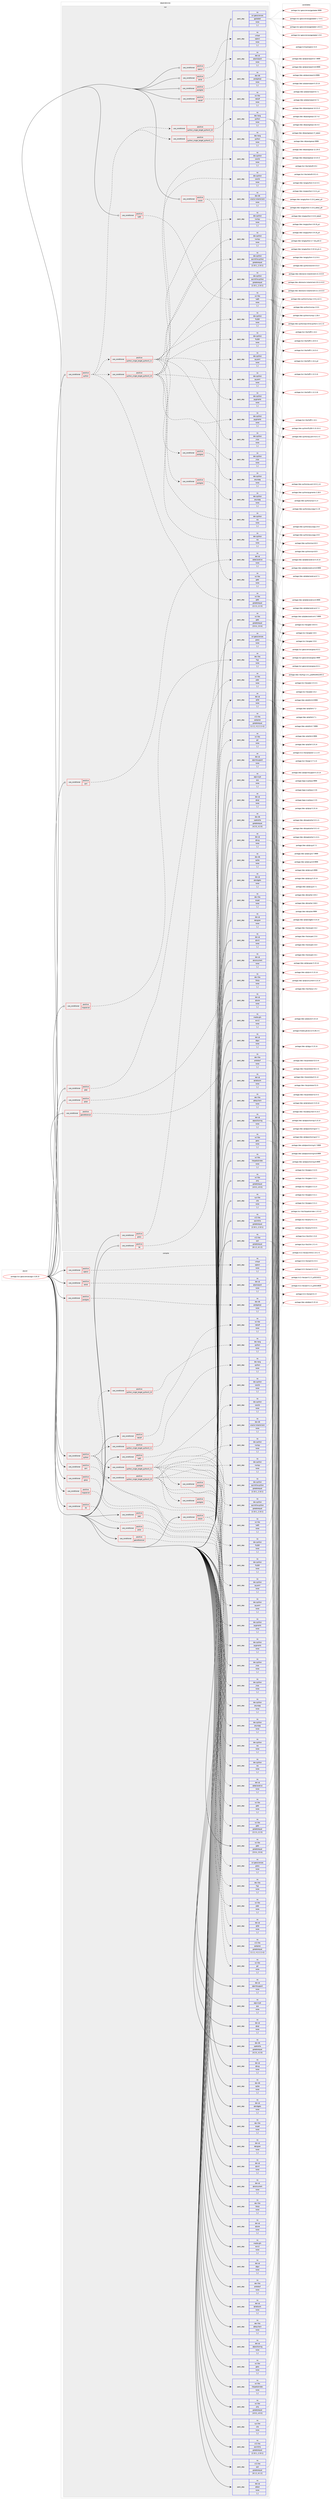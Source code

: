 digraph prolog {

# *************
# Graph options
# *************

newrank=true;
concentrate=true;
compound=true;
graph [rankdir=LR,fontname=Helvetica,fontsize=10,ranksep=1.5];#, ranksep=2.5, nodesep=0.2];
edge  [arrowhead=vee];
node  [fontname=Helvetica,fontsize=10];

# **********
# The ebuild
# **********

subgraph cluster_leftcol {
color=gray;
rank=same;
label=<<i>ebuild</i>>;
id [label="portage://sci-geosciences/qgis-3.28.10", color=red, width=4, href="../sci-geosciences/qgis-3.28.10.svg"];
}

# ****************
# The dependencies
# ****************

subgraph cluster_midcol {
color=gray;
label=<<i>dependencies</i>>;
subgraph cluster_compile {
fillcolor="#eeeeee";
style=filled;
label=<<i>compile</i>>;
subgraph cond102538 {
dependency388811 [label=<<TABLE BORDER="0" CELLBORDER="1" CELLSPACING="0" CELLPADDING="4"><TR><TD ROWSPAN="3" CELLPADDING="10">use_conditional</TD></TR><TR><TD>positive</TD></TR><TR><TD>3d</TD></TR></TABLE>>, shape=none, color=red];
subgraph pack283494 {
dependency388812 [label=<<TABLE BORDER="0" CELLBORDER="1" CELLSPACING="0" CELLPADDING="4" WIDTH="220"><TR><TD ROWSPAN="6" CELLPADDING="30">pack_dep</TD></TR><TR><TD WIDTH="110">no</TD></TR><TR><TD>dev-qt</TD></TR><TR><TD>qt3d</TD></TR><TR><TD>none</TD></TR><TR><TD>[,,]</TD></TR></TABLE>>, shape=none, color=blue];
}
dependency388811:e -> dependency388812:w [weight=20,style="dashed",arrowhead="vee"];
}
id:e -> dependency388811:w [weight=20,style="solid",arrowhead="vee"];
subgraph cond102539 {
dependency388813 [label=<<TABLE BORDER="0" CELLBORDER="1" CELLSPACING="0" CELLPADDING="4"><TR><TD ROWSPAN="3" CELLPADDING="10">use_conditional</TD></TR><TR><TD>positive</TD></TR><TR><TD>georeferencer</TD></TR></TABLE>>, shape=none, color=red];
subgraph pack283495 {
dependency388814 [label=<<TABLE BORDER="0" CELLBORDER="1" CELLSPACING="0" CELLPADDING="4" WIDTH="220"><TR><TD ROWSPAN="6" CELLPADDING="30">pack_dep</TD></TR><TR><TD WIDTH="110">no</TD></TR><TR><TD>sci-libs</TD></TR><TR><TD>gsl</TD></TR><TR><TD>none</TD></TR><TR><TD>[,,]</TD></TR></TABLE>>, shape=none, color=blue];
}
dependency388813:e -> dependency388814:w [weight=20,style="dashed",arrowhead="vee"];
}
id:e -> dependency388813:w [weight=20,style="solid",arrowhead="vee"];
subgraph cond102540 {
dependency388815 [label=<<TABLE BORDER="0" CELLBORDER="1" CELLSPACING="0" CELLPADDING="4"><TR><TD ROWSPAN="3" CELLPADDING="10">use_conditional</TD></TR><TR><TD>positive</TD></TR><TR><TD>grass</TD></TR></TABLE>>, shape=none, color=red];
subgraph pack283496 {
dependency388816 [label=<<TABLE BORDER="0" CELLBORDER="1" CELLSPACING="0" CELLPADDING="4" WIDTH="220"><TR><TD ROWSPAN="6" CELLPADDING="30">pack_dep</TD></TR><TR><TD WIDTH="110">no</TD></TR><TR><TD>sci-geosciences</TD></TR><TR><TD>grass</TD></TR><TR><TD>none</TD></TR><TR><TD>[,,]</TD></TR></TABLE>>, shape=none, color=blue];
}
dependency388815:e -> dependency388816:w [weight=20,style="dashed",arrowhead="vee"];
}
id:e -> dependency388815:w [weight=20,style="solid",arrowhead="vee"];
subgraph cond102541 {
dependency388817 [label=<<TABLE BORDER="0" CELLBORDER="1" CELLSPACING="0" CELLPADDING="4"><TR><TD ROWSPAN="3" CELLPADDING="10">use_conditional</TD></TR><TR><TD>positive</TD></TR><TR><TD>hdf5</TD></TR></TABLE>>, shape=none, color=red];
subgraph pack283497 {
dependency388818 [label=<<TABLE BORDER="0" CELLBORDER="1" CELLSPACING="0" CELLPADDING="4" WIDTH="220"><TR><TD ROWSPAN="6" CELLPADDING="30">pack_dep</TD></TR><TR><TD WIDTH="110">no</TD></TR><TR><TD>sci-libs</TD></TR><TR><TD>hdf5</TD></TR><TR><TD>none</TD></TR><TR><TD>[,,]</TD></TR></TABLE>>, shape=none, color=blue];
}
dependency388817:e -> dependency388818:w [weight=20,style="dashed",arrowhead="vee"];
}
id:e -> dependency388817:w [weight=20,style="solid",arrowhead="vee"];
subgraph cond102542 {
dependency388819 [label=<<TABLE BORDER="0" CELLBORDER="1" CELLSPACING="0" CELLPADDING="4"><TR><TD ROWSPAN="3" CELLPADDING="10">use_conditional</TD></TR><TR><TD>positive</TD></TR><TR><TD>mapserver</TD></TR></TABLE>>, shape=none, color=red];
subgraph pack283498 {
dependency388820 [label=<<TABLE BORDER="0" CELLBORDER="1" CELLSPACING="0" CELLPADDING="4" WIDTH="220"><TR><TD ROWSPAN="6" CELLPADDING="30">pack_dep</TD></TR><TR><TD WIDTH="110">no</TD></TR><TR><TD>dev-libs</TD></TR><TR><TD>fcgi</TD></TR><TR><TD>none</TD></TR><TR><TD>[,,]</TD></TR></TABLE>>, shape=none, color=blue];
}
dependency388819:e -> dependency388820:w [weight=20,style="dashed",arrowhead="vee"];
}
id:e -> dependency388819:w [weight=20,style="solid",arrowhead="vee"];
subgraph cond102543 {
dependency388821 [label=<<TABLE BORDER="0" CELLBORDER="1" CELLSPACING="0" CELLPADDING="4"><TR><TD ROWSPAN="3" CELLPADDING="10">use_conditional</TD></TR><TR><TD>positive</TD></TR><TR><TD>netcdf</TD></TR></TABLE>>, shape=none, color=red];
subgraph pack283499 {
dependency388822 [label=<<TABLE BORDER="0" CELLBORDER="1" CELLSPACING="0" CELLPADDING="4" WIDTH="220"><TR><TD ROWSPAN="6" CELLPADDING="30">pack_dep</TD></TR><TR><TD WIDTH="110">no</TD></TR><TR><TD>sci-libs</TD></TR><TR><TD>netcdf</TD></TR><TR><TD>none</TD></TR><TR><TD>[,,]</TD></TR></TABLE>>, shape=none, color=blue];
}
dependency388821:e -> dependency388822:w [weight=20,style="dashed",arrowhead="vee"];
}
id:e -> dependency388821:w [weight=20,style="solid",arrowhead="vee"];
subgraph cond102544 {
dependency388823 [label=<<TABLE BORDER="0" CELLBORDER="1" CELLSPACING="0" CELLPADDING="4"><TR><TD ROWSPAN="3" CELLPADDING="10">use_conditional</TD></TR><TR><TD>positive</TD></TR><TR><TD>opencl</TD></TR></TABLE>>, shape=none, color=red];
subgraph pack283500 {
dependency388824 [label=<<TABLE BORDER="0" CELLBORDER="1" CELLSPACING="0" CELLPADDING="4" WIDTH="220"><TR><TD ROWSPAN="6" CELLPADDING="30">pack_dep</TD></TR><TR><TD WIDTH="110">no</TD></TR><TR><TD>virtual</TD></TR><TR><TD>opencl</TD></TR><TR><TD>none</TD></TR><TR><TD>[,,]</TD></TR></TABLE>>, shape=none, color=blue];
}
dependency388823:e -> dependency388824:w [weight=20,style="dashed",arrowhead="vee"];
}
id:e -> dependency388823:w [weight=20,style="solid",arrowhead="vee"];
subgraph cond102545 {
dependency388825 [label=<<TABLE BORDER="0" CELLBORDER="1" CELLSPACING="0" CELLPADDING="4"><TR><TD ROWSPAN="3" CELLPADDING="10">use_conditional</TD></TR><TR><TD>positive</TD></TR><TR><TD>oracle</TD></TR></TABLE>>, shape=none, color=red];
subgraph pack283501 {
dependency388826 [label=<<TABLE BORDER="0" CELLBORDER="1" CELLSPACING="0" CELLPADDING="4" WIDTH="220"><TR><TD ROWSPAN="6" CELLPADDING="30">pack_dep</TD></TR><TR><TD WIDTH="110">no</TD></TR><TR><TD>dev-db</TD></TR><TR><TD>oracle-instantclient</TD></TR><TR><TD>none</TD></TR><TR><TD>[,,]</TD></TR></TABLE>>, shape=none, color=blue];
}
dependency388825:e -> dependency388826:w [weight=20,style="dashed",arrowhead="vee"];
subgraph pack283502 {
dependency388827 [label=<<TABLE BORDER="0" CELLBORDER="1" CELLSPACING="0" CELLPADDING="4" WIDTH="220"><TR><TD ROWSPAN="6" CELLPADDING="30">pack_dep</TD></TR><TR><TD WIDTH="110">no</TD></TR><TR><TD>sci-libs</TD></TR><TR><TD>gdal</TD></TR><TR><TD>none</TD></TR><TR><TD>[,,]</TD></TR></TABLE>>, shape=none, color=blue];
}
dependency388825:e -> dependency388827:w [weight=20,style="dashed",arrowhead="vee"];
}
id:e -> dependency388825:w [weight=20,style="solid",arrowhead="vee"];
subgraph cond102546 {
dependency388828 [label=<<TABLE BORDER="0" CELLBORDER="1" CELLSPACING="0" CELLPADDING="4"><TR><TD ROWSPAN="3" CELLPADDING="10">use_conditional</TD></TR><TR><TD>positive</TD></TR><TR><TD>pdal</TD></TR></TABLE>>, shape=none, color=red];
subgraph pack283503 {
dependency388829 [label=<<TABLE BORDER="0" CELLBORDER="1" CELLSPACING="0" CELLPADDING="4" WIDTH="220"><TR><TD ROWSPAN="6" CELLPADDING="30">pack_dep</TD></TR><TR><TD WIDTH="110">no</TD></TR><TR><TD>sci-libs</TD></TR><TR><TD>pdal</TD></TR><TR><TD>none</TD></TR><TR><TD>[,,]</TD></TR></TABLE>>, shape=none, color=blue];
}
dependency388828:e -> dependency388829:w [weight=20,style="dashed",arrowhead="vee"];
}
id:e -> dependency388828:w [weight=20,style="solid",arrowhead="vee"];
subgraph cond102547 {
dependency388830 [label=<<TABLE BORDER="0" CELLBORDER="1" CELLSPACING="0" CELLPADDING="4"><TR><TD ROWSPAN="3" CELLPADDING="10">use_conditional</TD></TR><TR><TD>positive</TD></TR><TR><TD>polar</TD></TR></TABLE>>, shape=none, color=red];
subgraph pack283504 {
dependency388831 [label=<<TABLE BORDER="0" CELLBORDER="1" CELLSPACING="0" CELLPADDING="4" WIDTH="220"><TR><TD ROWSPAN="6" CELLPADDING="30">pack_dep</TD></TR><TR><TD WIDTH="110">no</TD></TR><TR><TD>x11-libs</TD></TR><TR><TD>qwtpolar</TD></TR><TR><TD>greaterequal</TD></TR><TR><TD>[1.1.1,,-r1,1.1.1-r1]</TD></TR></TABLE>>, shape=none, color=blue];
}
dependency388830:e -> dependency388831:w [weight=20,style="dashed",arrowhead="vee"];
}
id:e -> dependency388830:w [weight=20,style="solid",arrowhead="vee"];
subgraph cond102548 {
dependency388832 [label=<<TABLE BORDER="0" CELLBORDER="1" CELLSPACING="0" CELLPADDING="4"><TR><TD ROWSPAN="3" CELLPADDING="10">use_conditional</TD></TR><TR><TD>positive</TD></TR><TR><TD>postgres</TD></TR></TABLE>>, shape=none, color=red];
subgraph pack283505 {
dependency388833 [label=<<TABLE BORDER="0" CELLBORDER="1" CELLSPACING="0" CELLPADDING="4" WIDTH="220"><TR><TD ROWSPAN="6" CELLPADDING="30">pack_dep</TD></TR><TR><TD WIDTH="110">no</TD></TR><TR><TD>dev-db</TD></TR><TR><TD>postgresql</TD></TR><TR><TD>none</TD></TR><TR><TD>[,,]</TD></TR></TABLE>>, shape=none, color=blue];
}
dependency388832:e -> dependency388833:w [weight=20,style="dashed",arrowhead="vee"];
}
id:e -> dependency388832:w [weight=20,style="solid",arrowhead="vee"];
subgraph cond102549 {
dependency388834 [label=<<TABLE BORDER="0" CELLBORDER="1" CELLSPACING="0" CELLPADDING="4"><TR><TD ROWSPAN="3" CELLPADDING="10">use_conditional</TD></TR><TR><TD>positive</TD></TR><TR><TD>python</TD></TR></TABLE>>, shape=none, color=red];
subgraph cond102550 {
dependency388835 [label=<<TABLE BORDER="0" CELLBORDER="1" CELLSPACING="0" CELLPADDING="4"><TR><TD ROWSPAN="3" CELLPADDING="10">use_conditional</TD></TR><TR><TD>positive</TD></TR><TR><TD>python_single_target_python3_10</TD></TR></TABLE>>, shape=none, color=red];
subgraph pack283506 {
dependency388836 [label=<<TABLE BORDER="0" CELLBORDER="1" CELLSPACING="0" CELLPADDING="4" WIDTH="220"><TR><TD ROWSPAN="6" CELLPADDING="30">pack_dep</TD></TR><TR><TD WIDTH="110">no</TD></TR><TR><TD>dev-lang</TD></TR><TR><TD>python</TD></TR><TR><TD>none</TD></TR><TR><TD>[,,]</TD></TR></TABLE>>, shape=none, color=blue];
}
dependency388835:e -> dependency388836:w [weight=20,style="dashed",arrowhead="vee"];
}
dependency388834:e -> dependency388835:w [weight=20,style="dashed",arrowhead="vee"];
subgraph cond102551 {
dependency388837 [label=<<TABLE BORDER="0" CELLBORDER="1" CELLSPACING="0" CELLPADDING="4"><TR><TD ROWSPAN="3" CELLPADDING="10">use_conditional</TD></TR><TR><TD>positive</TD></TR><TR><TD>python_single_target_python3_11</TD></TR></TABLE>>, shape=none, color=red];
subgraph pack283507 {
dependency388838 [label=<<TABLE BORDER="0" CELLBORDER="1" CELLSPACING="0" CELLPADDING="4" WIDTH="220"><TR><TD ROWSPAN="6" CELLPADDING="30">pack_dep</TD></TR><TR><TD WIDTH="110">no</TD></TR><TR><TD>dev-lang</TD></TR><TR><TD>python</TD></TR><TR><TD>none</TD></TR><TR><TD>[,,]</TD></TR></TABLE>>, shape=none, color=blue];
}
dependency388837:e -> dependency388838:w [weight=20,style="dashed",arrowhead="vee"];
}
dependency388834:e -> dependency388837:w [weight=20,style="dashed",arrowhead="vee"];
subgraph pack283508 {
dependency388839 [label=<<TABLE BORDER="0" CELLBORDER="1" CELLSPACING="0" CELLPADDING="4" WIDTH="220"><TR><TD ROWSPAN="6" CELLPADDING="30">pack_dep</TD></TR><TR><TD WIDTH="110">no</TD></TR><TR><TD>sci-libs</TD></TR><TR><TD>gdal</TD></TR><TR><TD>greaterequal</TD></TR><TR><TD>[2.2.3,,,2.2.3]</TD></TR></TABLE>>, shape=none, color=blue];
}
dependency388834:e -> dependency388839:w [weight=20,style="dashed",arrowhead="vee"];
subgraph cond102552 {
dependency388840 [label=<<TABLE BORDER="0" CELLBORDER="1" CELLSPACING="0" CELLPADDING="4"><TR><TD ROWSPAN="3" CELLPADDING="10">use_conditional</TD></TR><TR><TD>positive</TD></TR><TR><TD>python_single_target_python3_10</TD></TR></TABLE>>, shape=none, color=red];
subgraph pack283509 {
dependency388841 [label=<<TABLE BORDER="0" CELLBORDER="1" CELLSPACING="0" CELLPADDING="4" WIDTH="220"><TR><TD ROWSPAN="6" CELLPADDING="30">pack_dep</TD></TR><TR><TD WIDTH="110">no</TD></TR><TR><TD>dev-python</TD></TR><TR><TD>jinja</TD></TR><TR><TD>none</TD></TR><TR><TD>[,,]</TD></TR></TABLE>>, shape=none, color=blue];
}
dependency388840:e -> dependency388841:w [weight=20,style="dashed",arrowhead="vee"];
subgraph pack283510 {
dependency388842 [label=<<TABLE BORDER="0" CELLBORDER="1" CELLSPACING="0" CELLPADDING="4" WIDTH="220"><TR><TD ROWSPAN="6" CELLPADDING="30">pack_dep</TD></TR><TR><TD WIDTH="110">no</TD></TR><TR><TD>dev-python</TD></TR><TR><TD>numpy</TD></TR><TR><TD>none</TD></TR><TR><TD>[,,]</TD></TR></TABLE>>, shape=none, color=blue];
}
dependency388840:e -> dependency388842:w [weight=20,style="dashed",arrowhead="vee"];
subgraph pack283511 {
dependency388843 [label=<<TABLE BORDER="0" CELLBORDER="1" CELLSPACING="0" CELLPADDING="4" WIDTH="220"><TR><TD ROWSPAN="6" CELLPADDING="30">pack_dep</TD></TR><TR><TD WIDTH="110">no</TD></TR><TR><TD>dev-python</TD></TR><TR><TD>owslib</TD></TR><TR><TD>none</TD></TR><TR><TD>[,,]</TD></TR></TABLE>>, shape=none, color=blue];
}
dependency388840:e -> dependency388843:w [weight=20,style="dashed",arrowhead="vee"];
subgraph pack283512 {
dependency388844 [label=<<TABLE BORDER="0" CELLBORDER="1" CELLSPACING="0" CELLPADDING="4" WIDTH="220"><TR><TD ROWSPAN="6" CELLPADDING="30">pack_dep</TD></TR><TR><TD WIDTH="110">no</TD></TR><TR><TD>dev-python</TD></TR><TR><TD>pygments</TD></TR><TR><TD>none</TD></TR><TR><TD>[,,]</TD></TR></TABLE>>, shape=none, color=blue];
}
dependency388840:e -> dependency388844:w [weight=20,style="dashed",arrowhead="vee"];
subgraph pack283513 {
dependency388845 [label=<<TABLE BORDER="0" CELLBORDER="1" CELLSPACING="0" CELLPADDING="4" WIDTH="220"><TR><TD ROWSPAN="6" CELLPADDING="30">pack_dep</TD></TR><TR><TD WIDTH="110">no</TD></TR><TR><TD>dev-python</TD></TR><TR><TD>PyQt5</TD></TR><TR><TD>none</TD></TR><TR><TD>[,,]</TD></TR></TABLE>>, shape=none, color=blue];
}
dependency388840:e -> dependency388845:w [weight=20,style="dashed",arrowhead="vee"];
subgraph pack283514 {
dependency388846 [label=<<TABLE BORDER="0" CELLBORDER="1" CELLSPACING="0" CELLPADDING="4" WIDTH="220"><TR><TD ROWSPAN="6" CELLPADDING="30">pack_dep</TD></TR><TR><TD WIDTH="110">no</TD></TR><TR><TD>dev-python</TD></TR><TR><TD>pyyaml</TD></TR><TR><TD>none</TD></TR><TR><TD>[,,]</TD></TR></TABLE>>, shape=none, color=blue];
}
dependency388840:e -> dependency388846:w [weight=20,style="dashed",arrowhead="vee"];
subgraph pack283515 {
dependency388847 [label=<<TABLE BORDER="0" CELLBORDER="1" CELLSPACING="0" CELLPADDING="4" WIDTH="220"><TR><TD ROWSPAN="6" CELLPADDING="30">pack_dep</TD></TR><TR><TD WIDTH="110">no</TD></TR><TR><TD>dev-python</TD></TR><TR><TD>qscintilla-python</TD></TR><TR><TD>greaterequal</TD></TR><TR><TD>[2.10.1,,,2.10.1]</TD></TR></TABLE>>, shape=none, color=blue];
}
dependency388840:e -> dependency388847:w [weight=20,style="dashed",arrowhead="vee"];
subgraph pack283516 {
dependency388848 [label=<<TABLE BORDER="0" CELLBORDER="1" CELLSPACING="0" CELLPADDING="4" WIDTH="220"><TR><TD ROWSPAN="6" CELLPADDING="30">pack_dep</TD></TR><TR><TD WIDTH="110">no</TD></TR><TR><TD>dev-python</TD></TR><TR><TD>sip</TD></TR><TR><TD>none</TD></TR><TR><TD>[,,]</TD></TR></TABLE>>, shape=none, color=blue];
}
dependency388840:e -> dependency388848:w [weight=20,style="dashed",arrowhead="vee"];
subgraph cond102553 {
dependency388849 [label=<<TABLE BORDER="0" CELLBORDER="1" CELLSPACING="0" CELLPADDING="4"><TR><TD ROWSPAN="3" CELLPADDING="10">use_conditional</TD></TR><TR><TD>positive</TD></TR><TR><TD>postgres</TD></TR></TABLE>>, shape=none, color=red];
subgraph pack283517 {
dependency388850 [label=<<TABLE BORDER="0" CELLBORDER="1" CELLSPACING="0" CELLPADDING="4" WIDTH="220"><TR><TD ROWSPAN="6" CELLPADDING="30">pack_dep</TD></TR><TR><TD WIDTH="110">no</TD></TR><TR><TD>dev-python</TD></TR><TR><TD>psycopg</TD></TR><TR><TD>none</TD></TR><TR><TD>[,,]</TD></TR></TABLE>>, shape=none, color=blue];
}
dependency388849:e -> dependency388850:w [weight=20,style="dashed",arrowhead="vee"];
}
dependency388840:e -> dependency388849:w [weight=20,style="dashed",arrowhead="vee"];
}
dependency388834:e -> dependency388840:w [weight=20,style="dashed",arrowhead="vee"];
subgraph cond102554 {
dependency388851 [label=<<TABLE BORDER="0" CELLBORDER="1" CELLSPACING="0" CELLPADDING="4"><TR><TD ROWSPAN="3" CELLPADDING="10">use_conditional</TD></TR><TR><TD>positive</TD></TR><TR><TD>python_single_target_python3_11</TD></TR></TABLE>>, shape=none, color=red];
subgraph pack283518 {
dependency388852 [label=<<TABLE BORDER="0" CELLBORDER="1" CELLSPACING="0" CELLPADDING="4" WIDTH="220"><TR><TD ROWSPAN="6" CELLPADDING="30">pack_dep</TD></TR><TR><TD WIDTH="110">no</TD></TR><TR><TD>dev-python</TD></TR><TR><TD>jinja</TD></TR><TR><TD>none</TD></TR><TR><TD>[,,]</TD></TR></TABLE>>, shape=none, color=blue];
}
dependency388851:e -> dependency388852:w [weight=20,style="dashed",arrowhead="vee"];
subgraph pack283519 {
dependency388853 [label=<<TABLE BORDER="0" CELLBORDER="1" CELLSPACING="0" CELLPADDING="4" WIDTH="220"><TR><TD ROWSPAN="6" CELLPADDING="30">pack_dep</TD></TR><TR><TD WIDTH="110">no</TD></TR><TR><TD>dev-python</TD></TR><TR><TD>numpy</TD></TR><TR><TD>none</TD></TR><TR><TD>[,,]</TD></TR></TABLE>>, shape=none, color=blue];
}
dependency388851:e -> dependency388853:w [weight=20,style="dashed",arrowhead="vee"];
subgraph pack283520 {
dependency388854 [label=<<TABLE BORDER="0" CELLBORDER="1" CELLSPACING="0" CELLPADDING="4" WIDTH="220"><TR><TD ROWSPAN="6" CELLPADDING="30">pack_dep</TD></TR><TR><TD WIDTH="110">no</TD></TR><TR><TD>dev-python</TD></TR><TR><TD>owslib</TD></TR><TR><TD>none</TD></TR><TR><TD>[,,]</TD></TR></TABLE>>, shape=none, color=blue];
}
dependency388851:e -> dependency388854:w [weight=20,style="dashed",arrowhead="vee"];
subgraph pack283521 {
dependency388855 [label=<<TABLE BORDER="0" CELLBORDER="1" CELLSPACING="0" CELLPADDING="4" WIDTH="220"><TR><TD ROWSPAN="6" CELLPADDING="30">pack_dep</TD></TR><TR><TD WIDTH="110">no</TD></TR><TR><TD>dev-python</TD></TR><TR><TD>pygments</TD></TR><TR><TD>none</TD></TR><TR><TD>[,,]</TD></TR></TABLE>>, shape=none, color=blue];
}
dependency388851:e -> dependency388855:w [weight=20,style="dashed",arrowhead="vee"];
subgraph pack283522 {
dependency388856 [label=<<TABLE BORDER="0" CELLBORDER="1" CELLSPACING="0" CELLPADDING="4" WIDTH="220"><TR><TD ROWSPAN="6" CELLPADDING="30">pack_dep</TD></TR><TR><TD WIDTH="110">no</TD></TR><TR><TD>dev-python</TD></TR><TR><TD>PyQt5</TD></TR><TR><TD>none</TD></TR><TR><TD>[,,]</TD></TR></TABLE>>, shape=none, color=blue];
}
dependency388851:e -> dependency388856:w [weight=20,style="dashed",arrowhead="vee"];
subgraph pack283523 {
dependency388857 [label=<<TABLE BORDER="0" CELLBORDER="1" CELLSPACING="0" CELLPADDING="4" WIDTH="220"><TR><TD ROWSPAN="6" CELLPADDING="30">pack_dep</TD></TR><TR><TD WIDTH="110">no</TD></TR><TR><TD>dev-python</TD></TR><TR><TD>pyyaml</TD></TR><TR><TD>none</TD></TR><TR><TD>[,,]</TD></TR></TABLE>>, shape=none, color=blue];
}
dependency388851:e -> dependency388857:w [weight=20,style="dashed",arrowhead="vee"];
subgraph pack283524 {
dependency388858 [label=<<TABLE BORDER="0" CELLBORDER="1" CELLSPACING="0" CELLPADDING="4" WIDTH="220"><TR><TD ROWSPAN="6" CELLPADDING="30">pack_dep</TD></TR><TR><TD WIDTH="110">no</TD></TR><TR><TD>dev-python</TD></TR><TR><TD>qscintilla-python</TD></TR><TR><TD>greaterequal</TD></TR><TR><TD>[2.10.1,,,2.10.1]</TD></TR></TABLE>>, shape=none, color=blue];
}
dependency388851:e -> dependency388858:w [weight=20,style="dashed",arrowhead="vee"];
subgraph pack283525 {
dependency388859 [label=<<TABLE BORDER="0" CELLBORDER="1" CELLSPACING="0" CELLPADDING="4" WIDTH="220"><TR><TD ROWSPAN="6" CELLPADDING="30">pack_dep</TD></TR><TR><TD WIDTH="110">no</TD></TR><TR><TD>dev-python</TD></TR><TR><TD>sip</TD></TR><TR><TD>none</TD></TR><TR><TD>[,,]</TD></TR></TABLE>>, shape=none, color=blue];
}
dependency388851:e -> dependency388859:w [weight=20,style="dashed",arrowhead="vee"];
subgraph cond102555 {
dependency388860 [label=<<TABLE BORDER="0" CELLBORDER="1" CELLSPACING="0" CELLPADDING="4"><TR><TD ROWSPAN="3" CELLPADDING="10">use_conditional</TD></TR><TR><TD>positive</TD></TR><TR><TD>postgres</TD></TR></TABLE>>, shape=none, color=red];
subgraph pack283526 {
dependency388861 [label=<<TABLE BORDER="0" CELLBORDER="1" CELLSPACING="0" CELLPADDING="4" WIDTH="220"><TR><TD ROWSPAN="6" CELLPADDING="30">pack_dep</TD></TR><TR><TD WIDTH="110">no</TD></TR><TR><TD>dev-python</TD></TR><TR><TD>psycopg</TD></TR><TR><TD>none</TD></TR><TR><TD>[,,]</TD></TR></TABLE>>, shape=none, color=blue];
}
dependency388860:e -> dependency388861:w [weight=20,style="dashed",arrowhead="vee"];
}
dependency388851:e -> dependency388860:w [weight=20,style="dashed",arrowhead="vee"];
}
dependency388834:e -> dependency388851:w [weight=20,style="dashed",arrowhead="vee"];
}
id:e -> dependency388834:w [weight=20,style="solid",arrowhead="vee"];
subgraph cond102556 {
dependency388862 [label=<<TABLE BORDER="0" CELLBORDER="1" CELLSPACING="0" CELLPADDING="4"><TR><TD ROWSPAN="3" CELLPADDING="10">use_conditional</TD></TR><TR><TD>positive</TD></TR><TR><TD>qml</TD></TR></TABLE>>, shape=none, color=red];
subgraph pack283527 {
dependency388863 [label=<<TABLE BORDER="0" CELLBORDER="1" CELLSPACING="0" CELLPADDING="4" WIDTH="220"><TR><TD ROWSPAN="6" CELLPADDING="30">pack_dep</TD></TR><TR><TD WIDTH="110">no</TD></TR><TR><TD>dev-qt</TD></TR><TR><TD>qtdeclarative</TD></TR><TR><TD>none</TD></TR><TR><TD>[,,]</TD></TR></TABLE>>, shape=none, color=blue];
}
dependency388862:e -> dependency388863:w [weight=20,style="dashed",arrowhead="vee"];
}
id:e -> dependency388862:w [weight=20,style="solid",arrowhead="vee"];
subgraph cond102557 {
dependency388864 [label=<<TABLE BORDER="0" CELLBORDER="1" CELLSPACING="0" CELLPADDING="4"><TR><TD ROWSPAN="3" CELLPADDING="10">use_conditional</TD></TR><TR><TD>positive</TD></TR><TR><TD>serial</TD></TR></TABLE>>, shape=none, color=red];
subgraph pack283528 {
dependency388865 [label=<<TABLE BORDER="0" CELLBORDER="1" CELLSPACING="0" CELLPADDING="4" WIDTH="220"><TR><TD ROWSPAN="6" CELLPADDING="30">pack_dep</TD></TR><TR><TD WIDTH="110">no</TD></TR><TR><TD>dev-qt</TD></TR><TR><TD>qtserialport</TD></TR><TR><TD>none</TD></TR><TR><TD>[,,]</TD></TR></TABLE>>, shape=none, color=blue];
}
dependency388864:e -> dependency388865:w [weight=20,style="dashed",arrowhead="vee"];
}
id:e -> dependency388864:w [weight=20,style="solid",arrowhead="vee"];
subgraph pack283529 {
dependency388866 [label=<<TABLE BORDER="0" CELLBORDER="1" CELLSPACING="0" CELLPADDING="4" WIDTH="220"><TR><TD ROWSPAN="6" CELLPADDING="30">pack_dep</TD></TR><TR><TD WIDTH="110">no</TD></TR><TR><TD>app-crypt</TD></TR><TR><TD>qca</TD></TR><TR><TD>none</TD></TR><TR><TD>[,,]</TD></TR></TABLE>>, shape=none, color=blue];
}
id:e -> dependency388866:w [weight=20,style="solid",arrowhead="vee"];
subgraph pack283530 {
dependency388867 [label=<<TABLE BORDER="0" CELLBORDER="1" CELLSPACING="0" CELLPADDING="4" WIDTH="220"><TR><TD ROWSPAN="6" CELLPADDING="30">pack_dep</TD></TR><TR><TD WIDTH="110">no</TD></TR><TR><TD>dev-db</TD></TR><TR><TD>spatialite</TD></TR><TR><TD>greaterequal</TD></TR><TR><TD>[4.2.0,,,4.2.0]</TD></TR></TABLE>>, shape=none, color=blue];
}
id:e -> dependency388867:w [weight=20,style="solid",arrowhead="vee"];
subgraph pack283531 {
dependency388868 [label=<<TABLE BORDER="0" CELLBORDER="1" CELLSPACING="0" CELLPADDING="4" WIDTH="220"><TR><TD ROWSPAN="6" CELLPADDING="30">pack_dep</TD></TR><TR><TD WIDTH="110">no</TD></TR><TR><TD>dev-db</TD></TR><TR><TD>sqlite</TD></TR><TR><TD>none</TD></TR><TR><TD>[,,]</TD></TR></TABLE>>, shape=none, color=blue];
}
id:e -> dependency388868:w [weight=20,style="solid",arrowhead="vee"];
subgraph pack283532 {
dependency388869 [label=<<TABLE BORDER="0" CELLBORDER="1" CELLSPACING="0" CELLPADDING="4" WIDTH="220"><TR><TD ROWSPAN="6" CELLPADDING="30">pack_dep</TD></TR><TR><TD WIDTH="110">no</TD></TR><TR><TD>dev-libs</TD></TR><TR><TD>expat</TD></TR><TR><TD>none</TD></TR><TR><TD>[,,]</TD></TR></TABLE>>, shape=none, color=blue];
}
id:e -> dependency388869:w [weight=20,style="solid",arrowhead="vee"];
subgraph pack283533 {
dependency388870 [label=<<TABLE BORDER="0" CELLBORDER="1" CELLSPACING="0" CELLPADDING="4" WIDTH="220"><TR><TD ROWSPAN="6" CELLPADDING="30">pack_dep</TD></TR><TR><TD WIDTH="110">no</TD></TR><TR><TD>dev-libs</TD></TR><TR><TD>libzip</TD></TR><TR><TD>none</TD></TR><TR><TD>[,,]</TD></TR></TABLE>>, shape=none, color=blue];
}
id:e -> dependency388870:w [weight=20,style="solid",arrowhead="vee"];
subgraph pack283534 {
dependency388871 [label=<<TABLE BORDER="0" CELLBORDER="1" CELLSPACING="0" CELLPADDING="4" WIDTH="220"><TR><TD ROWSPAN="6" CELLPADDING="30">pack_dep</TD></TR><TR><TD WIDTH="110">no</TD></TR><TR><TD>dev-libs</TD></TR><TR><TD>protobuf</TD></TR><TR><TD>none</TD></TR><TR><TD>[,,]</TD></TR></TABLE>>, shape=none, color=blue];
}
id:e -> dependency388871:w [weight=20,style="solid",arrowhead="vee"];
subgraph pack283535 {
dependency388872 [label=<<TABLE BORDER="0" CELLBORDER="1" CELLSPACING="0" CELLPADDING="4" WIDTH="220"><TR><TD ROWSPAN="6" CELLPADDING="30">pack_dep</TD></TR><TR><TD WIDTH="110">no</TD></TR><TR><TD>dev-libs</TD></TR><TR><TD>qtkeychain</TD></TR><TR><TD>none</TD></TR><TR><TD>[,,]</TD></TR></TABLE>>, shape=none, color=blue];
}
id:e -> dependency388872:w [weight=20,style="solid",arrowhead="vee"];
subgraph pack283536 {
dependency388873 [label=<<TABLE BORDER="0" CELLBORDER="1" CELLSPACING="0" CELLPADDING="4" WIDTH="220"><TR><TD ROWSPAN="6" CELLPADDING="30">pack_dep</TD></TR><TR><TD WIDTH="110">no</TD></TR><TR><TD>dev-qt</TD></TR><TR><TD>designer</TD></TR><TR><TD>none</TD></TR><TR><TD>[,,]</TD></TR></TABLE>>, shape=none, color=blue];
}
id:e -> dependency388873:w [weight=20,style="solid",arrowhead="vee"];
subgraph pack283537 {
dependency388874 [label=<<TABLE BORDER="0" CELLBORDER="1" CELLSPACING="0" CELLPADDING="4" WIDTH="220"><TR><TD ROWSPAN="6" CELLPADDING="30">pack_dep</TD></TR><TR><TD WIDTH="110">no</TD></TR><TR><TD>dev-qt</TD></TR><TR><TD>qtconcurrent</TD></TR><TR><TD>none</TD></TR><TR><TD>[,,]</TD></TR></TABLE>>, shape=none, color=blue];
}
id:e -> dependency388874:w [weight=20,style="solid",arrowhead="vee"];
subgraph pack283538 {
dependency388875 [label=<<TABLE BORDER="0" CELLBORDER="1" CELLSPACING="0" CELLPADDING="4" WIDTH="220"><TR><TD ROWSPAN="6" CELLPADDING="30">pack_dep</TD></TR><TR><TD WIDTH="110">no</TD></TR><TR><TD>dev-qt</TD></TR><TR><TD>qtcore</TD></TR><TR><TD>none</TD></TR><TR><TD>[,,]</TD></TR></TABLE>>, shape=none, color=blue];
}
id:e -> dependency388875:w [weight=20,style="solid",arrowhead="vee"];
subgraph pack283539 {
dependency388876 [label=<<TABLE BORDER="0" CELLBORDER="1" CELLSPACING="0" CELLPADDING="4" WIDTH="220"><TR><TD ROWSPAN="6" CELLPADDING="30">pack_dep</TD></TR><TR><TD WIDTH="110">no</TD></TR><TR><TD>dev-qt</TD></TR><TR><TD>qtgui</TD></TR><TR><TD>none</TD></TR><TR><TD>[,,]</TD></TR></TABLE>>, shape=none, color=blue];
}
id:e -> dependency388876:w [weight=20,style="solid",arrowhead="vee"];
subgraph pack283540 {
dependency388877 [label=<<TABLE BORDER="0" CELLBORDER="1" CELLSPACING="0" CELLPADDING="4" WIDTH="220"><TR><TD ROWSPAN="6" CELLPADDING="30">pack_dep</TD></TR><TR><TD WIDTH="110">no</TD></TR><TR><TD>dev-qt</TD></TR><TR><TD>qtnetwork</TD></TR><TR><TD>none</TD></TR><TR><TD>[,,]</TD></TR></TABLE>>, shape=none, color=blue];
}
id:e -> dependency388877:w [weight=20,style="solid",arrowhead="vee"];
subgraph pack283541 {
dependency388878 [label=<<TABLE BORDER="0" CELLBORDER="1" CELLSPACING="0" CELLPADDING="4" WIDTH="220"><TR><TD ROWSPAN="6" CELLPADDING="30">pack_dep</TD></TR><TR><TD WIDTH="110">no</TD></TR><TR><TD>dev-qt</TD></TR><TR><TD>qtpositioning</TD></TR><TR><TD>none</TD></TR><TR><TD>[,,]</TD></TR></TABLE>>, shape=none, color=blue];
}
id:e -> dependency388878:w [weight=20,style="solid",arrowhead="vee"];
subgraph pack283542 {
dependency388879 [label=<<TABLE BORDER="0" CELLBORDER="1" CELLSPACING="0" CELLPADDING="4" WIDTH="220"><TR><TD ROWSPAN="6" CELLPADDING="30">pack_dep</TD></TR><TR><TD WIDTH="110">no</TD></TR><TR><TD>dev-qt</TD></TR><TR><TD>qtprintsupport</TD></TR><TR><TD>none</TD></TR><TR><TD>[,,]</TD></TR></TABLE>>, shape=none, color=blue];
}
id:e -> dependency388879:w [weight=20,style="solid",arrowhead="vee"];
subgraph pack283543 {
dependency388880 [label=<<TABLE BORDER="0" CELLBORDER="1" CELLSPACING="0" CELLPADDING="4" WIDTH="220"><TR><TD ROWSPAN="6" CELLPADDING="30">pack_dep</TD></TR><TR><TD WIDTH="110">no</TD></TR><TR><TD>dev-qt</TD></TR><TR><TD>qtsql</TD></TR><TR><TD>none</TD></TR><TR><TD>[,,]</TD></TR></TABLE>>, shape=none, color=blue];
}
id:e -> dependency388880:w [weight=20,style="solid",arrowhead="vee"];
subgraph pack283544 {
dependency388881 [label=<<TABLE BORDER="0" CELLBORDER="1" CELLSPACING="0" CELLPADDING="4" WIDTH="220"><TR><TD ROWSPAN="6" CELLPADDING="30">pack_dep</TD></TR><TR><TD WIDTH="110">no</TD></TR><TR><TD>dev-qt</TD></TR><TR><TD>qtsvg</TD></TR><TR><TD>none</TD></TR><TR><TD>[,,]</TD></TR></TABLE>>, shape=none, color=blue];
}
id:e -> dependency388881:w [weight=20,style="solid",arrowhead="vee"];
subgraph pack283545 {
dependency388882 [label=<<TABLE BORDER="0" CELLBORDER="1" CELLSPACING="0" CELLPADDING="4" WIDTH="220"><TR><TD ROWSPAN="6" CELLPADDING="30">pack_dep</TD></TR><TR><TD WIDTH="110">no</TD></TR><TR><TD>dev-qt</TD></TR><TR><TD>qttest</TD></TR><TR><TD>none</TD></TR><TR><TD>[,,]</TD></TR></TABLE>>, shape=none, color=blue];
}
id:e -> dependency388882:w [weight=20,style="solid",arrowhead="vee"];
subgraph pack283546 {
dependency388883 [label=<<TABLE BORDER="0" CELLBORDER="1" CELLSPACING="0" CELLPADDING="4" WIDTH="220"><TR><TD ROWSPAN="6" CELLPADDING="30">pack_dep</TD></TR><TR><TD WIDTH="110">no</TD></TR><TR><TD>dev-qt</TD></TR><TR><TD>qtwidgets</TD></TR><TR><TD>none</TD></TR><TR><TD>[,,]</TD></TR></TABLE>>, shape=none, color=blue];
}
id:e -> dependency388883:w [weight=20,style="solid",arrowhead="vee"];
subgraph pack283547 {
dependency388884 [label=<<TABLE BORDER="0" CELLBORDER="1" CELLSPACING="0" CELLPADDING="4" WIDTH="220"><TR><TD ROWSPAN="6" CELLPADDING="30">pack_dep</TD></TR><TR><TD WIDTH="110">no</TD></TR><TR><TD>dev-qt</TD></TR><TR><TD>qtxml</TD></TR><TR><TD>none</TD></TR><TR><TD>[,,]</TD></TR></TABLE>>, shape=none, color=blue];
}
id:e -> dependency388884:w [weight=20,style="solid",arrowhead="vee"];
subgraph pack283548 {
dependency388885 [label=<<TABLE BORDER="0" CELLBORDER="1" CELLSPACING="0" CELLPADDING="4" WIDTH="220"><TR><TD ROWSPAN="6" CELLPADDING="30">pack_dep</TD></TR><TR><TD WIDTH="110">no</TD></TR><TR><TD>media-gfx</TD></TR><TR><TD>exiv2</TD></TR><TR><TD>none</TD></TR><TR><TD>[,,]</TD></TR></TABLE>>, shape=none, color=blue];
}
id:e -> dependency388885:w [weight=20,style="solid",arrowhead="vee"];
subgraph pack283549 {
dependency388886 [label=<<TABLE BORDER="0" CELLBORDER="1" CELLSPACING="0" CELLPADDING="4" WIDTH="220"><TR><TD ROWSPAN="6" CELLPADDING="30">pack_dep</TD></TR><TR><TD WIDTH="110">no</TD></TR><TR><TD>sci-libs</TD></TR><TR><TD>gdal</TD></TR><TR><TD>greaterequal</TD></TR><TR><TD>[3.0.4,,,3.0.4]</TD></TR></TABLE>>, shape=none, color=blue];
}
id:e -> dependency388886:w [weight=20,style="solid",arrowhead="vee"];
subgraph pack283550 {
dependency388887 [label=<<TABLE BORDER="0" CELLBORDER="1" CELLSPACING="0" CELLPADDING="4" WIDTH="220"><TR><TD ROWSPAN="6" CELLPADDING="30">pack_dep</TD></TR><TR><TD WIDTH="110">no</TD></TR><TR><TD>sci-libs</TD></TR><TR><TD>geos</TD></TR><TR><TD>none</TD></TR><TR><TD>[,,]</TD></TR></TABLE>>, shape=none, color=blue];
}
id:e -> dependency388887:w [weight=20,style="solid",arrowhead="vee"];
subgraph pack283551 {
dependency388888 [label=<<TABLE BORDER="0" CELLBORDER="1" CELLSPACING="0" CELLPADDING="4" WIDTH="220"><TR><TD ROWSPAN="6" CELLPADDING="30">pack_dep</TD></TR><TR><TD WIDTH="110">no</TD></TR><TR><TD>sci-libs</TD></TR><TR><TD>libspatialindex</TD></TR><TR><TD>none</TD></TR><TR><TD>[,,]</TD></TR></TABLE>>, shape=none, color=blue];
}
id:e -> dependency388888:w [weight=20,style="solid",arrowhead="vee"];
subgraph pack283552 {
dependency388889 [label=<<TABLE BORDER="0" CELLBORDER="1" CELLSPACING="0" CELLPADDING="4" WIDTH="220"><TR><TD ROWSPAN="6" CELLPADDING="30">pack_dep</TD></TR><TR><TD WIDTH="110">no</TD></TR><TR><TD>sci-libs</TD></TR><TR><TD>proj</TD></TR><TR><TD>greaterequal</TD></TR><TR><TD>[4.9.3,,,4.9.3]</TD></TR></TABLE>>, shape=none, color=blue];
}
id:e -> dependency388889:w [weight=20,style="solid",arrowhead="vee"];
subgraph pack283553 {
dependency388890 [label=<<TABLE BORDER="0" CELLBORDER="1" CELLSPACING="0" CELLPADDING="4" WIDTH="220"><TR><TD ROWSPAN="6" CELLPADDING="30">pack_dep</TD></TR><TR><TD WIDTH="110">no</TD></TR><TR><TD>sys-libs</TD></TR><TR><TD>zlib</TD></TR><TR><TD>none</TD></TR><TR><TD>[,,]</TD></TR></TABLE>>, shape=none, color=blue];
}
id:e -> dependency388890:w [weight=20,style="solid",arrowhead="vee"];
subgraph pack283554 {
dependency388891 [label=<<TABLE BORDER="0" CELLBORDER="1" CELLSPACING="0" CELLPADDING="4" WIDTH="220"><TR><TD ROWSPAN="6" CELLPADDING="30">pack_dep</TD></TR><TR><TD WIDTH="110">no</TD></TR><TR><TD>x11-libs</TD></TR><TR><TD>qscintilla</TD></TR><TR><TD>greaterequal</TD></TR><TR><TD>[2.10.1,,,2.10.1]</TD></TR></TABLE>>, shape=none, color=blue];
}
id:e -> dependency388891:w [weight=20,style="solid",arrowhead="vee"];
subgraph pack283555 {
dependency388892 [label=<<TABLE BORDER="0" CELLBORDER="1" CELLSPACING="0" CELLPADDING="4" WIDTH="220"><TR><TD ROWSPAN="6" CELLPADDING="30">pack_dep</TD></TR><TR><TD WIDTH="110">no</TD></TR><TR><TD>x11-libs</TD></TR><TR><TD>qwt</TD></TR><TR><TD>greaterequal</TD></TR><TR><TD>[6.1.2,,,6.1.2]</TD></TR></TABLE>>, shape=none, color=blue];
}
id:e -> dependency388892:w [weight=20,style="solid",arrowhead="vee"];
}
subgraph cluster_compileandrun {
fillcolor="#eeeeee";
style=filled;
label=<<i>compile and run</i>>;
}
subgraph cluster_run {
fillcolor="#eeeeee";
style=filled;
label=<<i>run</i>>;
subgraph cond102558 {
dependency388893 [label=<<TABLE BORDER="0" CELLBORDER="1" CELLSPACING="0" CELLPADDING="4"><TR><TD ROWSPAN="3" CELLPADDING="10">use_conditional</TD></TR><TR><TD>positive</TD></TR><TR><TD>3d</TD></TR></TABLE>>, shape=none, color=red];
subgraph pack283556 {
dependency388894 [label=<<TABLE BORDER="0" CELLBORDER="1" CELLSPACING="0" CELLPADDING="4" WIDTH="220"><TR><TD ROWSPAN="6" CELLPADDING="30">pack_dep</TD></TR><TR><TD WIDTH="110">no</TD></TR><TR><TD>dev-qt</TD></TR><TR><TD>qt3d</TD></TR><TR><TD>none</TD></TR><TR><TD>[,,]</TD></TR></TABLE>>, shape=none, color=blue];
}
dependency388893:e -> dependency388894:w [weight=20,style="dashed",arrowhead="vee"];
}
id:e -> dependency388893:w [weight=20,style="solid",arrowhead="odot"];
subgraph cond102559 {
dependency388895 [label=<<TABLE BORDER="0" CELLBORDER="1" CELLSPACING="0" CELLPADDING="4"><TR><TD ROWSPAN="3" CELLPADDING="10">use_conditional</TD></TR><TR><TD>positive</TD></TR><TR><TD>georeferencer</TD></TR></TABLE>>, shape=none, color=red];
subgraph pack283557 {
dependency388896 [label=<<TABLE BORDER="0" CELLBORDER="1" CELLSPACING="0" CELLPADDING="4" WIDTH="220"><TR><TD ROWSPAN="6" CELLPADDING="30">pack_dep</TD></TR><TR><TD WIDTH="110">no</TD></TR><TR><TD>sci-libs</TD></TR><TR><TD>gsl</TD></TR><TR><TD>none</TD></TR><TR><TD>[,,]</TD></TR></TABLE>>, shape=none, color=blue];
}
dependency388895:e -> dependency388896:w [weight=20,style="dashed",arrowhead="vee"];
}
id:e -> dependency388895:w [weight=20,style="solid",arrowhead="odot"];
subgraph cond102560 {
dependency388897 [label=<<TABLE BORDER="0" CELLBORDER="1" CELLSPACING="0" CELLPADDING="4"><TR><TD ROWSPAN="3" CELLPADDING="10">use_conditional</TD></TR><TR><TD>positive</TD></TR><TR><TD>grass</TD></TR></TABLE>>, shape=none, color=red];
subgraph pack283558 {
dependency388898 [label=<<TABLE BORDER="0" CELLBORDER="1" CELLSPACING="0" CELLPADDING="4" WIDTH="220"><TR><TD ROWSPAN="6" CELLPADDING="30">pack_dep</TD></TR><TR><TD WIDTH="110">no</TD></TR><TR><TD>sci-geosciences</TD></TR><TR><TD>grass</TD></TR><TR><TD>none</TD></TR><TR><TD>[,,]</TD></TR></TABLE>>, shape=none, color=blue];
}
dependency388897:e -> dependency388898:w [weight=20,style="dashed",arrowhead="vee"];
}
id:e -> dependency388897:w [weight=20,style="solid",arrowhead="odot"];
subgraph cond102561 {
dependency388899 [label=<<TABLE BORDER="0" CELLBORDER="1" CELLSPACING="0" CELLPADDING="4"><TR><TD ROWSPAN="3" CELLPADDING="10">use_conditional</TD></TR><TR><TD>positive</TD></TR><TR><TD>hdf5</TD></TR></TABLE>>, shape=none, color=red];
subgraph pack283559 {
dependency388900 [label=<<TABLE BORDER="0" CELLBORDER="1" CELLSPACING="0" CELLPADDING="4" WIDTH="220"><TR><TD ROWSPAN="6" CELLPADDING="30">pack_dep</TD></TR><TR><TD WIDTH="110">no</TD></TR><TR><TD>sci-libs</TD></TR><TR><TD>hdf5</TD></TR><TR><TD>none</TD></TR><TR><TD>[,,]</TD></TR></TABLE>>, shape=none, color=blue];
}
dependency388899:e -> dependency388900:w [weight=20,style="dashed",arrowhead="vee"];
}
id:e -> dependency388899:w [weight=20,style="solid",arrowhead="odot"];
subgraph cond102562 {
dependency388901 [label=<<TABLE BORDER="0" CELLBORDER="1" CELLSPACING="0" CELLPADDING="4"><TR><TD ROWSPAN="3" CELLPADDING="10">use_conditional</TD></TR><TR><TD>positive</TD></TR><TR><TD>mapserver</TD></TR></TABLE>>, shape=none, color=red];
subgraph pack283560 {
dependency388902 [label=<<TABLE BORDER="0" CELLBORDER="1" CELLSPACING="0" CELLPADDING="4" WIDTH="220"><TR><TD ROWSPAN="6" CELLPADDING="30">pack_dep</TD></TR><TR><TD WIDTH="110">no</TD></TR><TR><TD>dev-libs</TD></TR><TR><TD>fcgi</TD></TR><TR><TD>none</TD></TR><TR><TD>[,,]</TD></TR></TABLE>>, shape=none, color=blue];
}
dependency388901:e -> dependency388902:w [weight=20,style="dashed",arrowhead="vee"];
}
id:e -> dependency388901:w [weight=20,style="solid",arrowhead="odot"];
subgraph cond102563 {
dependency388903 [label=<<TABLE BORDER="0" CELLBORDER="1" CELLSPACING="0" CELLPADDING="4"><TR><TD ROWSPAN="3" CELLPADDING="10">use_conditional</TD></TR><TR><TD>positive</TD></TR><TR><TD>netcdf</TD></TR></TABLE>>, shape=none, color=red];
subgraph pack283561 {
dependency388904 [label=<<TABLE BORDER="0" CELLBORDER="1" CELLSPACING="0" CELLPADDING="4" WIDTH="220"><TR><TD ROWSPAN="6" CELLPADDING="30">pack_dep</TD></TR><TR><TD WIDTH="110">no</TD></TR><TR><TD>sci-libs</TD></TR><TR><TD>netcdf</TD></TR><TR><TD>none</TD></TR><TR><TD>[,,]</TD></TR></TABLE>>, shape=none, color=blue];
}
dependency388903:e -> dependency388904:w [weight=20,style="dashed",arrowhead="vee"];
}
id:e -> dependency388903:w [weight=20,style="solid",arrowhead="odot"];
subgraph cond102564 {
dependency388905 [label=<<TABLE BORDER="0" CELLBORDER="1" CELLSPACING="0" CELLPADDING="4"><TR><TD ROWSPAN="3" CELLPADDING="10">use_conditional</TD></TR><TR><TD>positive</TD></TR><TR><TD>opencl</TD></TR></TABLE>>, shape=none, color=red];
subgraph pack283562 {
dependency388906 [label=<<TABLE BORDER="0" CELLBORDER="1" CELLSPACING="0" CELLPADDING="4" WIDTH="220"><TR><TD ROWSPAN="6" CELLPADDING="30">pack_dep</TD></TR><TR><TD WIDTH="110">no</TD></TR><TR><TD>virtual</TD></TR><TR><TD>opencl</TD></TR><TR><TD>none</TD></TR><TR><TD>[,,]</TD></TR></TABLE>>, shape=none, color=blue];
}
dependency388905:e -> dependency388906:w [weight=20,style="dashed",arrowhead="vee"];
}
id:e -> dependency388905:w [weight=20,style="solid",arrowhead="odot"];
subgraph cond102565 {
dependency388907 [label=<<TABLE BORDER="0" CELLBORDER="1" CELLSPACING="0" CELLPADDING="4"><TR><TD ROWSPAN="3" CELLPADDING="10">use_conditional</TD></TR><TR><TD>positive</TD></TR><TR><TD>oracle</TD></TR></TABLE>>, shape=none, color=red];
subgraph pack283563 {
dependency388908 [label=<<TABLE BORDER="0" CELLBORDER="1" CELLSPACING="0" CELLPADDING="4" WIDTH="220"><TR><TD ROWSPAN="6" CELLPADDING="30">pack_dep</TD></TR><TR><TD WIDTH="110">no</TD></TR><TR><TD>dev-db</TD></TR><TR><TD>oracle-instantclient</TD></TR><TR><TD>none</TD></TR><TR><TD>[,,]</TD></TR></TABLE>>, shape=none, color=blue];
}
dependency388907:e -> dependency388908:w [weight=20,style="dashed",arrowhead="vee"];
subgraph pack283564 {
dependency388909 [label=<<TABLE BORDER="0" CELLBORDER="1" CELLSPACING="0" CELLPADDING="4" WIDTH="220"><TR><TD ROWSPAN="6" CELLPADDING="30">pack_dep</TD></TR><TR><TD WIDTH="110">no</TD></TR><TR><TD>sci-libs</TD></TR><TR><TD>gdal</TD></TR><TR><TD>none</TD></TR><TR><TD>[,,]</TD></TR></TABLE>>, shape=none, color=blue];
}
dependency388907:e -> dependency388909:w [weight=20,style="dashed",arrowhead="vee"];
}
id:e -> dependency388907:w [weight=20,style="solid",arrowhead="odot"];
subgraph cond102566 {
dependency388910 [label=<<TABLE BORDER="0" CELLBORDER="1" CELLSPACING="0" CELLPADDING="4"><TR><TD ROWSPAN="3" CELLPADDING="10">use_conditional</TD></TR><TR><TD>positive</TD></TR><TR><TD>pdal</TD></TR></TABLE>>, shape=none, color=red];
subgraph pack283565 {
dependency388911 [label=<<TABLE BORDER="0" CELLBORDER="1" CELLSPACING="0" CELLPADDING="4" WIDTH="220"><TR><TD ROWSPAN="6" CELLPADDING="30">pack_dep</TD></TR><TR><TD WIDTH="110">no</TD></TR><TR><TD>sci-libs</TD></TR><TR><TD>pdal</TD></TR><TR><TD>none</TD></TR><TR><TD>[,,]</TD></TR></TABLE>>, shape=none, color=blue];
}
dependency388910:e -> dependency388911:w [weight=20,style="dashed",arrowhead="vee"];
}
id:e -> dependency388910:w [weight=20,style="solid",arrowhead="odot"];
subgraph cond102567 {
dependency388912 [label=<<TABLE BORDER="0" CELLBORDER="1" CELLSPACING="0" CELLPADDING="4"><TR><TD ROWSPAN="3" CELLPADDING="10">use_conditional</TD></TR><TR><TD>positive</TD></TR><TR><TD>polar</TD></TR></TABLE>>, shape=none, color=red];
subgraph pack283566 {
dependency388913 [label=<<TABLE BORDER="0" CELLBORDER="1" CELLSPACING="0" CELLPADDING="4" WIDTH="220"><TR><TD ROWSPAN="6" CELLPADDING="30">pack_dep</TD></TR><TR><TD WIDTH="110">no</TD></TR><TR><TD>x11-libs</TD></TR><TR><TD>qwtpolar</TD></TR><TR><TD>greaterequal</TD></TR><TR><TD>[1.1.1,,-r1,1.1.1-r1]</TD></TR></TABLE>>, shape=none, color=blue];
}
dependency388912:e -> dependency388913:w [weight=20,style="dashed",arrowhead="vee"];
}
id:e -> dependency388912:w [weight=20,style="solid",arrowhead="odot"];
subgraph cond102568 {
dependency388914 [label=<<TABLE BORDER="0" CELLBORDER="1" CELLSPACING="0" CELLPADDING="4"><TR><TD ROWSPAN="3" CELLPADDING="10">use_conditional</TD></TR><TR><TD>positive</TD></TR><TR><TD>postgres</TD></TR></TABLE>>, shape=none, color=red];
subgraph pack283567 {
dependency388915 [label=<<TABLE BORDER="0" CELLBORDER="1" CELLSPACING="0" CELLPADDING="4" WIDTH="220"><TR><TD ROWSPAN="6" CELLPADDING="30">pack_dep</TD></TR><TR><TD WIDTH="110">no</TD></TR><TR><TD>dev-db</TD></TR><TR><TD>postgresql</TD></TR><TR><TD>none</TD></TR><TR><TD>[,,]</TD></TR></TABLE>>, shape=none, color=blue];
}
dependency388914:e -> dependency388915:w [weight=20,style="dashed",arrowhead="vee"];
}
id:e -> dependency388914:w [weight=20,style="solid",arrowhead="odot"];
subgraph cond102569 {
dependency388916 [label=<<TABLE BORDER="0" CELLBORDER="1" CELLSPACING="0" CELLPADDING="4"><TR><TD ROWSPAN="3" CELLPADDING="10">use_conditional</TD></TR><TR><TD>positive</TD></TR><TR><TD>python</TD></TR></TABLE>>, shape=none, color=red];
subgraph cond102570 {
dependency388917 [label=<<TABLE BORDER="0" CELLBORDER="1" CELLSPACING="0" CELLPADDING="4"><TR><TD ROWSPAN="3" CELLPADDING="10">use_conditional</TD></TR><TR><TD>positive</TD></TR><TR><TD>python_single_target_python3_10</TD></TR></TABLE>>, shape=none, color=red];
subgraph pack283568 {
dependency388918 [label=<<TABLE BORDER="0" CELLBORDER="1" CELLSPACING="0" CELLPADDING="4" WIDTH="220"><TR><TD ROWSPAN="6" CELLPADDING="30">pack_dep</TD></TR><TR><TD WIDTH="110">no</TD></TR><TR><TD>dev-lang</TD></TR><TR><TD>python</TD></TR><TR><TD>none</TD></TR><TR><TD>[,,]</TD></TR></TABLE>>, shape=none, color=blue];
}
dependency388917:e -> dependency388918:w [weight=20,style="dashed",arrowhead="vee"];
}
dependency388916:e -> dependency388917:w [weight=20,style="dashed",arrowhead="vee"];
subgraph cond102571 {
dependency388919 [label=<<TABLE BORDER="0" CELLBORDER="1" CELLSPACING="0" CELLPADDING="4"><TR><TD ROWSPAN="3" CELLPADDING="10">use_conditional</TD></TR><TR><TD>positive</TD></TR><TR><TD>python_single_target_python3_11</TD></TR></TABLE>>, shape=none, color=red];
subgraph pack283569 {
dependency388920 [label=<<TABLE BORDER="0" CELLBORDER="1" CELLSPACING="0" CELLPADDING="4" WIDTH="220"><TR><TD ROWSPAN="6" CELLPADDING="30">pack_dep</TD></TR><TR><TD WIDTH="110">no</TD></TR><TR><TD>dev-lang</TD></TR><TR><TD>python</TD></TR><TR><TD>none</TD></TR><TR><TD>[,,]</TD></TR></TABLE>>, shape=none, color=blue];
}
dependency388919:e -> dependency388920:w [weight=20,style="dashed",arrowhead="vee"];
}
dependency388916:e -> dependency388919:w [weight=20,style="dashed",arrowhead="vee"];
subgraph pack283570 {
dependency388921 [label=<<TABLE BORDER="0" CELLBORDER="1" CELLSPACING="0" CELLPADDING="4" WIDTH="220"><TR><TD ROWSPAN="6" CELLPADDING="30">pack_dep</TD></TR><TR><TD WIDTH="110">no</TD></TR><TR><TD>sci-libs</TD></TR><TR><TD>gdal</TD></TR><TR><TD>greaterequal</TD></TR><TR><TD>[2.2.3,,,2.2.3]</TD></TR></TABLE>>, shape=none, color=blue];
}
dependency388916:e -> dependency388921:w [weight=20,style="dashed",arrowhead="vee"];
subgraph cond102572 {
dependency388922 [label=<<TABLE BORDER="0" CELLBORDER="1" CELLSPACING="0" CELLPADDING="4"><TR><TD ROWSPAN="3" CELLPADDING="10">use_conditional</TD></TR><TR><TD>positive</TD></TR><TR><TD>python_single_target_python3_10</TD></TR></TABLE>>, shape=none, color=red];
subgraph pack283571 {
dependency388923 [label=<<TABLE BORDER="0" CELLBORDER="1" CELLSPACING="0" CELLPADDING="4" WIDTH="220"><TR><TD ROWSPAN="6" CELLPADDING="30">pack_dep</TD></TR><TR><TD WIDTH="110">no</TD></TR><TR><TD>dev-python</TD></TR><TR><TD>jinja</TD></TR><TR><TD>none</TD></TR><TR><TD>[,,]</TD></TR></TABLE>>, shape=none, color=blue];
}
dependency388922:e -> dependency388923:w [weight=20,style="dashed",arrowhead="vee"];
subgraph pack283572 {
dependency388924 [label=<<TABLE BORDER="0" CELLBORDER="1" CELLSPACING="0" CELLPADDING="4" WIDTH="220"><TR><TD ROWSPAN="6" CELLPADDING="30">pack_dep</TD></TR><TR><TD WIDTH="110">no</TD></TR><TR><TD>dev-python</TD></TR><TR><TD>numpy</TD></TR><TR><TD>none</TD></TR><TR><TD>[,,]</TD></TR></TABLE>>, shape=none, color=blue];
}
dependency388922:e -> dependency388924:w [weight=20,style="dashed",arrowhead="vee"];
subgraph pack283573 {
dependency388925 [label=<<TABLE BORDER="0" CELLBORDER="1" CELLSPACING="0" CELLPADDING="4" WIDTH="220"><TR><TD ROWSPAN="6" CELLPADDING="30">pack_dep</TD></TR><TR><TD WIDTH="110">no</TD></TR><TR><TD>dev-python</TD></TR><TR><TD>owslib</TD></TR><TR><TD>none</TD></TR><TR><TD>[,,]</TD></TR></TABLE>>, shape=none, color=blue];
}
dependency388922:e -> dependency388925:w [weight=20,style="dashed",arrowhead="vee"];
subgraph pack283574 {
dependency388926 [label=<<TABLE BORDER="0" CELLBORDER="1" CELLSPACING="0" CELLPADDING="4" WIDTH="220"><TR><TD ROWSPAN="6" CELLPADDING="30">pack_dep</TD></TR><TR><TD WIDTH="110">no</TD></TR><TR><TD>dev-python</TD></TR><TR><TD>pygments</TD></TR><TR><TD>none</TD></TR><TR><TD>[,,]</TD></TR></TABLE>>, shape=none, color=blue];
}
dependency388922:e -> dependency388926:w [weight=20,style="dashed",arrowhead="vee"];
subgraph pack283575 {
dependency388927 [label=<<TABLE BORDER="0" CELLBORDER="1" CELLSPACING="0" CELLPADDING="4" WIDTH="220"><TR><TD ROWSPAN="6" CELLPADDING="30">pack_dep</TD></TR><TR><TD WIDTH="110">no</TD></TR><TR><TD>dev-python</TD></TR><TR><TD>PyQt5</TD></TR><TR><TD>none</TD></TR><TR><TD>[,,]</TD></TR></TABLE>>, shape=none, color=blue];
}
dependency388922:e -> dependency388927:w [weight=20,style="dashed",arrowhead="vee"];
subgraph pack283576 {
dependency388928 [label=<<TABLE BORDER="0" CELLBORDER="1" CELLSPACING="0" CELLPADDING="4" WIDTH="220"><TR><TD ROWSPAN="6" CELLPADDING="30">pack_dep</TD></TR><TR><TD WIDTH="110">no</TD></TR><TR><TD>dev-python</TD></TR><TR><TD>pyyaml</TD></TR><TR><TD>none</TD></TR><TR><TD>[,,]</TD></TR></TABLE>>, shape=none, color=blue];
}
dependency388922:e -> dependency388928:w [weight=20,style="dashed",arrowhead="vee"];
subgraph pack283577 {
dependency388929 [label=<<TABLE BORDER="0" CELLBORDER="1" CELLSPACING="0" CELLPADDING="4" WIDTH="220"><TR><TD ROWSPAN="6" CELLPADDING="30">pack_dep</TD></TR><TR><TD WIDTH="110">no</TD></TR><TR><TD>dev-python</TD></TR><TR><TD>qscintilla-python</TD></TR><TR><TD>greaterequal</TD></TR><TR><TD>[2.10.1,,,2.10.1]</TD></TR></TABLE>>, shape=none, color=blue];
}
dependency388922:e -> dependency388929:w [weight=20,style="dashed",arrowhead="vee"];
subgraph pack283578 {
dependency388930 [label=<<TABLE BORDER="0" CELLBORDER="1" CELLSPACING="0" CELLPADDING="4" WIDTH="220"><TR><TD ROWSPAN="6" CELLPADDING="30">pack_dep</TD></TR><TR><TD WIDTH="110">no</TD></TR><TR><TD>dev-python</TD></TR><TR><TD>sip</TD></TR><TR><TD>none</TD></TR><TR><TD>[,,]</TD></TR></TABLE>>, shape=none, color=blue];
}
dependency388922:e -> dependency388930:w [weight=20,style="dashed",arrowhead="vee"];
subgraph cond102573 {
dependency388931 [label=<<TABLE BORDER="0" CELLBORDER="1" CELLSPACING="0" CELLPADDING="4"><TR><TD ROWSPAN="3" CELLPADDING="10">use_conditional</TD></TR><TR><TD>positive</TD></TR><TR><TD>postgres</TD></TR></TABLE>>, shape=none, color=red];
subgraph pack283579 {
dependency388932 [label=<<TABLE BORDER="0" CELLBORDER="1" CELLSPACING="0" CELLPADDING="4" WIDTH="220"><TR><TD ROWSPAN="6" CELLPADDING="30">pack_dep</TD></TR><TR><TD WIDTH="110">no</TD></TR><TR><TD>dev-python</TD></TR><TR><TD>psycopg</TD></TR><TR><TD>none</TD></TR><TR><TD>[,,]</TD></TR></TABLE>>, shape=none, color=blue];
}
dependency388931:e -> dependency388932:w [weight=20,style="dashed",arrowhead="vee"];
}
dependency388922:e -> dependency388931:w [weight=20,style="dashed",arrowhead="vee"];
}
dependency388916:e -> dependency388922:w [weight=20,style="dashed",arrowhead="vee"];
subgraph cond102574 {
dependency388933 [label=<<TABLE BORDER="0" CELLBORDER="1" CELLSPACING="0" CELLPADDING="4"><TR><TD ROWSPAN="3" CELLPADDING="10">use_conditional</TD></TR><TR><TD>positive</TD></TR><TR><TD>python_single_target_python3_11</TD></TR></TABLE>>, shape=none, color=red];
subgraph pack283580 {
dependency388934 [label=<<TABLE BORDER="0" CELLBORDER="1" CELLSPACING="0" CELLPADDING="4" WIDTH="220"><TR><TD ROWSPAN="6" CELLPADDING="30">pack_dep</TD></TR><TR><TD WIDTH="110">no</TD></TR><TR><TD>dev-python</TD></TR><TR><TD>jinja</TD></TR><TR><TD>none</TD></TR><TR><TD>[,,]</TD></TR></TABLE>>, shape=none, color=blue];
}
dependency388933:e -> dependency388934:w [weight=20,style="dashed",arrowhead="vee"];
subgraph pack283581 {
dependency388935 [label=<<TABLE BORDER="0" CELLBORDER="1" CELLSPACING="0" CELLPADDING="4" WIDTH="220"><TR><TD ROWSPAN="6" CELLPADDING="30">pack_dep</TD></TR><TR><TD WIDTH="110">no</TD></TR><TR><TD>dev-python</TD></TR><TR><TD>numpy</TD></TR><TR><TD>none</TD></TR><TR><TD>[,,]</TD></TR></TABLE>>, shape=none, color=blue];
}
dependency388933:e -> dependency388935:w [weight=20,style="dashed",arrowhead="vee"];
subgraph pack283582 {
dependency388936 [label=<<TABLE BORDER="0" CELLBORDER="1" CELLSPACING="0" CELLPADDING="4" WIDTH="220"><TR><TD ROWSPAN="6" CELLPADDING="30">pack_dep</TD></TR><TR><TD WIDTH="110">no</TD></TR><TR><TD>dev-python</TD></TR><TR><TD>owslib</TD></TR><TR><TD>none</TD></TR><TR><TD>[,,]</TD></TR></TABLE>>, shape=none, color=blue];
}
dependency388933:e -> dependency388936:w [weight=20,style="dashed",arrowhead="vee"];
subgraph pack283583 {
dependency388937 [label=<<TABLE BORDER="0" CELLBORDER="1" CELLSPACING="0" CELLPADDING="4" WIDTH="220"><TR><TD ROWSPAN="6" CELLPADDING="30">pack_dep</TD></TR><TR><TD WIDTH="110">no</TD></TR><TR><TD>dev-python</TD></TR><TR><TD>pygments</TD></TR><TR><TD>none</TD></TR><TR><TD>[,,]</TD></TR></TABLE>>, shape=none, color=blue];
}
dependency388933:e -> dependency388937:w [weight=20,style="dashed",arrowhead="vee"];
subgraph pack283584 {
dependency388938 [label=<<TABLE BORDER="0" CELLBORDER="1" CELLSPACING="0" CELLPADDING="4" WIDTH="220"><TR><TD ROWSPAN="6" CELLPADDING="30">pack_dep</TD></TR><TR><TD WIDTH="110">no</TD></TR><TR><TD>dev-python</TD></TR><TR><TD>PyQt5</TD></TR><TR><TD>none</TD></TR><TR><TD>[,,]</TD></TR></TABLE>>, shape=none, color=blue];
}
dependency388933:e -> dependency388938:w [weight=20,style="dashed",arrowhead="vee"];
subgraph pack283585 {
dependency388939 [label=<<TABLE BORDER="0" CELLBORDER="1" CELLSPACING="0" CELLPADDING="4" WIDTH="220"><TR><TD ROWSPAN="6" CELLPADDING="30">pack_dep</TD></TR><TR><TD WIDTH="110">no</TD></TR><TR><TD>dev-python</TD></TR><TR><TD>pyyaml</TD></TR><TR><TD>none</TD></TR><TR><TD>[,,]</TD></TR></TABLE>>, shape=none, color=blue];
}
dependency388933:e -> dependency388939:w [weight=20,style="dashed",arrowhead="vee"];
subgraph pack283586 {
dependency388940 [label=<<TABLE BORDER="0" CELLBORDER="1" CELLSPACING="0" CELLPADDING="4" WIDTH="220"><TR><TD ROWSPAN="6" CELLPADDING="30">pack_dep</TD></TR><TR><TD WIDTH="110">no</TD></TR><TR><TD>dev-python</TD></TR><TR><TD>qscintilla-python</TD></TR><TR><TD>greaterequal</TD></TR><TR><TD>[2.10.1,,,2.10.1]</TD></TR></TABLE>>, shape=none, color=blue];
}
dependency388933:e -> dependency388940:w [weight=20,style="dashed",arrowhead="vee"];
subgraph pack283587 {
dependency388941 [label=<<TABLE BORDER="0" CELLBORDER="1" CELLSPACING="0" CELLPADDING="4" WIDTH="220"><TR><TD ROWSPAN="6" CELLPADDING="30">pack_dep</TD></TR><TR><TD WIDTH="110">no</TD></TR><TR><TD>dev-python</TD></TR><TR><TD>sip</TD></TR><TR><TD>none</TD></TR><TR><TD>[,,]</TD></TR></TABLE>>, shape=none, color=blue];
}
dependency388933:e -> dependency388941:w [weight=20,style="dashed",arrowhead="vee"];
subgraph cond102575 {
dependency388942 [label=<<TABLE BORDER="0" CELLBORDER="1" CELLSPACING="0" CELLPADDING="4"><TR><TD ROWSPAN="3" CELLPADDING="10">use_conditional</TD></TR><TR><TD>positive</TD></TR><TR><TD>postgres</TD></TR></TABLE>>, shape=none, color=red];
subgraph pack283588 {
dependency388943 [label=<<TABLE BORDER="0" CELLBORDER="1" CELLSPACING="0" CELLPADDING="4" WIDTH="220"><TR><TD ROWSPAN="6" CELLPADDING="30">pack_dep</TD></TR><TR><TD WIDTH="110">no</TD></TR><TR><TD>dev-python</TD></TR><TR><TD>psycopg</TD></TR><TR><TD>none</TD></TR><TR><TD>[,,]</TD></TR></TABLE>>, shape=none, color=blue];
}
dependency388942:e -> dependency388943:w [weight=20,style="dashed",arrowhead="vee"];
}
dependency388933:e -> dependency388942:w [weight=20,style="dashed",arrowhead="vee"];
}
dependency388916:e -> dependency388933:w [weight=20,style="dashed",arrowhead="vee"];
}
id:e -> dependency388916:w [weight=20,style="solid",arrowhead="odot"];
subgraph cond102576 {
dependency388944 [label=<<TABLE BORDER="0" CELLBORDER="1" CELLSPACING="0" CELLPADDING="4"><TR><TD ROWSPAN="3" CELLPADDING="10">use_conditional</TD></TR><TR><TD>positive</TD></TR><TR><TD>qml</TD></TR></TABLE>>, shape=none, color=red];
subgraph pack283589 {
dependency388945 [label=<<TABLE BORDER="0" CELLBORDER="1" CELLSPACING="0" CELLPADDING="4" WIDTH="220"><TR><TD ROWSPAN="6" CELLPADDING="30">pack_dep</TD></TR><TR><TD WIDTH="110">no</TD></TR><TR><TD>dev-qt</TD></TR><TR><TD>qtdeclarative</TD></TR><TR><TD>none</TD></TR><TR><TD>[,,]</TD></TR></TABLE>>, shape=none, color=blue];
}
dependency388944:e -> dependency388945:w [weight=20,style="dashed",arrowhead="vee"];
}
id:e -> dependency388944:w [weight=20,style="solid",arrowhead="odot"];
subgraph cond102577 {
dependency388946 [label=<<TABLE BORDER="0" CELLBORDER="1" CELLSPACING="0" CELLPADDING="4"><TR><TD ROWSPAN="3" CELLPADDING="10">use_conditional</TD></TR><TR><TD>positive</TD></TR><TR><TD>serial</TD></TR></TABLE>>, shape=none, color=red];
subgraph pack283590 {
dependency388947 [label=<<TABLE BORDER="0" CELLBORDER="1" CELLSPACING="0" CELLPADDING="4" WIDTH="220"><TR><TD ROWSPAN="6" CELLPADDING="30">pack_dep</TD></TR><TR><TD WIDTH="110">no</TD></TR><TR><TD>dev-qt</TD></TR><TR><TD>qtserialport</TD></TR><TR><TD>none</TD></TR><TR><TD>[,,]</TD></TR></TABLE>>, shape=none, color=blue];
}
dependency388946:e -> dependency388947:w [weight=20,style="dashed",arrowhead="vee"];
}
id:e -> dependency388946:w [weight=20,style="solid",arrowhead="odot"];
subgraph pack283591 {
dependency388948 [label=<<TABLE BORDER="0" CELLBORDER="1" CELLSPACING="0" CELLPADDING="4" WIDTH="220"><TR><TD ROWSPAN="6" CELLPADDING="30">pack_dep</TD></TR><TR><TD WIDTH="110">no</TD></TR><TR><TD>app-crypt</TD></TR><TR><TD>qca</TD></TR><TR><TD>none</TD></TR><TR><TD>[,,]</TD></TR></TABLE>>, shape=none, color=blue];
}
id:e -> dependency388948:w [weight=20,style="solid",arrowhead="odot"];
subgraph pack283592 {
dependency388949 [label=<<TABLE BORDER="0" CELLBORDER="1" CELLSPACING="0" CELLPADDING="4" WIDTH="220"><TR><TD ROWSPAN="6" CELLPADDING="30">pack_dep</TD></TR><TR><TD WIDTH="110">no</TD></TR><TR><TD>dev-db</TD></TR><TR><TD>spatialite</TD></TR><TR><TD>greaterequal</TD></TR><TR><TD>[4.2.0,,,4.2.0]</TD></TR></TABLE>>, shape=none, color=blue];
}
id:e -> dependency388949:w [weight=20,style="solid",arrowhead="odot"];
subgraph pack283593 {
dependency388950 [label=<<TABLE BORDER="0" CELLBORDER="1" CELLSPACING="0" CELLPADDING="4" WIDTH="220"><TR><TD ROWSPAN="6" CELLPADDING="30">pack_dep</TD></TR><TR><TD WIDTH="110">no</TD></TR><TR><TD>dev-db</TD></TR><TR><TD>sqlite</TD></TR><TR><TD>none</TD></TR><TR><TD>[,,]</TD></TR></TABLE>>, shape=none, color=blue];
}
id:e -> dependency388950:w [weight=20,style="solid",arrowhead="odot"];
subgraph pack283594 {
dependency388951 [label=<<TABLE BORDER="0" CELLBORDER="1" CELLSPACING="0" CELLPADDING="4" WIDTH="220"><TR><TD ROWSPAN="6" CELLPADDING="30">pack_dep</TD></TR><TR><TD WIDTH="110">no</TD></TR><TR><TD>dev-libs</TD></TR><TR><TD>expat</TD></TR><TR><TD>none</TD></TR><TR><TD>[,,]</TD></TR></TABLE>>, shape=none, color=blue];
}
id:e -> dependency388951:w [weight=20,style="solid",arrowhead="odot"];
subgraph pack283595 {
dependency388952 [label=<<TABLE BORDER="0" CELLBORDER="1" CELLSPACING="0" CELLPADDING="4" WIDTH="220"><TR><TD ROWSPAN="6" CELLPADDING="30">pack_dep</TD></TR><TR><TD WIDTH="110">no</TD></TR><TR><TD>dev-libs</TD></TR><TR><TD>libzip</TD></TR><TR><TD>none</TD></TR><TR><TD>[,,]</TD></TR></TABLE>>, shape=none, color=blue];
}
id:e -> dependency388952:w [weight=20,style="solid",arrowhead="odot"];
subgraph pack283596 {
dependency388953 [label=<<TABLE BORDER="0" CELLBORDER="1" CELLSPACING="0" CELLPADDING="4" WIDTH="220"><TR><TD ROWSPAN="6" CELLPADDING="30">pack_dep</TD></TR><TR><TD WIDTH="110">no</TD></TR><TR><TD>dev-libs</TD></TR><TR><TD>protobuf</TD></TR><TR><TD>none</TD></TR><TR><TD>[,,]</TD></TR></TABLE>>, shape=none, color=blue];
}
id:e -> dependency388953:w [weight=20,style="solid",arrowhead="odot"];
subgraph pack283597 {
dependency388954 [label=<<TABLE BORDER="0" CELLBORDER="1" CELLSPACING="0" CELLPADDING="4" WIDTH="220"><TR><TD ROWSPAN="6" CELLPADDING="30">pack_dep</TD></TR><TR><TD WIDTH="110">no</TD></TR><TR><TD>dev-libs</TD></TR><TR><TD>qtkeychain</TD></TR><TR><TD>none</TD></TR><TR><TD>[,,]</TD></TR></TABLE>>, shape=none, color=blue];
}
id:e -> dependency388954:w [weight=20,style="solid",arrowhead="odot"];
subgraph pack283598 {
dependency388955 [label=<<TABLE BORDER="0" CELLBORDER="1" CELLSPACING="0" CELLPADDING="4" WIDTH="220"><TR><TD ROWSPAN="6" CELLPADDING="30">pack_dep</TD></TR><TR><TD WIDTH="110">no</TD></TR><TR><TD>dev-qt</TD></TR><TR><TD>designer</TD></TR><TR><TD>none</TD></TR><TR><TD>[,,]</TD></TR></TABLE>>, shape=none, color=blue];
}
id:e -> dependency388955:w [weight=20,style="solid",arrowhead="odot"];
subgraph pack283599 {
dependency388956 [label=<<TABLE BORDER="0" CELLBORDER="1" CELLSPACING="0" CELLPADDING="4" WIDTH="220"><TR><TD ROWSPAN="6" CELLPADDING="30">pack_dep</TD></TR><TR><TD WIDTH="110">no</TD></TR><TR><TD>dev-qt</TD></TR><TR><TD>qtconcurrent</TD></TR><TR><TD>none</TD></TR><TR><TD>[,,]</TD></TR></TABLE>>, shape=none, color=blue];
}
id:e -> dependency388956:w [weight=20,style="solid",arrowhead="odot"];
subgraph pack283600 {
dependency388957 [label=<<TABLE BORDER="0" CELLBORDER="1" CELLSPACING="0" CELLPADDING="4" WIDTH="220"><TR><TD ROWSPAN="6" CELLPADDING="30">pack_dep</TD></TR><TR><TD WIDTH="110">no</TD></TR><TR><TD>dev-qt</TD></TR><TR><TD>qtcore</TD></TR><TR><TD>none</TD></TR><TR><TD>[,,]</TD></TR></TABLE>>, shape=none, color=blue];
}
id:e -> dependency388957:w [weight=20,style="solid",arrowhead="odot"];
subgraph pack283601 {
dependency388958 [label=<<TABLE BORDER="0" CELLBORDER="1" CELLSPACING="0" CELLPADDING="4" WIDTH="220"><TR><TD ROWSPAN="6" CELLPADDING="30">pack_dep</TD></TR><TR><TD WIDTH="110">no</TD></TR><TR><TD>dev-qt</TD></TR><TR><TD>qtgui</TD></TR><TR><TD>none</TD></TR><TR><TD>[,,]</TD></TR></TABLE>>, shape=none, color=blue];
}
id:e -> dependency388958:w [weight=20,style="solid",arrowhead="odot"];
subgraph pack283602 {
dependency388959 [label=<<TABLE BORDER="0" CELLBORDER="1" CELLSPACING="0" CELLPADDING="4" WIDTH="220"><TR><TD ROWSPAN="6" CELLPADDING="30">pack_dep</TD></TR><TR><TD WIDTH="110">no</TD></TR><TR><TD>dev-qt</TD></TR><TR><TD>qtnetwork</TD></TR><TR><TD>none</TD></TR><TR><TD>[,,]</TD></TR></TABLE>>, shape=none, color=blue];
}
id:e -> dependency388959:w [weight=20,style="solid",arrowhead="odot"];
subgraph pack283603 {
dependency388960 [label=<<TABLE BORDER="0" CELLBORDER="1" CELLSPACING="0" CELLPADDING="4" WIDTH="220"><TR><TD ROWSPAN="6" CELLPADDING="30">pack_dep</TD></TR><TR><TD WIDTH="110">no</TD></TR><TR><TD>dev-qt</TD></TR><TR><TD>qtpositioning</TD></TR><TR><TD>none</TD></TR><TR><TD>[,,]</TD></TR></TABLE>>, shape=none, color=blue];
}
id:e -> dependency388960:w [weight=20,style="solid",arrowhead="odot"];
subgraph pack283604 {
dependency388961 [label=<<TABLE BORDER="0" CELLBORDER="1" CELLSPACING="0" CELLPADDING="4" WIDTH="220"><TR><TD ROWSPAN="6" CELLPADDING="30">pack_dep</TD></TR><TR><TD WIDTH="110">no</TD></TR><TR><TD>dev-qt</TD></TR><TR><TD>qtprintsupport</TD></TR><TR><TD>none</TD></TR><TR><TD>[,,]</TD></TR></TABLE>>, shape=none, color=blue];
}
id:e -> dependency388961:w [weight=20,style="solid",arrowhead="odot"];
subgraph pack283605 {
dependency388962 [label=<<TABLE BORDER="0" CELLBORDER="1" CELLSPACING="0" CELLPADDING="4" WIDTH="220"><TR><TD ROWSPAN="6" CELLPADDING="30">pack_dep</TD></TR><TR><TD WIDTH="110">no</TD></TR><TR><TD>dev-qt</TD></TR><TR><TD>qtsql</TD></TR><TR><TD>none</TD></TR><TR><TD>[,,]</TD></TR></TABLE>>, shape=none, color=blue];
}
id:e -> dependency388962:w [weight=20,style="solid",arrowhead="odot"];
subgraph pack283606 {
dependency388963 [label=<<TABLE BORDER="0" CELLBORDER="1" CELLSPACING="0" CELLPADDING="4" WIDTH="220"><TR><TD ROWSPAN="6" CELLPADDING="30">pack_dep</TD></TR><TR><TD WIDTH="110">no</TD></TR><TR><TD>dev-qt</TD></TR><TR><TD>qtsvg</TD></TR><TR><TD>none</TD></TR><TR><TD>[,,]</TD></TR></TABLE>>, shape=none, color=blue];
}
id:e -> dependency388963:w [weight=20,style="solid",arrowhead="odot"];
subgraph pack283607 {
dependency388964 [label=<<TABLE BORDER="0" CELLBORDER="1" CELLSPACING="0" CELLPADDING="4" WIDTH="220"><TR><TD ROWSPAN="6" CELLPADDING="30">pack_dep</TD></TR><TR><TD WIDTH="110">no</TD></TR><TR><TD>dev-qt</TD></TR><TR><TD>qtwidgets</TD></TR><TR><TD>none</TD></TR><TR><TD>[,,]</TD></TR></TABLE>>, shape=none, color=blue];
}
id:e -> dependency388964:w [weight=20,style="solid",arrowhead="odot"];
subgraph pack283608 {
dependency388965 [label=<<TABLE BORDER="0" CELLBORDER="1" CELLSPACING="0" CELLPADDING="4" WIDTH="220"><TR><TD ROWSPAN="6" CELLPADDING="30">pack_dep</TD></TR><TR><TD WIDTH="110">no</TD></TR><TR><TD>dev-qt</TD></TR><TR><TD>qtxml</TD></TR><TR><TD>none</TD></TR><TR><TD>[,,]</TD></TR></TABLE>>, shape=none, color=blue];
}
id:e -> dependency388965:w [weight=20,style="solid",arrowhead="odot"];
subgraph pack283609 {
dependency388966 [label=<<TABLE BORDER="0" CELLBORDER="1" CELLSPACING="0" CELLPADDING="4" WIDTH="220"><TR><TD ROWSPAN="6" CELLPADDING="30">pack_dep</TD></TR><TR><TD WIDTH="110">no</TD></TR><TR><TD>media-gfx</TD></TR><TR><TD>exiv2</TD></TR><TR><TD>none</TD></TR><TR><TD>[,,]</TD></TR></TABLE>>, shape=none, color=blue];
}
id:e -> dependency388966:w [weight=20,style="solid",arrowhead="odot"];
subgraph pack283610 {
dependency388967 [label=<<TABLE BORDER="0" CELLBORDER="1" CELLSPACING="0" CELLPADDING="4" WIDTH="220"><TR><TD ROWSPAN="6" CELLPADDING="30">pack_dep</TD></TR><TR><TD WIDTH="110">no</TD></TR><TR><TD>sci-geosciences</TD></TR><TR><TD>gpsbabel</TD></TR><TR><TD>none</TD></TR><TR><TD>[,,]</TD></TR></TABLE>>, shape=none, color=blue];
}
id:e -> dependency388967:w [weight=20,style="solid",arrowhead="odot"];
subgraph pack283611 {
dependency388968 [label=<<TABLE BORDER="0" CELLBORDER="1" CELLSPACING="0" CELLPADDING="4" WIDTH="220"><TR><TD ROWSPAN="6" CELLPADDING="30">pack_dep</TD></TR><TR><TD WIDTH="110">no</TD></TR><TR><TD>sci-libs</TD></TR><TR><TD>gdal</TD></TR><TR><TD>greaterequal</TD></TR><TR><TD>[3.0.4,,,3.0.4]</TD></TR></TABLE>>, shape=none, color=blue];
}
id:e -> dependency388968:w [weight=20,style="solid",arrowhead="odot"];
subgraph pack283612 {
dependency388969 [label=<<TABLE BORDER="0" CELLBORDER="1" CELLSPACING="0" CELLPADDING="4" WIDTH="220"><TR><TD ROWSPAN="6" CELLPADDING="30">pack_dep</TD></TR><TR><TD WIDTH="110">no</TD></TR><TR><TD>sci-libs</TD></TR><TR><TD>geos</TD></TR><TR><TD>none</TD></TR><TR><TD>[,,]</TD></TR></TABLE>>, shape=none, color=blue];
}
id:e -> dependency388969:w [weight=20,style="solid",arrowhead="odot"];
subgraph pack283613 {
dependency388970 [label=<<TABLE BORDER="0" CELLBORDER="1" CELLSPACING="0" CELLPADDING="4" WIDTH="220"><TR><TD ROWSPAN="6" CELLPADDING="30">pack_dep</TD></TR><TR><TD WIDTH="110">no</TD></TR><TR><TD>sci-libs</TD></TR><TR><TD>libspatialindex</TD></TR><TR><TD>none</TD></TR><TR><TD>[,,]</TD></TR></TABLE>>, shape=none, color=blue];
}
id:e -> dependency388970:w [weight=20,style="solid",arrowhead="odot"];
subgraph pack283614 {
dependency388971 [label=<<TABLE BORDER="0" CELLBORDER="1" CELLSPACING="0" CELLPADDING="4" WIDTH="220"><TR><TD ROWSPAN="6" CELLPADDING="30">pack_dep</TD></TR><TR><TD WIDTH="110">no</TD></TR><TR><TD>sci-libs</TD></TR><TR><TD>proj</TD></TR><TR><TD>greaterequal</TD></TR><TR><TD>[4.9.3,,,4.9.3]</TD></TR></TABLE>>, shape=none, color=blue];
}
id:e -> dependency388971:w [weight=20,style="solid",arrowhead="odot"];
subgraph pack283615 {
dependency388972 [label=<<TABLE BORDER="0" CELLBORDER="1" CELLSPACING="0" CELLPADDING="4" WIDTH="220"><TR><TD ROWSPAN="6" CELLPADDING="30">pack_dep</TD></TR><TR><TD WIDTH="110">no</TD></TR><TR><TD>sys-libs</TD></TR><TR><TD>zlib</TD></TR><TR><TD>none</TD></TR><TR><TD>[,,]</TD></TR></TABLE>>, shape=none, color=blue];
}
id:e -> dependency388972:w [weight=20,style="solid",arrowhead="odot"];
subgraph pack283616 {
dependency388973 [label=<<TABLE BORDER="0" CELLBORDER="1" CELLSPACING="0" CELLPADDING="4" WIDTH="220"><TR><TD ROWSPAN="6" CELLPADDING="30">pack_dep</TD></TR><TR><TD WIDTH="110">no</TD></TR><TR><TD>x11-libs</TD></TR><TR><TD>qscintilla</TD></TR><TR><TD>greaterequal</TD></TR><TR><TD>[2.10.1,,,2.10.1]</TD></TR></TABLE>>, shape=none, color=blue];
}
id:e -> dependency388973:w [weight=20,style="solid",arrowhead="odot"];
subgraph pack283617 {
dependency388974 [label=<<TABLE BORDER="0" CELLBORDER="1" CELLSPACING="0" CELLPADDING="4" WIDTH="220"><TR><TD ROWSPAN="6" CELLPADDING="30">pack_dep</TD></TR><TR><TD WIDTH="110">no</TD></TR><TR><TD>x11-libs</TD></TR><TR><TD>qwt</TD></TR><TR><TD>greaterequal</TD></TR><TR><TD>[6.1.2,,,6.1.2]</TD></TR></TABLE>>, shape=none, color=blue];
}
id:e -> dependency388974:w [weight=20,style="solid",arrowhead="odot"];
}
}

# **************
# The candidates
# **************

subgraph cluster_choices {
rank=same;
color=gray;
label=<<i>candidates</i>>;

subgraph choice283494 {
color=black;
nodesep=1;
choice1001011184511311647113116511004553464953464952 [label="portage://dev-qt/qt3d-5.15.14", color=red, width=4,href="../dev-qt/qt3d-5.15.14.svg"];
choice100101118451131164711311651100455446554649 [label="portage://dev-qt/qt3d-6.7.1", color=red, width=4,href="../dev-qt/qt3d-6.7.1.svg"];
choice100101118451131164711311651100455446554650 [label="portage://dev-qt/qt3d-6.7.2", color=red, width=4,href="../dev-qt/qt3d-6.7.2.svg"];
choice100101118451131164711311651100455446554657575757 [label="portage://dev-qt/qt3d-6.7.9999", color=red, width=4,href="../dev-qt/qt3d-6.7.9999.svg"];
choice100101118451131164711311651100455446564657575757 [label="portage://dev-qt/qt3d-6.8.9999", color=red, width=4,href="../dev-qt/qt3d-6.8.9999.svg"];
choice10010111845113116471131165110045544657575757 [label="portage://dev-qt/qt3d-6.9999", color=red, width=4,href="../dev-qt/qt3d-6.9999.svg"];
dependency388812:e -> choice1001011184511311647113116511004553464953464952:w [style=dotted,weight="100"];
dependency388812:e -> choice100101118451131164711311651100455446554649:w [style=dotted,weight="100"];
dependency388812:e -> choice100101118451131164711311651100455446554650:w [style=dotted,weight="100"];
dependency388812:e -> choice100101118451131164711311651100455446554657575757:w [style=dotted,weight="100"];
dependency388812:e -> choice100101118451131164711311651100455446564657575757:w [style=dotted,weight="100"];
dependency388812:e -> choice10010111845113116471131165110045544657575757:w [style=dotted,weight="100"];
}
subgraph choice283495 {
color=black;
nodesep=1;
choice115991054510810598115471031151084550465546494511450 [label="portage://sci-libs/gsl-2.7.1-r2", color=red, width=4,href="../sci-libs/gsl-2.7.1-r2.svg"];
dependency388814:e -> choice115991054510810598115471031151084550465546494511450:w [style=dotted,weight="100"];
}
subgraph choice283496 {
color=black;
nodesep=1;
choice115991054510310111111599105101110991011154710311497115115455646514649 [label="portage://sci-geosciences/grass-8.3.1", color=red, width=4,href="../sci-geosciences/grass-8.3.1.svg"];
choice115991054510310111111599105101110991011154710311497115115455646514650 [label="portage://sci-geosciences/grass-8.3.2", color=red, width=4,href="../sci-geosciences/grass-8.3.2.svg"];
choice1159910545103101111115991051011109910111547103114971151154557575757 [label="portage://sci-geosciences/grass-9999", color=red, width=4,href="../sci-geosciences/grass-9999.svg"];
dependency388816:e -> choice115991054510310111111599105101110991011154710311497115115455646514649:w [style=dotted,weight="100"];
dependency388816:e -> choice115991054510310111111599105101110991011154710311497115115455646514650:w [style=dotted,weight="100"];
dependency388816:e -> choice1159910545103101111115991051011109910111547103114971151154557575757:w [style=dotted,weight="100"];
}
subgraph choice283497 {
color=black;
nodesep=1;
choice1159910545108105981154710410010253454946494846534511449 [label="portage://sci-libs/hdf5-1.10.5-r1", color=red, width=4,href="../sci-libs/hdf5-1.10.5-r1.svg"];
choice1159910545108105981154710410010253454946495046504511452 [label="portage://sci-libs/hdf5-1.12.2-r4", color=red, width=4,href="../sci-libs/hdf5-1.12.2-r4.svg"];
choice1159910545108105981154710410010253454946495046504511454 [label="portage://sci-libs/hdf5-1.12.2-r6", color=red, width=4,href="../sci-libs/hdf5-1.12.2-r6.svg"];
choice115991054510810598115471041001025345494649524649 [label="portage://sci-libs/hdf5-1.14.1", color=red, width=4,href="../sci-libs/hdf5-1.14.1.svg"];
choice115991054510810598115471041001025345494649524650 [label="portage://sci-libs/hdf5-1.14.2", color=red, width=4,href="../sci-libs/hdf5-1.14.2.svg"];
choice1159910545108105981154710410010253454946495246514511449 [label="portage://sci-libs/hdf5-1.14.3-r1", color=red, width=4,href="../sci-libs/hdf5-1.14.3-r1.svg"];
choice1159910545108105981154710410010253454946495246529511250 [label="portage://sci-libs/hdf5-1.14.4_p2", color=red, width=4,href="../sci-libs/hdf5-1.14.4_p2.svg"];
dependency388818:e -> choice1159910545108105981154710410010253454946494846534511449:w [style=dotted,weight="100"];
dependency388818:e -> choice1159910545108105981154710410010253454946495046504511452:w [style=dotted,weight="100"];
dependency388818:e -> choice1159910545108105981154710410010253454946495046504511454:w [style=dotted,weight="100"];
dependency388818:e -> choice115991054510810598115471041001025345494649524649:w [style=dotted,weight="100"];
dependency388818:e -> choice115991054510810598115471041001025345494649524650:w [style=dotted,weight="100"];
dependency388818:e -> choice1159910545108105981154710410010253454946495246514511449:w [style=dotted,weight="100"];
dependency388818:e -> choice1159910545108105981154710410010253454946495246529511250:w [style=dotted,weight="100"];
}
subgraph choice283498 {
color=black;
nodesep=1;
choice1001011184510810598115471029910310545504652464995112114101485749484853505052574511450 [label="portage://dev-libs/fcgi-2.4.1_pre0910052249-r2", color=red, width=4,href="../dev-libs/fcgi-2.4.1_pre0910052249-r2.svg"];
dependency388820:e -> choice1001011184510810598115471029910310545504652464995112114101485749484853505052574511450:w [style=dotted,weight="100"];
}
subgraph choice283499 {
color=black;
nodesep=1;
choice1159910545108105981154711010111699100102455246574650 [label="portage://sci-libs/netcdf-4.9.2", color=red, width=4,href="../sci-libs/netcdf-4.9.2.svg"];
choice11599105451081059811547110101116991001024552465746504511449 [label="portage://sci-libs/netcdf-4.9.2-r1", color=red, width=4,href="../sci-libs/netcdf-4.9.2-r1.svg"];
dependency388822:e -> choice1159910545108105981154711010111699100102455246574650:w [style=dotted,weight="100"];
dependency388822:e -> choice11599105451081059811547110101116991001024552465746504511449:w [style=dotted,weight="100"];
}
subgraph choice283500 {
color=black;
nodesep=1;
choice11810511411611797108471111121011109910845514511451 [label="portage://virtual/opencl-3-r3", color=red, width=4,href="../virtual/opencl-3-r3.svg"];
dependency388824:e -> choice11810511411611797108471111121011109910845514511451:w [style=dotted,weight="100"];
}
subgraph choice283501 {
color=black;
nodesep=1;
choice1001011184510098471111149799108101451051101151169711011699108105101110116454957464949464846484648 [label="portage://dev-db/oracle-instantclient-19.11.0.0.0", color=red, width=4,href="../dev-db/oracle-instantclient-19.11.0.0.0.svg"];
choice1001011184510098471111149799108101451051101151169711011699108105101110116455049464951464846484648 [label="portage://dev-db/oracle-instantclient-21.13.0.0.0", color=red, width=4,href="../dev-db/oracle-instantclient-21.13.0.0.0.svg"];
choice10010111845100984711111497991081014510511011511697110116991081051011101164550494651464846484648 [label="portage://dev-db/oracle-instantclient-21.3.0.0.0", color=red, width=4,href="../dev-db/oracle-instantclient-21.3.0.0.0.svg"];
dependency388826:e -> choice1001011184510098471111149799108101451051101151169711011699108105101110116454957464949464846484648:w [style=dotted,weight="100"];
dependency388826:e -> choice1001011184510098471111149799108101451051101151169711011699108105101110116455049464951464846484648:w [style=dotted,weight="100"];
dependency388826:e -> choice10010111845100984711111497991081014510511011511697110116991081051011101164550494651464846484648:w [style=dotted,weight="100"];
}
subgraph choice283502 {
color=black;
nodesep=1;
choice11599105451081059811547103100971084551465646484511449 [label="portage://sci-libs/gdal-3.8.0-r1", color=red, width=4,href="../sci-libs/gdal-3.8.0-r1.svg"];
choice1159910545108105981154710310097108455146564653 [label="portage://sci-libs/gdal-3.8.5", color=red, width=4,href="../sci-libs/gdal-3.8.5.svg"];
choice1159910545108105981154710310097108455146574648 [label="portage://sci-libs/gdal-3.9.0", color=red, width=4,href="../sci-libs/gdal-3.9.0.svg"];
dependency388827:e -> choice11599105451081059811547103100971084551465646484511449:w [style=dotted,weight="100"];
dependency388827:e -> choice1159910545108105981154710310097108455146564653:w [style=dotted,weight="100"];
dependency388827:e -> choice1159910545108105981154710310097108455146574648:w [style=dotted,weight="100"];
}
subgraph choice283503 {
color=black;
nodesep=1;
choice11599105451081059811547112100971084550465346514511449 [label="portage://sci-libs/pdal-2.5.3-r1", color=red, width=4,href="../sci-libs/pdal-2.5.3-r1.svg"];
choice1159910545108105981154711210097108455046544650 [label="portage://sci-libs/pdal-2.6.2", color=red, width=4,href="../sci-libs/pdal-2.6.2.svg"];
dependency388829:e -> choice11599105451081059811547112100971084550465346514511449:w [style=dotted,weight="100"];
dependency388829:e -> choice1159910545108105981154711210097108455046544650:w [style=dotted,weight="100"];
}
subgraph choice283504 {
color=black;
nodesep=1;
choice1204949451081059811547113119116112111108971144549464946494511451 [label="portage://x11-libs/qwtpolar-1.1.1-r3", color=red, width=4,href="../x11-libs/qwtpolar-1.1.1-r3.svg"];
dependency388831:e -> choice1204949451081059811547113119116112111108971144549464946494511451:w [style=dotted,weight="100"];
}
subgraph choice283505 {
color=black;
nodesep=1;
choice1001011184510098471121111151161031141011151131084549504649574511450 [label="portage://dev-db/postgresql-12.19-r2", color=red, width=4,href="../dev-db/postgresql-12.19-r2.svg"];
choice1001011184510098471121111151161031141011151131084549514649534511450 [label="portage://dev-db/postgresql-13.15-r2", color=red, width=4,href="../dev-db/postgresql-13.15-r2.svg"];
choice1001011184510098471121111151161031141011151131084549524649504511450 [label="portage://dev-db/postgresql-14.12-r2", color=red, width=4,href="../dev-db/postgresql-14.12-r2.svg"];
choice10010111845100984711211111511610311410111511310845495346554511450 [label="portage://dev-db/postgresql-15.7-r2", color=red, width=4,href="../dev-db/postgresql-15.7-r2.svg"];
choice10010111845100984711211111511610311410111511310845495446514511450 [label="portage://dev-db/postgresql-16.3-r2", color=red, width=4,href="../dev-db/postgresql-16.3-r2.svg"];
choice10010111845100984711211111511610311410111511310845495595981011169750 [label="portage://dev-db/postgresql-17_beta2", color=red, width=4,href="../dev-db/postgresql-17_beta2.svg"];
choice1001011184510098471121111151161031141011151131084557575757 [label="portage://dev-db/postgresql-9999", color=red, width=4,href="../dev-db/postgresql-9999.svg"];
dependency388833:e -> choice1001011184510098471121111151161031141011151131084549504649574511450:w [style=dotted,weight="100"];
dependency388833:e -> choice1001011184510098471121111151161031141011151131084549514649534511450:w [style=dotted,weight="100"];
dependency388833:e -> choice1001011184510098471121111151161031141011151131084549524649504511450:w [style=dotted,weight="100"];
dependency388833:e -> choice10010111845100984711211111511610311410111511310845495346554511450:w [style=dotted,weight="100"];
dependency388833:e -> choice10010111845100984711211111511610311410111511310845495446514511450:w [style=dotted,weight="100"];
dependency388833:e -> choice10010111845100984711211111511610311410111511310845495595981011169750:w [style=dotted,weight="100"];
dependency388833:e -> choice1001011184510098471121111151161031141011151131084557575757:w [style=dotted,weight="100"];
}
subgraph choice283506 {
color=black;
nodesep=1;
choice100101118451089711010347112121116104111110455046554649569511249544511450 [label="portage://dev-lang/python-2.7.18_p16-r2", color=red, width=4,href="../dev-lang/python-2.7.18_p16-r2.svg"];
choice100101118451089711010347112121116104111110455146494846495295112494511449 [label="portage://dev-lang/python-3.10.14_p1-r1", color=red, width=4,href="../dev-lang/python-3.10.14_p1-r1.svg"];
choice100101118451089711010347112121116104111110455146494946574511449 [label="portage://dev-lang/python-3.11.9-r1", color=red, width=4,href="../dev-lang/python-3.11.9-r1.svg"];
choice100101118451089711010347112121116104111110455146495046514511449 [label="portage://dev-lang/python-3.12.3-r1", color=red, width=4,href="../dev-lang/python-3.12.3-r1.svg"];
choice100101118451089711010347112121116104111110455146495046529511249 [label="portage://dev-lang/python-3.12.4_p1", color=red, width=4,href="../dev-lang/python-3.12.4_p1.svg"];
choice10010111845108971101034711212111610411111045514649514648959810111697499511251 [label="portage://dev-lang/python-3.13.0_beta1_p3", color=red, width=4,href="../dev-lang/python-3.13.0_beta1_p3.svg"];
choice10010111845108971101034711212111610411111045514649514648959810111697509511257 [label="portage://dev-lang/python-3.13.0_beta2_p9", color=red, width=4,href="../dev-lang/python-3.13.0_beta2_p9.svg"];
choice1001011184510897110103471121211161041111104551464951464895981011169751 [label="portage://dev-lang/python-3.13.0_beta3", color=red, width=4,href="../dev-lang/python-3.13.0_beta3.svg"];
choice100101118451089711010347112121116104111110455146564649579511250 [label="portage://dev-lang/python-3.8.19_p2", color=red, width=4,href="../dev-lang/python-3.8.19_p2.svg"];
choice100101118451089711010347112121116104111110455146574649579511251 [label="portage://dev-lang/python-3.9.19_p3", color=red, width=4,href="../dev-lang/python-3.9.19_p3.svg"];
dependency388836:e -> choice100101118451089711010347112121116104111110455046554649569511249544511450:w [style=dotted,weight="100"];
dependency388836:e -> choice100101118451089711010347112121116104111110455146494846495295112494511449:w [style=dotted,weight="100"];
dependency388836:e -> choice100101118451089711010347112121116104111110455146494946574511449:w [style=dotted,weight="100"];
dependency388836:e -> choice100101118451089711010347112121116104111110455146495046514511449:w [style=dotted,weight="100"];
dependency388836:e -> choice100101118451089711010347112121116104111110455146495046529511249:w [style=dotted,weight="100"];
dependency388836:e -> choice10010111845108971101034711212111610411111045514649514648959810111697499511251:w [style=dotted,weight="100"];
dependency388836:e -> choice10010111845108971101034711212111610411111045514649514648959810111697509511257:w [style=dotted,weight="100"];
dependency388836:e -> choice1001011184510897110103471121211161041111104551464951464895981011169751:w [style=dotted,weight="100"];
dependency388836:e -> choice100101118451089711010347112121116104111110455146564649579511250:w [style=dotted,weight="100"];
dependency388836:e -> choice100101118451089711010347112121116104111110455146574649579511251:w [style=dotted,weight="100"];
}
subgraph choice283507 {
color=black;
nodesep=1;
choice100101118451089711010347112121116104111110455046554649569511249544511450 [label="portage://dev-lang/python-2.7.18_p16-r2", color=red, width=4,href="../dev-lang/python-2.7.18_p16-r2.svg"];
choice100101118451089711010347112121116104111110455146494846495295112494511449 [label="portage://dev-lang/python-3.10.14_p1-r1", color=red, width=4,href="../dev-lang/python-3.10.14_p1-r1.svg"];
choice100101118451089711010347112121116104111110455146494946574511449 [label="portage://dev-lang/python-3.11.9-r1", color=red, width=4,href="../dev-lang/python-3.11.9-r1.svg"];
choice100101118451089711010347112121116104111110455146495046514511449 [label="portage://dev-lang/python-3.12.3-r1", color=red, width=4,href="../dev-lang/python-3.12.3-r1.svg"];
choice100101118451089711010347112121116104111110455146495046529511249 [label="portage://dev-lang/python-3.12.4_p1", color=red, width=4,href="../dev-lang/python-3.12.4_p1.svg"];
choice10010111845108971101034711212111610411111045514649514648959810111697499511251 [label="portage://dev-lang/python-3.13.0_beta1_p3", color=red, width=4,href="../dev-lang/python-3.13.0_beta1_p3.svg"];
choice10010111845108971101034711212111610411111045514649514648959810111697509511257 [label="portage://dev-lang/python-3.13.0_beta2_p9", color=red, width=4,href="../dev-lang/python-3.13.0_beta2_p9.svg"];
choice1001011184510897110103471121211161041111104551464951464895981011169751 [label="portage://dev-lang/python-3.13.0_beta3", color=red, width=4,href="../dev-lang/python-3.13.0_beta3.svg"];
choice100101118451089711010347112121116104111110455146564649579511250 [label="portage://dev-lang/python-3.8.19_p2", color=red, width=4,href="../dev-lang/python-3.8.19_p2.svg"];
choice100101118451089711010347112121116104111110455146574649579511251 [label="portage://dev-lang/python-3.9.19_p3", color=red, width=4,href="../dev-lang/python-3.9.19_p3.svg"];
dependency388838:e -> choice100101118451089711010347112121116104111110455046554649569511249544511450:w [style=dotted,weight="100"];
dependency388838:e -> choice100101118451089711010347112121116104111110455146494846495295112494511449:w [style=dotted,weight="100"];
dependency388838:e -> choice100101118451089711010347112121116104111110455146494946574511449:w [style=dotted,weight="100"];
dependency388838:e -> choice100101118451089711010347112121116104111110455146495046514511449:w [style=dotted,weight="100"];
dependency388838:e -> choice100101118451089711010347112121116104111110455146495046529511249:w [style=dotted,weight="100"];
dependency388838:e -> choice10010111845108971101034711212111610411111045514649514648959810111697499511251:w [style=dotted,weight="100"];
dependency388838:e -> choice10010111845108971101034711212111610411111045514649514648959810111697509511257:w [style=dotted,weight="100"];
dependency388838:e -> choice1001011184510897110103471121211161041111104551464951464895981011169751:w [style=dotted,weight="100"];
dependency388838:e -> choice100101118451089711010347112121116104111110455146564649579511250:w [style=dotted,weight="100"];
dependency388838:e -> choice100101118451089711010347112121116104111110455146574649579511251:w [style=dotted,weight="100"];
}
subgraph choice283508 {
color=black;
nodesep=1;
choice11599105451081059811547103100971084551465646484511449 [label="portage://sci-libs/gdal-3.8.0-r1", color=red, width=4,href="../sci-libs/gdal-3.8.0-r1.svg"];
choice1159910545108105981154710310097108455146564653 [label="portage://sci-libs/gdal-3.8.5", color=red, width=4,href="../sci-libs/gdal-3.8.5.svg"];
choice1159910545108105981154710310097108455146574648 [label="portage://sci-libs/gdal-3.9.0", color=red, width=4,href="../sci-libs/gdal-3.9.0.svg"];
dependency388839:e -> choice11599105451081059811547103100971084551465646484511449:w [style=dotted,weight="100"];
dependency388839:e -> choice1159910545108105981154710310097108455146564653:w [style=dotted,weight="100"];
dependency388839:e -> choice1159910545108105981154710310097108455146574648:w [style=dotted,weight="100"];
}
subgraph choice283509 {
color=black;
nodesep=1;
choice100101118451121211161041111104710610511010697455146494652 [label="portage://dev-python/jinja-3.1.4", color=red, width=4,href="../dev-python/jinja-3.1.4.svg"];
dependency388841:e -> choice100101118451121211161041111104710610511010697455146494652:w [style=dotted,weight="100"];
}
subgraph choice283510 {
color=black;
nodesep=1;
choice100101118451121211161041111104711011710911212145494650544652 [label="portage://dev-python/numpy-1.26.4", color=red, width=4,href="../dev-python/numpy-1.26.4.svg"];
choice1001011184511212111610411111047110117109112121455046484648 [label="portage://dev-python/numpy-2.0.0", color=red, width=4,href="../dev-python/numpy-2.0.0.svg"];
choice10010111845112121116104111110471101171091121214550464846489511499504511449 [label="portage://dev-python/numpy-2.0.0_rc2-r1", color=red, width=4,href="../dev-python/numpy-2.0.0_rc2-r1.svg"];
dependency388842:e -> choice100101118451121211161041111104711011710911212145494650544652:w [style=dotted,weight="100"];
dependency388842:e -> choice1001011184511212111610411111047110117109112121455046484648:w [style=dotted,weight="100"];
dependency388842:e -> choice10010111845112121116104111110471101171091121214550464846489511499504511449:w [style=dotted,weight="100"];
}
subgraph choice283511 {
color=black;
nodesep=1;
choice10010111845112121116104111110471111191151081059845484651494648 [label="portage://dev-python/owslib-0.31.0", color=red, width=4,href="../dev-python/owslib-0.31.0.svg"];
dependency388843:e -> choice10010111845112121116104111110471111191151081059845484651494648:w [style=dotted,weight="100"];
}
subgraph choice283512 {
color=black;
nodesep=1;
choice100101118451121211161041111104711212110310910111011611545504649564648 [label="portage://dev-python/pygments-2.18.0", color=red, width=4,href="../dev-python/pygments-2.18.0.svg"];
dependency388844:e -> choice100101118451121211161041111104711212110310910111011611545504649564648:w [style=dotted,weight="100"];
}
subgraph choice283513 {
color=black;
nodesep=1;
choice100101118451121211161041111104780121811165345534649534649484511449 [label="portage://dev-python/PyQt5-5.15.10-r1", color=red, width=4,href="../dev-python/PyQt5-5.15.10-r1.svg"];
dependency388845:e -> choice100101118451121211161041111104780121811165345534649534649484511449:w [style=dotted,weight="100"];
}
subgraph choice283514 {
color=black;
nodesep=1;
choice1001011184511212111610411111047112121121971091084554464846494511449 [label="portage://dev-python/pyyaml-6.0.1-r1", color=red, width=4,href="../dev-python/pyyaml-6.0.1-r1.svg"];
choice100101118451121211161041111104711212112197109108455446484650951149949 [label="portage://dev-python/pyyaml-6.0.2_rc1", color=red, width=4,href="../dev-python/pyyaml-6.0.2_rc1.svg"];
dependency388846:e -> choice1001011184511212111610411111047112121121971091084554464846494511449:w [style=dotted,weight="100"];
dependency388846:e -> choice100101118451121211161041111104711212112197109108455446484650951149949:w [style=dotted,weight="100"];
}
subgraph choice283515 {
color=black;
nodesep=1;
choice1001011184511212111610411111047113115991051101161051081089745112121116104111110455046495246494511450 [label="portage://dev-python/qscintilla-python-2.14.1-r2", color=red, width=4,href="../dev-python/qscintilla-python-2.14.1-r2.svg"];
dependency388847:e -> choice1001011184511212111610411111047113115991051101161051081089745112121116104111110455046495246494511450:w [style=dotted,weight="100"];
}
subgraph choice283516 {
color=black;
nodesep=1;
choice1001011184511212111610411111047115105112455446564651 [label="portage://dev-python/sip-6.8.3", color=red, width=4,href="../dev-python/sip-6.8.3.svg"];
choice1001011184511212111610411111047115105112455446564653 [label="portage://dev-python/sip-6.8.5", color=red, width=4,href="../dev-python/sip-6.8.5.svg"];
dependency388848:e -> choice1001011184511212111610411111047115105112455446564651:w [style=dotted,weight="100"];
dependency388848:e -> choice1001011184511212111610411111047115105112455446564653:w [style=dotted,weight="100"];
}
subgraph choice283517 {
color=black;
nodesep=1;
choice100101118451121211161041111104711211512199111112103455046574652 [label="portage://dev-python/psycopg-2.9.4", color=red, width=4,href="../dev-python/psycopg-2.9.4.svg"];
choice100101118451121211161041111104711211512199111112103455046574657 [label="portage://dev-python/psycopg-2.9.9", color=red, width=4,href="../dev-python/psycopg-2.9.9.svg"];
choice10010111845112121116104111110471121151219911111210345514649464957 [label="portage://dev-python/psycopg-3.1.19", color=red, width=4,href="../dev-python/psycopg-3.1.19.svg"];
dependency388850:e -> choice100101118451121211161041111104711211512199111112103455046574652:w [style=dotted,weight="100"];
dependency388850:e -> choice100101118451121211161041111104711211512199111112103455046574657:w [style=dotted,weight="100"];
dependency388850:e -> choice10010111845112121116104111110471121151219911111210345514649464957:w [style=dotted,weight="100"];
}
subgraph choice283518 {
color=black;
nodesep=1;
choice100101118451121211161041111104710610511010697455146494652 [label="portage://dev-python/jinja-3.1.4", color=red, width=4,href="../dev-python/jinja-3.1.4.svg"];
dependency388852:e -> choice100101118451121211161041111104710610511010697455146494652:w [style=dotted,weight="100"];
}
subgraph choice283519 {
color=black;
nodesep=1;
choice100101118451121211161041111104711011710911212145494650544652 [label="portage://dev-python/numpy-1.26.4", color=red, width=4,href="../dev-python/numpy-1.26.4.svg"];
choice1001011184511212111610411111047110117109112121455046484648 [label="portage://dev-python/numpy-2.0.0", color=red, width=4,href="../dev-python/numpy-2.0.0.svg"];
choice10010111845112121116104111110471101171091121214550464846489511499504511449 [label="portage://dev-python/numpy-2.0.0_rc2-r1", color=red, width=4,href="../dev-python/numpy-2.0.0_rc2-r1.svg"];
dependency388853:e -> choice100101118451121211161041111104711011710911212145494650544652:w [style=dotted,weight="100"];
dependency388853:e -> choice1001011184511212111610411111047110117109112121455046484648:w [style=dotted,weight="100"];
dependency388853:e -> choice10010111845112121116104111110471101171091121214550464846489511499504511449:w [style=dotted,weight="100"];
}
subgraph choice283520 {
color=black;
nodesep=1;
choice10010111845112121116104111110471111191151081059845484651494648 [label="portage://dev-python/owslib-0.31.0", color=red, width=4,href="../dev-python/owslib-0.31.0.svg"];
dependency388854:e -> choice10010111845112121116104111110471111191151081059845484651494648:w [style=dotted,weight="100"];
}
subgraph choice283521 {
color=black;
nodesep=1;
choice100101118451121211161041111104711212110310910111011611545504649564648 [label="portage://dev-python/pygments-2.18.0", color=red, width=4,href="../dev-python/pygments-2.18.0.svg"];
dependency388855:e -> choice100101118451121211161041111104711212110310910111011611545504649564648:w [style=dotted,weight="100"];
}
subgraph choice283522 {
color=black;
nodesep=1;
choice100101118451121211161041111104780121811165345534649534649484511449 [label="portage://dev-python/PyQt5-5.15.10-r1", color=red, width=4,href="../dev-python/PyQt5-5.15.10-r1.svg"];
dependency388856:e -> choice100101118451121211161041111104780121811165345534649534649484511449:w [style=dotted,weight="100"];
}
subgraph choice283523 {
color=black;
nodesep=1;
choice1001011184511212111610411111047112121121971091084554464846494511449 [label="portage://dev-python/pyyaml-6.0.1-r1", color=red, width=4,href="../dev-python/pyyaml-6.0.1-r1.svg"];
choice100101118451121211161041111104711212112197109108455446484650951149949 [label="portage://dev-python/pyyaml-6.0.2_rc1", color=red, width=4,href="../dev-python/pyyaml-6.0.2_rc1.svg"];
dependency388857:e -> choice1001011184511212111610411111047112121121971091084554464846494511449:w [style=dotted,weight="100"];
dependency388857:e -> choice100101118451121211161041111104711212112197109108455446484650951149949:w [style=dotted,weight="100"];
}
subgraph choice283524 {
color=black;
nodesep=1;
choice1001011184511212111610411111047113115991051101161051081089745112121116104111110455046495246494511450 [label="portage://dev-python/qscintilla-python-2.14.1-r2", color=red, width=4,href="../dev-python/qscintilla-python-2.14.1-r2.svg"];
dependency388858:e -> choice1001011184511212111610411111047113115991051101161051081089745112121116104111110455046495246494511450:w [style=dotted,weight="100"];
}
subgraph choice283525 {
color=black;
nodesep=1;
choice1001011184511212111610411111047115105112455446564651 [label="portage://dev-python/sip-6.8.3", color=red, width=4,href="../dev-python/sip-6.8.3.svg"];
choice1001011184511212111610411111047115105112455446564653 [label="portage://dev-python/sip-6.8.5", color=red, width=4,href="../dev-python/sip-6.8.5.svg"];
dependency388859:e -> choice1001011184511212111610411111047115105112455446564651:w [style=dotted,weight="100"];
dependency388859:e -> choice1001011184511212111610411111047115105112455446564653:w [style=dotted,weight="100"];
}
subgraph choice283526 {
color=black;
nodesep=1;
choice100101118451121211161041111104711211512199111112103455046574652 [label="portage://dev-python/psycopg-2.9.4", color=red, width=4,href="../dev-python/psycopg-2.9.4.svg"];
choice100101118451121211161041111104711211512199111112103455046574657 [label="portage://dev-python/psycopg-2.9.9", color=red, width=4,href="../dev-python/psycopg-2.9.9.svg"];
choice10010111845112121116104111110471121151219911111210345514649464957 [label="portage://dev-python/psycopg-3.1.19", color=red, width=4,href="../dev-python/psycopg-3.1.19.svg"];
dependency388861:e -> choice100101118451121211161041111104711211512199111112103455046574652:w [style=dotted,weight="100"];
dependency388861:e -> choice100101118451121211161041111104711211512199111112103455046574657:w [style=dotted,weight="100"];
dependency388861:e -> choice10010111845112121116104111110471121151219911111210345514649464957:w [style=dotted,weight="100"];
}
subgraph choice283527 {
color=black;
nodesep=1;
choice10010111845113116471131161001019910897114971161051181014553464953464952 [label="portage://dev-qt/qtdeclarative-5.15.14", color=red, width=4,href="../dev-qt/qtdeclarative-5.15.14.svg"];
choice1001011184511311647113116100101991089711497116105118101455446554649 [label="portage://dev-qt/qtdeclarative-6.7.1", color=red, width=4,href="../dev-qt/qtdeclarative-6.7.1.svg"];
choice1001011184511311647113116100101991089711497116105118101455446554650 [label="portage://dev-qt/qtdeclarative-6.7.2", color=red, width=4,href="../dev-qt/qtdeclarative-6.7.2.svg"];
choice1001011184511311647113116100101991089711497116105118101455446554657575757 [label="portage://dev-qt/qtdeclarative-6.7.9999", color=red, width=4,href="../dev-qt/qtdeclarative-6.7.9999.svg"];
choice1001011184511311647113116100101991089711497116105118101455446564657575757 [label="portage://dev-qt/qtdeclarative-6.8.9999", color=red, width=4,href="../dev-qt/qtdeclarative-6.8.9999.svg"];
choice100101118451131164711311610010199108971149711610511810145544657575757 [label="portage://dev-qt/qtdeclarative-6.9999", color=red, width=4,href="../dev-qt/qtdeclarative-6.9999.svg"];
dependency388863:e -> choice10010111845113116471131161001019910897114971161051181014553464953464952:w [style=dotted,weight="100"];
dependency388863:e -> choice1001011184511311647113116100101991089711497116105118101455446554649:w [style=dotted,weight="100"];
dependency388863:e -> choice1001011184511311647113116100101991089711497116105118101455446554650:w [style=dotted,weight="100"];
dependency388863:e -> choice1001011184511311647113116100101991089711497116105118101455446554657575757:w [style=dotted,weight="100"];
dependency388863:e -> choice1001011184511311647113116100101991089711497116105118101455446564657575757:w [style=dotted,weight="100"];
dependency388863:e -> choice100101118451131164711311610010199108971149711610511810145544657575757:w [style=dotted,weight="100"];
}
subgraph choice283528 {
color=black;
nodesep=1;
choice1001011184511311647113116115101114105971081121111141164553464953464952 [label="portage://dev-qt/qtserialport-5.15.14", color=red, width=4,href="../dev-qt/qtserialport-5.15.14.svg"];
choice100101118451131164711311611510111410597108112111114116455446554649 [label="portage://dev-qt/qtserialport-6.7.1", color=red, width=4,href="../dev-qt/qtserialport-6.7.1.svg"];
choice100101118451131164711311611510111410597108112111114116455446554650 [label="portage://dev-qt/qtserialport-6.7.2", color=red, width=4,href="../dev-qt/qtserialport-6.7.2.svg"];
choice100101118451131164711311611510111410597108112111114116455446554657575757 [label="portage://dev-qt/qtserialport-6.7.9999", color=red, width=4,href="../dev-qt/qtserialport-6.7.9999.svg"];
choice100101118451131164711311611510111410597108112111114116455446564657575757 [label="portage://dev-qt/qtserialport-6.8.9999", color=red, width=4,href="../dev-qt/qtserialport-6.8.9999.svg"];
choice10010111845113116471131161151011141059710811211111411645544657575757 [label="portage://dev-qt/qtserialport-6.9999", color=red, width=4,href="../dev-qt/qtserialport-6.9999.svg"];
dependency388865:e -> choice1001011184511311647113116115101114105971081121111141164553464953464952:w [style=dotted,weight="100"];
dependency388865:e -> choice100101118451131164711311611510111410597108112111114116455446554649:w [style=dotted,weight="100"];
dependency388865:e -> choice100101118451131164711311611510111410597108112111114116455446554650:w [style=dotted,weight="100"];
dependency388865:e -> choice100101118451131164711311611510111410597108112111114116455446554657575757:w [style=dotted,weight="100"];
dependency388865:e -> choice100101118451131164711311611510111410597108112111114116455446564657575757:w [style=dotted,weight="100"];
dependency388865:e -> choice10010111845113116471131161151011141059710811211111411645544657575757:w [style=dotted,weight="100"];
}
subgraph choice283529 {
color=black;
nodesep=1;
choice971121124599114121112116471139997455046514656 [label="portage://app-crypt/qca-2.3.8", color=red, width=4,href="../app-crypt/qca-2.3.8.svg"];
choice971121124599114121112116471139997455046514657 [label="portage://app-crypt/qca-2.3.9", color=red, width=4,href="../app-crypt/qca-2.3.9.svg"];
choice9711211245991141211121164711399974557575757 [label="portage://app-crypt/qca-9999", color=red, width=4,href="../app-crypt/qca-9999.svg"];
dependency388866:e -> choice971121124599114121112116471139997455046514656:w [style=dotted,weight="100"];
dependency388866:e -> choice971121124599114121112116471139997455046514657:w [style=dotted,weight="100"];
dependency388866:e -> choice9711211245991141211121164711399974557575757:w [style=dotted,weight="100"];
}
subgraph choice283530 {
color=black;
nodesep=1;
choice10010111845100984711511297116105971081051161014553464846494511449 [label="portage://dev-db/spatialite-5.0.1-r1", color=red, width=4,href="../dev-db/spatialite-5.0.1-r1.svg"];
choice10010111845100984711511297116105971081051161014553464846494511450 [label="portage://dev-db/spatialite-5.0.1-r2", color=red, width=4,href="../dev-db/spatialite-5.0.1-r2.svg"];
choice10010111845100984711511297116105971081051161014553464946484511449 [label="portage://dev-db/spatialite-5.1.0-r1", color=red, width=4,href="../dev-db/spatialite-5.1.0-r1.svg"];
dependency388867:e -> choice10010111845100984711511297116105971081051161014553464846494511449:w [style=dotted,weight="100"];
dependency388867:e -> choice10010111845100984711511297116105971081051161014553464846494511450:w [style=dotted,weight="100"];
dependency388867:e -> choice10010111845100984711511297116105971081051161014553464946484511449:w [style=dotted,weight="100"];
}
subgraph choice283531 {
color=black;
nodesep=1;
choice10010111845100984711511310810511610145514652534651 [label="portage://dev-db/sqlite-3.45.3", color=red, width=4,href="../dev-db/sqlite-3.45.3.svg"];
choice10010111845100984711511310810511610145514652544648 [label="portage://dev-db/sqlite-3.46.0", color=red, width=4,href="../dev-db/sqlite-3.46.0.svg"];
choice1001011184510098471151131081051161014557575757 [label="portage://dev-db/sqlite-9999", color=red, width=4,href="../dev-db/sqlite-9999.svg"];
dependency388868:e -> choice10010111845100984711511310810511610145514652534651:w [style=dotted,weight="100"];
dependency388868:e -> choice10010111845100984711511310810511610145514652544648:w [style=dotted,weight="100"];
dependency388868:e -> choice1001011184510098471151131081051161014557575757:w [style=dotted,weight="100"];
}
subgraph choice283532 {
color=black;
nodesep=1;
choice10010111845108105981154710112011297116455046534648 [label="portage://dev-libs/expat-2.5.0", color=red, width=4,href="../dev-libs/expat-2.5.0.svg"];
choice10010111845108105981154710112011297116455046544648 [label="portage://dev-libs/expat-2.6.0", color=red, width=4,href="../dev-libs/expat-2.6.0.svg"];
choice10010111845108105981154710112011297116455046544649 [label="portage://dev-libs/expat-2.6.1", color=red, width=4,href="../dev-libs/expat-2.6.1.svg"];
choice10010111845108105981154710112011297116455046544650 [label="portage://dev-libs/expat-2.6.2", color=red, width=4,href="../dev-libs/expat-2.6.2.svg"];
dependency388869:e -> choice10010111845108105981154710112011297116455046534648:w [style=dotted,weight="100"];
dependency388869:e -> choice10010111845108105981154710112011297116455046544648:w [style=dotted,weight="100"];
dependency388869:e -> choice10010111845108105981154710112011297116455046544649:w [style=dotted,weight="100"];
dependency388869:e -> choice10010111845108105981154710112011297116455046544650:w [style=dotted,weight="100"];
}
subgraph choice283533 {
color=black;
nodesep=1;
choice10010111845108105981154710810598122105112454946574650 [label="portage://dev-libs/libzip-1.9.2", color=red, width=4,href="../dev-libs/libzip-1.9.2.svg"];
dependency388870:e -> choice10010111845108105981154710810598122105112454946574650:w [style=dotted,weight="100"];
}
subgraph choice283534 {
color=black;
nodesep=1;
choice10010111845108105981154711211411111611198117102455049464950 [label="portage://dev-libs/protobuf-21.12", color=red, width=4,href="../dev-libs/protobuf-21.12.svg"];
choice100101118451081059811547112114111116111981171024550494657 [label="portage://dev-libs/protobuf-21.9", color=red, width=4,href="../dev-libs/protobuf-21.9.svg"];
choice1001011184510810598115471121141111161119811710245505046534511449 [label="portage://dev-libs/protobuf-22.5-r1", color=red, width=4,href="../dev-libs/protobuf-22.5-r1.svg"];
choice1001011184510810598115471121141111161119811710245505146514511452 [label="portage://dev-libs/protobuf-23.3-r4", color=red, width=4,href="../dev-libs/protobuf-23.3-r4.svg"];
choice1001011184510810598115471121141111161119811710245505446494511449 [label="portage://dev-libs/protobuf-26.1-r1", color=red, width=4,href="../dev-libs/protobuf-26.1-r1.svg"];
dependency388871:e -> choice10010111845108105981154711211411111611198117102455049464950:w [style=dotted,weight="100"];
dependency388871:e -> choice100101118451081059811547112114111116111981171024550494657:w [style=dotted,weight="100"];
dependency388871:e -> choice1001011184510810598115471121141111161119811710245505046534511449:w [style=dotted,weight="100"];
dependency388871:e -> choice1001011184510810598115471121141111161119811710245505146514511452:w [style=dotted,weight="100"];
dependency388871:e -> choice1001011184510810598115471121141111161119811710245505446494511449:w [style=dotted,weight="100"];
}
subgraph choice283535 {
color=black;
nodesep=1;
choice100101118451081059811547113116107101121991049710511045484649524651 [label="portage://dev-libs/qtkeychain-0.14.3", color=red, width=4,href="../dev-libs/qtkeychain-0.14.3.svg"];
dependency388872:e -> choice100101118451081059811547113116107101121991049710511045484649524651:w [style=dotted,weight="100"];
}
subgraph choice283536 {
color=black;
nodesep=1;
choice10010111845113116471001011151051031101011144553464953464952 [label="portage://dev-qt/designer-5.15.14", color=red, width=4,href="../dev-qt/designer-5.15.14.svg"];
dependency388873:e -> choice10010111845113116471001011151051031101011144553464953464952:w [style=dotted,weight="100"];
}
subgraph choice283537 {
color=black;
nodesep=1;
choice100101118451131164711311699111110991171141141011101164553464953464952 [label="portage://dev-qt/qtconcurrent-5.15.14", color=red, width=4,href="../dev-qt/qtconcurrent-5.15.14.svg"];
dependency388874:e -> choice100101118451131164711311699111110991171141141011101164553464953464952:w [style=dotted,weight="100"];
}
subgraph choice283538 {
color=black;
nodesep=1;
choice1001011184511311647113116991111141014553464953464952 [label="portage://dev-qt/qtcore-5.15.14", color=red, width=4,href="../dev-qt/qtcore-5.15.14.svg"];
dependency388875:e -> choice1001011184511311647113116991111141014553464953464952:w [style=dotted,weight="100"];
}
subgraph choice283539 {
color=black;
nodesep=1;
choice10010111845113116471131161031171054553464953464952 [label="portage://dev-qt/qtgui-5.15.14", color=red, width=4,href="../dev-qt/qtgui-5.15.14.svg"];
dependency388876:e -> choice10010111845113116471131161031171054553464953464952:w [style=dotted,weight="100"];
}
subgraph choice283540 {
color=black;
nodesep=1;
choice10010111845113116471131161101011161191111141074553464953464952 [label="portage://dev-qt/qtnetwork-5.15.14", color=red, width=4,href="../dev-qt/qtnetwork-5.15.14.svg"];
dependency388877:e -> choice10010111845113116471131161101011161191111141074553464953464952:w [style=dotted,weight="100"];
}
subgraph choice283541 {
color=black;
nodesep=1;
choice10010111845113116471131161121111151051161051111101051101034553464953464952 [label="portage://dev-qt/qtpositioning-5.15.14", color=red, width=4,href="../dev-qt/qtpositioning-5.15.14.svg"];
choice1001011184511311647113116112111115105116105111110105110103455446554649 [label="portage://dev-qt/qtpositioning-6.7.1", color=red, width=4,href="../dev-qt/qtpositioning-6.7.1.svg"];
choice1001011184511311647113116112111115105116105111110105110103455446554650 [label="portage://dev-qt/qtpositioning-6.7.2", color=red, width=4,href="../dev-qt/qtpositioning-6.7.2.svg"];
choice1001011184511311647113116112111115105116105111110105110103455446554657575757 [label="portage://dev-qt/qtpositioning-6.7.9999", color=red, width=4,href="../dev-qt/qtpositioning-6.7.9999.svg"];
choice1001011184511311647113116112111115105116105111110105110103455446564657575757 [label="portage://dev-qt/qtpositioning-6.8.9999", color=red, width=4,href="../dev-qt/qtpositioning-6.8.9999.svg"];
choice100101118451131164711311611211111510511610511111010511010345544657575757 [label="portage://dev-qt/qtpositioning-6.9999", color=red, width=4,href="../dev-qt/qtpositioning-6.9999.svg"];
dependency388878:e -> choice10010111845113116471131161121111151051161051111101051101034553464953464952:w [style=dotted,weight="100"];
dependency388878:e -> choice1001011184511311647113116112111115105116105111110105110103455446554649:w [style=dotted,weight="100"];
dependency388878:e -> choice1001011184511311647113116112111115105116105111110105110103455446554650:w [style=dotted,weight="100"];
dependency388878:e -> choice1001011184511311647113116112111115105116105111110105110103455446554657575757:w [style=dotted,weight="100"];
dependency388878:e -> choice1001011184511311647113116112111115105116105111110105110103455446564657575757:w [style=dotted,weight="100"];
dependency388878:e -> choice100101118451131164711311611211111510511610511111010511010345544657575757:w [style=dotted,weight="100"];
}
subgraph choice283542 {
color=black;
nodesep=1;
choice10010111845113116471131161121141051101161151171121121111141164553464953464952 [label="portage://dev-qt/qtprintsupport-5.15.14", color=red, width=4,href="../dev-qt/qtprintsupport-5.15.14.svg"];
dependency388879:e -> choice10010111845113116471131161121141051101161151171121121111141164553464953464952:w [style=dotted,weight="100"];
}
subgraph choice283543 {
color=black;
nodesep=1;
choice10010111845113116471131161151131084553464953464952 [label="portage://dev-qt/qtsql-5.15.14", color=red, width=4,href="../dev-qt/qtsql-5.15.14.svg"];
dependency388880:e -> choice10010111845113116471131161151131084553464953464952:w [style=dotted,weight="100"];
}
subgraph choice283544 {
color=black;
nodesep=1;
choice10010111845113116471131161151181034553464953464952 [label="portage://dev-qt/qtsvg-5.15.14", color=red, width=4,href="../dev-qt/qtsvg-5.15.14.svg"];
choice1001011184511311647113116115118103455446554649 [label="portage://dev-qt/qtsvg-6.7.1", color=red, width=4,href="../dev-qt/qtsvg-6.7.1.svg"];
choice1001011184511311647113116115118103455446554650 [label="portage://dev-qt/qtsvg-6.7.2", color=red, width=4,href="../dev-qt/qtsvg-6.7.2.svg"];
choice1001011184511311647113116115118103455446554657575757 [label="portage://dev-qt/qtsvg-6.7.9999", color=red, width=4,href="../dev-qt/qtsvg-6.7.9999.svg"];
choice1001011184511311647113116115118103455446564657575757 [label="portage://dev-qt/qtsvg-6.8.9999", color=red, width=4,href="../dev-qt/qtsvg-6.8.9999.svg"];
choice100101118451131164711311611511810345544657575757 [label="portage://dev-qt/qtsvg-6.9999", color=red, width=4,href="../dev-qt/qtsvg-6.9999.svg"];
dependency388881:e -> choice10010111845113116471131161151181034553464953464952:w [style=dotted,weight="100"];
dependency388881:e -> choice1001011184511311647113116115118103455446554649:w [style=dotted,weight="100"];
dependency388881:e -> choice1001011184511311647113116115118103455446554650:w [style=dotted,weight="100"];
dependency388881:e -> choice1001011184511311647113116115118103455446554657575757:w [style=dotted,weight="100"];
dependency388881:e -> choice1001011184511311647113116115118103455446564657575757:w [style=dotted,weight="100"];
dependency388881:e -> choice100101118451131164711311611511810345544657575757:w [style=dotted,weight="100"];
}
subgraph choice283545 {
color=black;
nodesep=1;
choice10010111845113116471131161161011151164553464953464952 [label="portage://dev-qt/qttest-5.15.14", color=red, width=4,href="../dev-qt/qttest-5.15.14.svg"];
dependency388882:e -> choice10010111845113116471131161161011151164553464953464952:w [style=dotted,weight="100"];
}
subgraph choice283546 {
color=black;
nodesep=1;
choice10010111845113116471131161191051001031011161154553464953464952 [label="portage://dev-qt/qtwidgets-5.15.14", color=red, width=4,href="../dev-qt/qtwidgets-5.15.14.svg"];
dependency388883:e -> choice10010111845113116471131161191051001031011161154553464953464952:w [style=dotted,weight="100"];
}
subgraph choice283547 {
color=black;
nodesep=1;
choice10010111845113116471131161201091084553464953464952 [label="portage://dev-qt/qtxml-5.15.14", color=red, width=4,href="../dev-qt/qtxml-5.15.14.svg"];
dependency388884:e -> choice10010111845113116471131161201091084553464953464952:w [style=dotted,weight="100"];
}
subgraph choice283548 {
color=black;
nodesep=1;
choice10910110010597451031021204710112010511850454846505646504511449 [label="portage://media-gfx/exiv2-0.28.2-r1", color=red, width=4,href="../media-gfx/exiv2-0.28.2-r1.svg"];
dependency388885:e -> choice10910110010597451031021204710112010511850454846505646504511449:w [style=dotted,weight="100"];
}
subgraph choice283549 {
color=black;
nodesep=1;
choice11599105451081059811547103100971084551465646484511449 [label="portage://sci-libs/gdal-3.8.0-r1", color=red, width=4,href="../sci-libs/gdal-3.8.0-r1.svg"];
choice1159910545108105981154710310097108455146564653 [label="portage://sci-libs/gdal-3.8.5", color=red, width=4,href="../sci-libs/gdal-3.8.5.svg"];
choice1159910545108105981154710310097108455146574648 [label="portage://sci-libs/gdal-3.9.0", color=red, width=4,href="../sci-libs/gdal-3.9.0.svg"];
dependency388886:e -> choice11599105451081059811547103100971084551465646484511449:w [style=dotted,weight="100"];
dependency388886:e -> choice1159910545108105981154710310097108455146564653:w [style=dotted,weight="100"];
dependency388886:e -> choice1159910545108105981154710310097108455146574648:w [style=dotted,weight="100"];
}
subgraph choice283550 {
color=black;
nodesep=1;
choice1159910545108105981154710310111111545514649494648 [label="portage://sci-libs/geos-3.11.0", color=red, width=4,href="../sci-libs/geos-3.11.0.svg"];
choice1159910545108105981154710310111111545514649494649 [label="portage://sci-libs/geos-3.11.1", color=red, width=4,href="../sci-libs/geos-3.11.1.svg"];
choice1159910545108105981154710310111111545514649494650 [label="portage://sci-libs/geos-3.11.2", color=red, width=4,href="../sci-libs/geos-3.11.2.svg"];
choice1159910545108105981154710310111111545514649504648 [label="portage://sci-libs/geos-3.12.0", color=red, width=4,href="../sci-libs/geos-3.12.0.svg"];
choice1159910545108105981154710310111111545514649504649 [label="portage://sci-libs/geos-3.12.1", color=red, width=4,href="../sci-libs/geos-3.12.1.svg"];
dependency388887:e -> choice1159910545108105981154710310111111545514649494648:w [style=dotted,weight="100"];
dependency388887:e -> choice1159910545108105981154710310111111545514649494649:w [style=dotted,weight="100"];
dependency388887:e -> choice1159910545108105981154710310111111545514649494650:w [style=dotted,weight="100"];
dependency388887:e -> choice1159910545108105981154710310111111545514649504648:w [style=dotted,weight="100"];
dependency388887:e -> choice1159910545108105981154710310111111545514649504649:w [style=dotted,weight="100"];
}
subgraph choice283551 {
color=black;
nodesep=1;
choice115991054510810598115471081059811511297116105971081051101001011204549465746514511450 [label="portage://sci-libs/libspatialindex-1.9.3-r2", color=red, width=4,href="../sci-libs/libspatialindex-1.9.3-r2.svg"];
dependency388888:e -> choice115991054510810598115471081059811511297116105971081051101001011204549465746514511450:w [style=dotted,weight="100"];
}
subgraph choice283552 {
color=black;
nodesep=1;
choice115991054510810598115471121141111064557465046494511449 [label="portage://sci-libs/proj-9.2.1-r1", color=red, width=4,href="../sci-libs/proj-9.2.1-r1.svg"];
choice115991054510810598115471121141111064557465146484511449 [label="portage://sci-libs/proj-9.3.0-r1", color=red, width=4,href="../sci-libs/proj-9.3.0-r1.svg"];
dependency388889:e -> choice115991054510810598115471121141111064557465046494511449:w [style=dotted,weight="100"];
dependency388889:e -> choice115991054510810598115471121141111064557465146484511449:w [style=dotted,weight="100"];
}
subgraph choice283553 {
color=black;
nodesep=1;
choice11512111545108105981154712210810598454946514511452 [label="portage://sys-libs/zlib-1.3-r4", color=red, width=4,href="../sys-libs/zlib-1.3-r4.svg"];
choice115121115451081059811547122108105984549465146494511449 [label="portage://sys-libs/zlib-1.3.1-r1", color=red, width=4,href="../sys-libs/zlib-1.3.1-r1.svg"];
dependency388890:e -> choice11512111545108105981154712210810598454946514511452:w [style=dotted,weight="100"];
dependency388890:e -> choice115121115451081059811547122108105984549465146494511449:w [style=dotted,weight="100"];
}
subgraph choice283554 {
color=black;
nodesep=1;
choice12049494510810598115471131159910511011610510810897455046495246494511449 [label="portage://x11-libs/qscintilla-2.14.1-r1", color=red, width=4,href="../x11-libs/qscintilla-2.14.1-r1.svg"];
dependency388891:e -> choice12049494510810598115471131159910511011610510810897455046495246494511449:w [style=dotted,weight="100"];
}
subgraph choice283555 {
color=black;
nodesep=1;
choice1204949451081059811547113119116455346504651951125048504948504949 [label="portage://x11-libs/qwt-5.2.3_p20210211", color=red, width=4,href="../x11-libs/qwt-5.2.3_p20210211.svg"];
choice1204949451081059811547113119116455346504651951125048504948565056 [label="portage://x11-libs/qwt-5.2.3_p20210828", color=red, width=4,href="../x11-libs/qwt-5.2.3_p20210828.svg"];
choice1204949451081059811547113119116455446494653 [label="portage://x11-libs/qwt-6.1.5", color=red, width=4,href="../x11-libs/qwt-6.1.5.svg"];
choice12049494510810598115471131191164554465046484511449 [label="portage://x11-libs/qwt-6.2.0-r1", color=red, width=4,href="../x11-libs/qwt-6.2.0-r1.svg"];
choice12049494510810598115471131191164554465046484511451 [label="portage://x11-libs/qwt-6.2.0-r3", color=red, width=4,href="../x11-libs/qwt-6.2.0-r3.svg"];
dependency388892:e -> choice1204949451081059811547113119116455346504651951125048504948504949:w [style=dotted,weight="100"];
dependency388892:e -> choice1204949451081059811547113119116455346504651951125048504948565056:w [style=dotted,weight="100"];
dependency388892:e -> choice1204949451081059811547113119116455446494653:w [style=dotted,weight="100"];
dependency388892:e -> choice12049494510810598115471131191164554465046484511449:w [style=dotted,weight="100"];
dependency388892:e -> choice12049494510810598115471131191164554465046484511451:w [style=dotted,weight="100"];
}
subgraph choice283556 {
color=black;
nodesep=1;
choice1001011184511311647113116511004553464953464952 [label="portage://dev-qt/qt3d-5.15.14", color=red, width=4,href="../dev-qt/qt3d-5.15.14.svg"];
choice100101118451131164711311651100455446554649 [label="portage://dev-qt/qt3d-6.7.1", color=red, width=4,href="../dev-qt/qt3d-6.7.1.svg"];
choice100101118451131164711311651100455446554650 [label="portage://dev-qt/qt3d-6.7.2", color=red, width=4,href="../dev-qt/qt3d-6.7.2.svg"];
choice100101118451131164711311651100455446554657575757 [label="portage://dev-qt/qt3d-6.7.9999", color=red, width=4,href="../dev-qt/qt3d-6.7.9999.svg"];
choice100101118451131164711311651100455446564657575757 [label="portage://dev-qt/qt3d-6.8.9999", color=red, width=4,href="../dev-qt/qt3d-6.8.9999.svg"];
choice10010111845113116471131165110045544657575757 [label="portage://dev-qt/qt3d-6.9999", color=red, width=4,href="../dev-qt/qt3d-6.9999.svg"];
dependency388894:e -> choice1001011184511311647113116511004553464953464952:w [style=dotted,weight="100"];
dependency388894:e -> choice100101118451131164711311651100455446554649:w [style=dotted,weight="100"];
dependency388894:e -> choice100101118451131164711311651100455446554650:w [style=dotted,weight="100"];
dependency388894:e -> choice100101118451131164711311651100455446554657575757:w [style=dotted,weight="100"];
dependency388894:e -> choice100101118451131164711311651100455446564657575757:w [style=dotted,weight="100"];
dependency388894:e -> choice10010111845113116471131165110045544657575757:w [style=dotted,weight="100"];
}
subgraph choice283557 {
color=black;
nodesep=1;
choice115991054510810598115471031151084550465546494511450 [label="portage://sci-libs/gsl-2.7.1-r2", color=red, width=4,href="../sci-libs/gsl-2.7.1-r2.svg"];
dependency388896:e -> choice115991054510810598115471031151084550465546494511450:w [style=dotted,weight="100"];
}
subgraph choice283558 {
color=black;
nodesep=1;
choice115991054510310111111599105101110991011154710311497115115455646514649 [label="portage://sci-geosciences/grass-8.3.1", color=red, width=4,href="../sci-geosciences/grass-8.3.1.svg"];
choice115991054510310111111599105101110991011154710311497115115455646514650 [label="portage://sci-geosciences/grass-8.3.2", color=red, width=4,href="../sci-geosciences/grass-8.3.2.svg"];
choice1159910545103101111115991051011109910111547103114971151154557575757 [label="portage://sci-geosciences/grass-9999", color=red, width=4,href="../sci-geosciences/grass-9999.svg"];
dependency388898:e -> choice115991054510310111111599105101110991011154710311497115115455646514649:w [style=dotted,weight="100"];
dependency388898:e -> choice115991054510310111111599105101110991011154710311497115115455646514650:w [style=dotted,weight="100"];
dependency388898:e -> choice1159910545103101111115991051011109910111547103114971151154557575757:w [style=dotted,weight="100"];
}
subgraph choice283559 {
color=black;
nodesep=1;
choice1159910545108105981154710410010253454946494846534511449 [label="portage://sci-libs/hdf5-1.10.5-r1", color=red, width=4,href="../sci-libs/hdf5-1.10.5-r1.svg"];
choice1159910545108105981154710410010253454946495046504511452 [label="portage://sci-libs/hdf5-1.12.2-r4", color=red, width=4,href="../sci-libs/hdf5-1.12.2-r4.svg"];
choice1159910545108105981154710410010253454946495046504511454 [label="portage://sci-libs/hdf5-1.12.2-r6", color=red, width=4,href="../sci-libs/hdf5-1.12.2-r6.svg"];
choice115991054510810598115471041001025345494649524649 [label="portage://sci-libs/hdf5-1.14.1", color=red, width=4,href="../sci-libs/hdf5-1.14.1.svg"];
choice115991054510810598115471041001025345494649524650 [label="portage://sci-libs/hdf5-1.14.2", color=red, width=4,href="../sci-libs/hdf5-1.14.2.svg"];
choice1159910545108105981154710410010253454946495246514511449 [label="portage://sci-libs/hdf5-1.14.3-r1", color=red, width=4,href="../sci-libs/hdf5-1.14.3-r1.svg"];
choice1159910545108105981154710410010253454946495246529511250 [label="portage://sci-libs/hdf5-1.14.4_p2", color=red, width=4,href="../sci-libs/hdf5-1.14.4_p2.svg"];
dependency388900:e -> choice1159910545108105981154710410010253454946494846534511449:w [style=dotted,weight="100"];
dependency388900:e -> choice1159910545108105981154710410010253454946495046504511452:w [style=dotted,weight="100"];
dependency388900:e -> choice1159910545108105981154710410010253454946495046504511454:w [style=dotted,weight="100"];
dependency388900:e -> choice115991054510810598115471041001025345494649524649:w [style=dotted,weight="100"];
dependency388900:e -> choice115991054510810598115471041001025345494649524650:w [style=dotted,weight="100"];
dependency388900:e -> choice1159910545108105981154710410010253454946495246514511449:w [style=dotted,weight="100"];
dependency388900:e -> choice1159910545108105981154710410010253454946495246529511250:w [style=dotted,weight="100"];
}
subgraph choice283560 {
color=black;
nodesep=1;
choice1001011184510810598115471029910310545504652464995112114101485749484853505052574511450 [label="portage://dev-libs/fcgi-2.4.1_pre0910052249-r2", color=red, width=4,href="../dev-libs/fcgi-2.4.1_pre0910052249-r2.svg"];
dependency388902:e -> choice1001011184510810598115471029910310545504652464995112114101485749484853505052574511450:w [style=dotted,weight="100"];
}
subgraph choice283561 {
color=black;
nodesep=1;
choice1159910545108105981154711010111699100102455246574650 [label="portage://sci-libs/netcdf-4.9.2", color=red, width=4,href="../sci-libs/netcdf-4.9.2.svg"];
choice11599105451081059811547110101116991001024552465746504511449 [label="portage://sci-libs/netcdf-4.9.2-r1", color=red, width=4,href="../sci-libs/netcdf-4.9.2-r1.svg"];
dependency388904:e -> choice1159910545108105981154711010111699100102455246574650:w [style=dotted,weight="100"];
dependency388904:e -> choice11599105451081059811547110101116991001024552465746504511449:w [style=dotted,weight="100"];
}
subgraph choice283562 {
color=black;
nodesep=1;
choice11810511411611797108471111121011109910845514511451 [label="portage://virtual/opencl-3-r3", color=red, width=4,href="../virtual/opencl-3-r3.svg"];
dependency388906:e -> choice11810511411611797108471111121011109910845514511451:w [style=dotted,weight="100"];
}
subgraph choice283563 {
color=black;
nodesep=1;
choice1001011184510098471111149799108101451051101151169711011699108105101110116454957464949464846484648 [label="portage://dev-db/oracle-instantclient-19.11.0.0.0", color=red, width=4,href="../dev-db/oracle-instantclient-19.11.0.0.0.svg"];
choice1001011184510098471111149799108101451051101151169711011699108105101110116455049464951464846484648 [label="portage://dev-db/oracle-instantclient-21.13.0.0.0", color=red, width=4,href="../dev-db/oracle-instantclient-21.13.0.0.0.svg"];
choice10010111845100984711111497991081014510511011511697110116991081051011101164550494651464846484648 [label="portage://dev-db/oracle-instantclient-21.3.0.0.0", color=red, width=4,href="../dev-db/oracle-instantclient-21.3.0.0.0.svg"];
dependency388908:e -> choice1001011184510098471111149799108101451051101151169711011699108105101110116454957464949464846484648:w [style=dotted,weight="100"];
dependency388908:e -> choice1001011184510098471111149799108101451051101151169711011699108105101110116455049464951464846484648:w [style=dotted,weight="100"];
dependency388908:e -> choice10010111845100984711111497991081014510511011511697110116991081051011101164550494651464846484648:w [style=dotted,weight="100"];
}
subgraph choice283564 {
color=black;
nodesep=1;
choice11599105451081059811547103100971084551465646484511449 [label="portage://sci-libs/gdal-3.8.0-r1", color=red, width=4,href="../sci-libs/gdal-3.8.0-r1.svg"];
choice1159910545108105981154710310097108455146564653 [label="portage://sci-libs/gdal-3.8.5", color=red, width=4,href="../sci-libs/gdal-3.8.5.svg"];
choice1159910545108105981154710310097108455146574648 [label="portage://sci-libs/gdal-3.9.0", color=red, width=4,href="../sci-libs/gdal-3.9.0.svg"];
dependency388909:e -> choice11599105451081059811547103100971084551465646484511449:w [style=dotted,weight="100"];
dependency388909:e -> choice1159910545108105981154710310097108455146564653:w [style=dotted,weight="100"];
dependency388909:e -> choice1159910545108105981154710310097108455146574648:w [style=dotted,weight="100"];
}
subgraph choice283565 {
color=black;
nodesep=1;
choice11599105451081059811547112100971084550465346514511449 [label="portage://sci-libs/pdal-2.5.3-r1", color=red, width=4,href="../sci-libs/pdal-2.5.3-r1.svg"];
choice1159910545108105981154711210097108455046544650 [label="portage://sci-libs/pdal-2.6.2", color=red, width=4,href="../sci-libs/pdal-2.6.2.svg"];
dependency388911:e -> choice11599105451081059811547112100971084550465346514511449:w [style=dotted,weight="100"];
dependency388911:e -> choice1159910545108105981154711210097108455046544650:w [style=dotted,weight="100"];
}
subgraph choice283566 {
color=black;
nodesep=1;
choice1204949451081059811547113119116112111108971144549464946494511451 [label="portage://x11-libs/qwtpolar-1.1.1-r3", color=red, width=4,href="../x11-libs/qwtpolar-1.1.1-r3.svg"];
dependency388913:e -> choice1204949451081059811547113119116112111108971144549464946494511451:w [style=dotted,weight="100"];
}
subgraph choice283567 {
color=black;
nodesep=1;
choice1001011184510098471121111151161031141011151131084549504649574511450 [label="portage://dev-db/postgresql-12.19-r2", color=red, width=4,href="../dev-db/postgresql-12.19-r2.svg"];
choice1001011184510098471121111151161031141011151131084549514649534511450 [label="portage://dev-db/postgresql-13.15-r2", color=red, width=4,href="../dev-db/postgresql-13.15-r2.svg"];
choice1001011184510098471121111151161031141011151131084549524649504511450 [label="portage://dev-db/postgresql-14.12-r2", color=red, width=4,href="../dev-db/postgresql-14.12-r2.svg"];
choice10010111845100984711211111511610311410111511310845495346554511450 [label="portage://dev-db/postgresql-15.7-r2", color=red, width=4,href="../dev-db/postgresql-15.7-r2.svg"];
choice10010111845100984711211111511610311410111511310845495446514511450 [label="portage://dev-db/postgresql-16.3-r2", color=red, width=4,href="../dev-db/postgresql-16.3-r2.svg"];
choice10010111845100984711211111511610311410111511310845495595981011169750 [label="portage://dev-db/postgresql-17_beta2", color=red, width=4,href="../dev-db/postgresql-17_beta2.svg"];
choice1001011184510098471121111151161031141011151131084557575757 [label="portage://dev-db/postgresql-9999", color=red, width=4,href="../dev-db/postgresql-9999.svg"];
dependency388915:e -> choice1001011184510098471121111151161031141011151131084549504649574511450:w [style=dotted,weight="100"];
dependency388915:e -> choice1001011184510098471121111151161031141011151131084549514649534511450:w [style=dotted,weight="100"];
dependency388915:e -> choice1001011184510098471121111151161031141011151131084549524649504511450:w [style=dotted,weight="100"];
dependency388915:e -> choice10010111845100984711211111511610311410111511310845495346554511450:w [style=dotted,weight="100"];
dependency388915:e -> choice10010111845100984711211111511610311410111511310845495446514511450:w [style=dotted,weight="100"];
dependency388915:e -> choice10010111845100984711211111511610311410111511310845495595981011169750:w [style=dotted,weight="100"];
dependency388915:e -> choice1001011184510098471121111151161031141011151131084557575757:w [style=dotted,weight="100"];
}
subgraph choice283568 {
color=black;
nodesep=1;
choice100101118451089711010347112121116104111110455046554649569511249544511450 [label="portage://dev-lang/python-2.7.18_p16-r2", color=red, width=4,href="../dev-lang/python-2.7.18_p16-r2.svg"];
choice100101118451089711010347112121116104111110455146494846495295112494511449 [label="portage://dev-lang/python-3.10.14_p1-r1", color=red, width=4,href="../dev-lang/python-3.10.14_p1-r1.svg"];
choice100101118451089711010347112121116104111110455146494946574511449 [label="portage://dev-lang/python-3.11.9-r1", color=red, width=4,href="../dev-lang/python-3.11.9-r1.svg"];
choice100101118451089711010347112121116104111110455146495046514511449 [label="portage://dev-lang/python-3.12.3-r1", color=red, width=4,href="../dev-lang/python-3.12.3-r1.svg"];
choice100101118451089711010347112121116104111110455146495046529511249 [label="portage://dev-lang/python-3.12.4_p1", color=red, width=4,href="../dev-lang/python-3.12.4_p1.svg"];
choice10010111845108971101034711212111610411111045514649514648959810111697499511251 [label="portage://dev-lang/python-3.13.0_beta1_p3", color=red, width=4,href="../dev-lang/python-3.13.0_beta1_p3.svg"];
choice10010111845108971101034711212111610411111045514649514648959810111697509511257 [label="portage://dev-lang/python-3.13.0_beta2_p9", color=red, width=4,href="../dev-lang/python-3.13.0_beta2_p9.svg"];
choice1001011184510897110103471121211161041111104551464951464895981011169751 [label="portage://dev-lang/python-3.13.0_beta3", color=red, width=4,href="../dev-lang/python-3.13.0_beta3.svg"];
choice100101118451089711010347112121116104111110455146564649579511250 [label="portage://dev-lang/python-3.8.19_p2", color=red, width=4,href="../dev-lang/python-3.8.19_p2.svg"];
choice100101118451089711010347112121116104111110455146574649579511251 [label="portage://dev-lang/python-3.9.19_p3", color=red, width=4,href="../dev-lang/python-3.9.19_p3.svg"];
dependency388918:e -> choice100101118451089711010347112121116104111110455046554649569511249544511450:w [style=dotted,weight="100"];
dependency388918:e -> choice100101118451089711010347112121116104111110455146494846495295112494511449:w [style=dotted,weight="100"];
dependency388918:e -> choice100101118451089711010347112121116104111110455146494946574511449:w [style=dotted,weight="100"];
dependency388918:e -> choice100101118451089711010347112121116104111110455146495046514511449:w [style=dotted,weight="100"];
dependency388918:e -> choice100101118451089711010347112121116104111110455146495046529511249:w [style=dotted,weight="100"];
dependency388918:e -> choice10010111845108971101034711212111610411111045514649514648959810111697499511251:w [style=dotted,weight="100"];
dependency388918:e -> choice10010111845108971101034711212111610411111045514649514648959810111697509511257:w [style=dotted,weight="100"];
dependency388918:e -> choice1001011184510897110103471121211161041111104551464951464895981011169751:w [style=dotted,weight="100"];
dependency388918:e -> choice100101118451089711010347112121116104111110455146564649579511250:w [style=dotted,weight="100"];
dependency388918:e -> choice100101118451089711010347112121116104111110455146574649579511251:w [style=dotted,weight="100"];
}
subgraph choice283569 {
color=black;
nodesep=1;
choice100101118451089711010347112121116104111110455046554649569511249544511450 [label="portage://dev-lang/python-2.7.18_p16-r2", color=red, width=4,href="../dev-lang/python-2.7.18_p16-r2.svg"];
choice100101118451089711010347112121116104111110455146494846495295112494511449 [label="portage://dev-lang/python-3.10.14_p1-r1", color=red, width=4,href="../dev-lang/python-3.10.14_p1-r1.svg"];
choice100101118451089711010347112121116104111110455146494946574511449 [label="portage://dev-lang/python-3.11.9-r1", color=red, width=4,href="../dev-lang/python-3.11.9-r1.svg"];
choice100101118451089711010347112121116104111110455146495046514511449 [label="portage://dev-lang/python-3.12.3-r1", color=red, width=4,href="../dev-lang/python-3.12.3-r1.svg"];
choice100101118451089711010347112121116104111110455146495046529511249 [label="portage://dev-lang/python-3.12.4_p1", color=red, width=4,href="../dev-lang/python-3.12.4_p1.svg"];
choice10010111845108971101034711212111610411111045514649514648959810111697499511251 [label="portage://dev-lang/python-3.13.0_beta1_p3", color=red, width=4,href="../dev-lang/python-3.13.0_beta1_p3.svg"];
choice10010111845108971101034711212111610411111045514649514648959810111697509511257 [label="portage://dev-lang/python-3.13.0_beta2_p9", color=red, width=4,href="../dev-lang/python-3.13.0_beta2_p9.svg"];
choice1001011184510897110103471121211161041111104551464951464895981011169751 [label="portage://dev-lang/python-3.13.0_beta3", color=red, width=4,href="../dev-lang/python-3.13.0_beta3.svg"];
choice100101118451089711010347112121116104111110455146564649579511250 [label="portage://dev-lang/python-3.8.19_p2", color=red, width=4,href="../dev-lang/python-3.8.19_p2.svg"];
choice100101118451089711010347112121116104111110455146574649579511251 [label="portage://dev-lang/python-3.9.19_p3", color=red, width=4,href="../dev-lang/python-3.9.19_p3.svg"];
dependency388920:e -> choice100101118451089711010347112121116104111110455046554649569511249544511450:w [style=dotted,weight="100"];
dependency388920:e -> choice100101118451089711010347112121116104111110455146494846495295112494511449:w [style=dotted,weight="100"];
dependency388920:e -> choice100101118451089711010347112121116104111110455146494946574511449:w [style=dotted,weight="100"];
dependency388920:e -> choice100101118451089711010347112121116104111110455146495046514511449:w [style=dotted,weight="100"];
dependency388920:e -> choice100101118451089711010347112121116104111110455146495046529511249:w [style=dotted,weight="100"];
dependency388920:e -> choice10010111845108971101034711212111610411111045514649514648959810111697499511251:w [style=dotted,weight="100"];
dependency388920:e -> choice10010111845108971101034711212111610411111045514649514648959810111697509511257:w [style=dotted,weight="100"];
dependency388920:e -> choice1001011184510897110103471121211161041111104551464951464895981011169751:w [style=dotted,weight="100"];
dependency388920:e -> choice100101118451089711010347112121116104111110455146564649579511250:w [style=dotted,weight="100"];
dependency388920:e -> choice100101118451089711010347112121116104111110455146574649579511251:w [style=dotted,weight="100"];
}
subgraph choice283570 {
color=black;
nodesep=1;
choice11599105451081059811547103100971084551465646484511449 [label="portage://sci-libs/gdal-3.8.0-r1", color=red, width=4,href="../sci-libs/gdal-3.8.0-r1.svg"];
choice1159910545108105981154710310097108455146564653 [label="portage://sci-libs/gdal-3.8.5", color=red, width=4,href="../sci-libs/gdal-3.8.5.svg"];
choice1159910545108105981154710310097108455146574648 [label="portage://sci-libs/gdal-3.9.0", color=red, width=4,href="../sci-libs/gdal-3.9.0.svg"];
dependency388921:e -> choice11599105451081059811547103100971084551465646484511449:w [style=dotted,weight="100"];
dependency388921:e -> choice1159910545108105981154710310097108455146564653:w [style=dotted,weight="100"];
dependency388921:e -> choice1159910545108105981154710310097108455146574648:w [style=dotted,weight="100"];
}
subgraph choice283571 {
color=black;
nodesep=1;
choice100101118451121211161041111104710610511010697455146494652 [label="portage://dev-python/jinja-3.1.4", color=red, width=4,href="../dev-python/jinja-3.1.4.svg"];
dependency388923:e -> choice100101118451121211161041111104710610511010697455146494652:w [style=dotted,weight="100"];
}
subgraph choice283572 {
color=black;
nodesep=1;
choice100101118451121211161041111104711011710911212145494650544652 [label="portage://dev-python/numpy-1.26.4", color=red, width=4,href="../dev-python/numpy-1.26.4.svg"];
choice1001011184511212111610411111047110117109112121455046484648 [label="portage://dev-python/numpy-2.0.0", color=red, width=4,href="../dev-python/numpy-2.0.0.svg"];
choice10010111845112121116104111110471101171091121214550464846489511499504511449 [label="portage://dev-python/numpy-2.0.0_rc2-r1", color=red, width=4,href="../dev-python/numpy-2.0.0_rc2-r1.svg"];
dependency388924:e -> choice100101118451121211161041111104711011710911212145494650544652:w [style=dotted,weight="100"];
dependency388924:e -> choice1001011184511212111610411111047110117109112121455046484648:w [style=dotted,weight="100"];
dependency388924:e -> choice10010111845112121116104111110471101171091121214550464846489511499504511449:w [style=dotted,weight="100"];
}
subgraph choice283573 {
color=black;
nodesep=1;
choice10010111845112121116104111110471111191151081059845484651494648 [label="portage://dev-python/owslib-0.31.0", color=red, width=4,href="../dev-python/owslib-0.31.0.svg"];
dependency388925:e -> choice10010111845112121116104111110471111191151081059845484651494648:w [style=dotted,weight="100"];
}
subgraph choice283574 {
color=black;
nodesep=1;
choice100101118451121211161041111104711212110310910111011611545504649564648 [label="portage://dev-python/pygments-2.18.0", color=red, width=4,href="../dev-python/pygments-2.18.0.svg"];
dependency388926:e -> choice100101118451121211161041111104711212110310910111011611545504649564648:w [style=dotted,weight="100"];
}
subgraph choice283575 {
color=black;
nodesep=1;
choice100101118451121211161041111104780121811165345534649534649484511449 [label="portage://dev-python/PyQt5-5.15.10-r1", color=red, width=4,href="../dev-python/PyQt5-5.15.10-r1.svg"];
dependency388927:e -> choice100101118451121211161041111104780121811165345534649534649484511449:w [style=dotted,weight="100"];
}
subgraph choice283576 {
color=black;
nodesep=1;
choice1001011184511212111610411111047112121121971091084554464846494511449 [label="portage://dev-python/pyyaml-6.0.1-r1", color=red, width=4,href="../dev-python/pyyaml-6.0.1-r1.svg"];
choice100101118451121211161041111104711212112197109108455446484650951149949 [label="portage://dev-python/pyyaml-6.0.2_rc1", color=red, width=4,href="../dev-python/pyyaml-6.0.2_rc1.svg"];
dependency388928:e -> choice1001011184511212111610411111047112121121971091084554464846494511449:w [style=dotted,weight="100"];
dependency388928:e -> choice100101118451121211161041111104711212112197109108455446484650951149949:w [style=dotted,weight="100"];
}
subgraph choice283577 {
color=black;
nodesep=1;
choice1001011184511212111610411111047113115991051101161051081089745112121116104111110455046495246494511450 [label="portage://dev-python/qscintilla-python-2.14.1-r2", color=red, width=4,href="../dev-python/qscintilla-python-2.14.1-r2.svg"];
dependency388929:e -> choice1001011184511212111610411111047113115991051101161051081089745112121116104111110455046495246494511450:w [style=dotted,weight="100"];
}
subgraph choice283578 {
color=black;
nodesep=1;
choice1001011184511212111610411111047115105112455446564651 [label="portage://dev-python/sip-6.8.3", color=red, width=4,href="../dev-python/sip-6.8.3.svg"];
choice1001011184511212111610411111047115105112455446564653 [label="portage://dev-python/sip-6.8.5", color=red, width=4,href="../dev-python/sip-6.8.5.svg"];
dependency388930:e -> choice1001011184511212111610411111047115105112455446564651:w [style=dotted,weight="100"];
dependency388930:e -> choice1001011184511212111610411111047115105112455446564653:w [style=dotted,weight="100"];
}
subgraph choice283579 {
color=black;
nodesep=1;
choice100101118451121211161041111104711211512199111112103455046574652 [label="portage://dev-python/psycopg-2.9.4", color=red, width=4,href="../dev-python/psycopg-2.9.4.svg"];
choice100101118451121211161041111104711211512199111112103455046574657 [label="portage://dev-python/psycopg-2.9.9", color=red, width=4,href="../dev-python/psycopg-2.9.9.svg"];
choice10010111845112121116104111110471121151219911111210345514649464957 [label="portage://dev-python/psycopg-3.1.19", color=red, width=4,href="../dev-python/psycopg-3.1.19.svg"];
dependency388932:e -> choice100101118451121211161041111104711211512199111112103455046574652:w [style=dotted,weight="100"];
dependency388932:e -> choice100101118451121211161041111104711211512199111112103455046574657:w [style=dotted,weight="100"];
dependency388932:e -> choice10010111845112121116104111110471121151219911111210345514649464957:w [style=dotted,weight="100"];
}
subgraph choice283580 {
color=black;
nodesep=1;
choice100101118451121211161041111104710610511010697455146494652 [label="portage://dev-python/jinja-3.1.4", color=red, width=4,href="../dev-python/jinja-3.1.4.svg"];
dependency388934:e -> choice100101118451121211161041111104710610511010697455146494652:w [style=dotted,weight="100"];
}
subgraph choice283581 {
color=black;
nodesep=1;
choice100101118451121211161041111104711011710911212145494650544652 [label="portage://dev-python/numpy-1.26.4", color=red, width=4,href="../dev-python/numpy-1.26.4.svg"];
choice1001011184511212111610411111047110117109112121455046484648 [label="portage://dev-python/numpy-2.0.0", color=red, width=4,href="../dev-python/numpy-2.0.0.svg"];
choice10010111845112121116104111110471101171091121214550464846489511499504511449 [label="portage://dev-python/numpy-2.0.0_rc2-r1", color=red, width=4,href="../dev-python/numpy-2.0.0_rc2-r1.svg"];
dependency388935:e -> choice100101118451121211161041111104711011710911212145494650544652:w [style=dotted,weight="100"];
dependency388935:e -> choice1001011184511212111610411111047110117109112121455046484648:w [style=dotted,weight="100"];
dependency388935:e -> choice10010111845112121116104111110471101171091121214550464846489511499504511449:w [style=dotted,weight="100"];
}
subgraph choice283582 {
color=black;
nodesep=1;
choice10010111845112121116104111110471111191151081059845484651494648 [label="portage://dev-python/owslib-0.31.0", color=red, width=4,href="../dev-python/owslib-0.31.0.svg"];
dependency388936:e -> choice10010111845112121116104111110471111191151081059845484651494648:w [style=dotted,weight="100"];
}
subgraph choice283583 {
color=black;
nodesep=1;
choice100101118451121211161041111104711212110310910111011611545504649564648 [label="portage://dev-python/pygments-2.18.0", color=red, width=4,href="../dev-python/pygments-2.18.0.svg"];
dependency388937:e -> choice100101118451121211161041111104711212110310910111011611545504649564648:w [style=dotted,weight="100"];
}
subgraph choice283584 {
color=black;
nodesep=1;
choice100101118451121211161041111104780121811165345534649534649484511449 [label="portage://dev-python/PyQt5-5.15.10-r1", color=red, width=4,href="../dev-python/PyQt5-5.15.10-r1.svg"];
dependency388938:e -> choice100101118451121211161041111104780121811165345534649534649484511449:w [style=dotted,weight="100"];
}
subgraph choice283585 {
color=black;
nodesep=1;
choice1001011184511212111610411111047112121121971091084554464846494511449 [label="portage://dev-python/pyyaml-6.0.1-r1", color=red, width=4,href="../dev-python/pyyaml-6.0.1-r1.svg"];
choice100101118451121211161041111104711212112197109108455446484650951149949 [label="portage://dev-python/pyyaml-6.0.2_rc1", color=red, width=4,href="../dev-python/pyyaml-6.0.2_rc1.svg"];
dependency388939:e -> choice1001011184511212111610411111047112121121971091084554464846494511449:w [style=dotted,weight="100"];
dependency388939:e -> choice100101118451121211161041111104711212112197109108455446484650951149949:w [style=dotted,weight="100"];
}
subgraph choice283586 {
color=black;
nodesep=1;
choice1001011184511212111610411111047113115991051101161051081089745112121116104111110455046495246494511450 [label="portage://dev-python/qscintilla-python-2.14.1-r2", color=red, width=4,href="../dev-python/qscintilla-python-2.14.1-r2.svg"];
dependency388940:e -> choice1001011184511212111610411111047113115991051101161051081089745112121116104111110455046495246494511450:w [style=dotted,weight="100"];
}
subgraph choice283587 {
color=black;
nodesep=1;
choice1001011184511212111610411111047115105112455446564651 [label="portage://dev-python/sip-6.8.3", color=red, width=4,href="../dev-python/sip-6.8.3.svg"];
choice1001011184511212111610411111047115105112455446564653 [label="portage://dev-python/sip-6.8.5", color=red, width=4,href="../dev-python/sip-6.8.5.svg"];
dependency388941:e -> choice1001011184511212111610411111047115105112455446564651:w [style=dotted,weight="100"];
dependency388941:e -> choice1001011184511212111610411111047115105112455446564653:w [style=dotted,weight="100"];
}
subgraph choice283588 {
color=black;
nodesep=1;
choice100101118451121211161041111104711211512199111112103455046574652 [label="portage://dev-python/psycopg-2.9.4", color=red, width=4,href="../dev-python/psycopg-2.9.4.svg"];
choice100101118451121211161041111104711211512199111112103455046574657 [label="portage://dev-python/psycopg-2.9.9", color=red, width=4,href="../dev-python/psycopg-2.9.9.svg"];
choice10010111845112121116104111110471121151219911111210345514649464957 [label="portage://dev-python/psycopg-3.1.19", color=red, width=4,href="../dev-python/psycopg-3.1.19.svg"];
dependency388943:e -> choice100101118451121211161041111104711211512199111112103455046574652:w [style=dotted,weight="100"];
dependency388943:e -> choice100101118451121211161041111104711211512199111112103455046574657:w [style=dotted,weight="100"];
dependency388943:e -> choice10010111845112121116104111110471121151219911111210345514649464957:w [style=dotted,weight="100"];
}
subgraph choice283589 {
color=black;
nodesep=1;
choice10010111845113116471131161001019910897114971161051181014553464953464952 [label="portage://dev-qt/qtdeclarative-5.15.14", color=red, width=4,href="../dev-qt/qtdeclarative-5.15.14.svg"];
choice1001011184511311647113116100101991089711497116105118101455446554649 [label="portage://dev-qt/qtdeclarative-6.7.1", color=red, width=4,href="../dev-qt/qtdeclarative-6.7.1.svg"];
choice1001011184511311647113116100101991089711497116105118101455446554650 [label="portage://dev-qt/qtdeclarative-6.7.2", color=red, width=4,href="../dev-qt/qtdeclarative-6.7.2.svg"];
choice1001011184511311647113116100101991089711497116105118101455446554657575757 [label="portage://dev-qt/qtdeclarative-6.7.9999", color=red, width=4,href="../dev-qt/qtdeclarative-6.7.9999.svg"];
choice1001011184511311647113116100101991089711497116105118101455446564657575757 [label="portage://dev-qt/qtdeclarative-6.8.9999", color=red, width=4,href="../dev-qt/qtdeclarative-6.8.9999.svg"];
choice100101118451131164711311610010199108971149711610511810145544657575757 [label="portage://dev-qt/qtdeclarative-6.9999", color=red, width=4,href="../dev-qt/qtdeclarative-6.9999.svg"];
dependency388945:e -> choice10010111845113116471131161001019910897114971161051181014553464953464952:w [style=dotted,weight="100"];
dependency388945:e -> choice1001011184511311647113116100101991089711497116105118101455446554649:w [style=dotted,weight="100"];
dependency388945:e -> choice1001011184511311647113116100101991089711497116105118101455446554650:w [style=dotted,weight="100"];
dependency388945:e -> choice1001011184511311647113116100101991089711497116105118101455446554657575757:w [style=dotted,weight="100"];
dependency388945:e -> choice1001011184511311647113116100101991089711497116105118101455446564657575757:w [style=dotted,weight="100"];
dependency388945:e -> choice100101118451131164711311610010199108971149711610511810145544657575757:w [style=dotted,weight="100"];
}
subgraph choice283590 {
color=black;
nodesep=1;
choice1001011184511311647113116115101114105971081121111141164553464953464952 [label="portage://dev-qt/qtserialport-5.15.14", color=red, width=4,href="../dev-qt/qtserialport-5.15.14.svg"];
choice100101118451131164711311611510111410597108112111114116455446554649 [label="portage://dev-qt/qtserialport-6.7.1", color=red, width=4,href="../dev-qt/qtserialport-6.7.1.svg"];
choice100101118451131164711311611510111410597108112111114116455446554650 [label="portage://dev-qt/qtserialport-6.7.2", color=red, width=4,href="../dev-qt/qtserialport-6.7.2.svg"];
choice100101118451131164711311611510111410597108112111114116455446554657575757 [label="portage://dev-qt/qtserialport-6.7.9999", color=red, width=4,href="../dev-qt/qtserialport-6.7.9999.svg"];
choice100101118451131164711311611510111410597108112111114116455446564657575757 [label="portage://dev-qt/qtserialport-6.8.9999", color=red, width=4,href="../dev-qt/qtserialport-6.8.9999.svg"];
choice10010111845113116471131161151011141059710811211111411645544657575757 [label="portage://dev-qt/qtserialport-6.9999", color=red, width=4,href="../dev-qt/qtserialport-6.9999.svg"];
dependency388947:e -> choice1001011184511311647113116115101114105971081121111141164553464953464952:w [style=dotted,weight="100"];
dependency388947:e -> choice100101118451131164711311611510111410597108112111114116455446554649:w [style=dotted,weight="100"];
dependency388947:e -> choice100101118451131164711311611510111410597108112111114116455446554650:w [style=dotted,weight="100"];
dependency388947:e -> choice100101118451131164711311611510111410597108112111114116455446554657575757:w [style=dotted,weight="100"];
dependency388947:e -> choice100101118451131164711311611510111410597108112111114116455446564657575757:w [style=dotted,weight="100"];
dependency388947:e -> choice10010111845113116471131161151011141059710811211111411645544657575757:w [style=dotted,weight="100"];
}
subgraph choice283591 {
color=black;
nodesep=1;
choice971121124599114121112116471139997455046514656 [label="portage://app-crypt/qca-2.3.8", color=red, width=4,href="../app-crypt/qca-2.3.8.svg"];
choice971121124599114121112116471139997455046514657 [label="portage://app-crypt/qca-2.3.9", color=red, width=4,href="../app-crypt/qca-2.3.9.svg"];
choice9711211245991141211121164711399974557575757 [label="portage://app-crypt/qca-9999", color=red, width=4,href="../app-crypt/qca-9999.svg"];
dependency388948:e -> choice971121124599114121112116471139997455046514656:w [style=dotted,weight="100"];
dependency388948:e -> choice971121124599114121112116471139997455046514657:w [style=dotted,weight="100"];
dependency388948:e -> choice9711211245991141211121164711399974557575757:w [style=dotted,weight="100"];
}
subgraph choice283592 {
color=black;
nodesep=1;
choice10010111845100984711511297116105971081051161014553464846494511449 [label="portage://dev-db/spatialite-5.0.1-r1", color=red, width=4,href="../dev-db/spatialite-5.0.1-r1.svg"];
choice10010111845100984711511297116105971081051161014553464846494511450 [label="portage://dev-db/spatialite-5.0.1-r2", color=red, width=4,href="../dev-db/spatialite-5.0.1-r2.svg"];
choice10010111845100984711511297116105971081051161014553464946484511449 [label="portage://dev-db/spatialite-5.1.0-r1", color=red, width=4,href="../dev-db/spatialite-5.1.0-r1.svg"];
dependency388949:e -> choice10010111845100984711511297116105971081051161014553464846494511449:w [style=dotted,weight="100"];
dependency388949:e -> choice10010111845100984711511297116105971081051161014553464846494511450:w [style=dotted,weight="100"];
dependency388949:e -> choice10010111845100984711511297116105971081051161014553464946484511449:w [style=dotted,weight="100"];
}
subgraph choice283593 {
color=black;
nodesep=1;
choice10010111845100984711511310810511610145514652534651 [label="portage://dev-db/sqlite-3.45.3", color=red, width=4,href="../dev-db/sqlite-3.45.3.svg"];
choice10010111845100984711511310810511610145514652544648 [label="portage://dev-db/sqlite-3.46.0", color=red, width=4,href="../dev-db/sqlite-3.46.0.svg"];
choice1001011184510098471151131081051161014557575757 [label="portage://dev-db/sqlite-9999", color=red, width=4,href="../dev-db/sqlite-9999.svg"];
dependency388950:e -> choice10010111845100984711511310810511610145514652534651:w [style=dotted,weight="100"];
dependency388950:e -> choice10010111845100984711511310810511610145514652544648:w [style=dotted,weight="100"];
dependency388950:e -> choice1001011184510098471151131081051161014557575757:w [style=dotted,weight="100"];
}
subgraph choice283594 {
color=black;
nodesep=1;
choice10010111845108105981154710112011297116455046534648 [label="portage://dev-libs/expat-2.5.0", color=red, width=4,href="../dev-libs/expat-2.5.0.svg"];
choice10010111845108105981154710112011297116455046544648 [label="portage://dev-libs/expat-2.6.0", color=red, width=4,href="../dev-libs/expat-2.6.0.svg"];
choice10010111845108105981154710112011297116455046544649 [label="portage://dev-libs/expat-2.6.1", color=red, width=4,href="../dev-libs/expat-2.6.1.svg"];
choice10010111845108105981154710112011297116455046544650 [label="portage://dev-libs/expat-2.6.2", color=red, width=4,href="../dev-libs/expat-2.6.2.svg"];
dependency388951:e -> choice10010111845108105981154710112011297116455046534648:w [style=dotted,weight="100"];
dependency388951:e -> choice10010111845108105981154710112011297116455046544648:w [style=dotted,weight="100"];
dependency388951:e -> choice10010111845108105981154710112011297116455046544649:w [style=dotted,weight="100"];
dependency388951:e -> choice10010111845108105981154710112011297116455046544650:w [style=dotted,weight="100"];
}
subgraph choice283595 {
color=black;
nodesep=1;
choice10010111845108105981154710810598122105112454946574650 [label="portage://dev-libs/libzip-1.9.2", color=red, width=4,href="../dev-libs/libzip-1.9.2.svg"];
dependency388952:e -> choice10010111845108105981154710810598122105112454946574650:w [style=dotted,weight="100"];
}
subgraph choice283596 {
color=black;
nodesep=1;
choice10010111845108105981154711211411111611198117102455049464950 [label="portage://dev-libs/protobuf-21.12", color=red, width=4,href="../dev-libs/protobuf-21.12.svg"];
choice100101118451081059811547112114111116111981171024550494657 [label="portage://dev-libs/protobuf-21.9", color=red, width=4,href="../dev-libs/protobuf-21.9.svg"];
choice1001011184510810598115471121141111161119811710245505046534511449 [label="portage://dev-libs/protobuf-22.5-r1", color=red, width=4,href="../dev-libs/protobuf-22.5-r1.svg"];
choice1001011184510810598115471121141111161119811710245505146514511452 [label="portage://dev-libs/protobuf-23.3-r4", color=red, width=4,href="../dev-libs/protobuf-23.3-r4.svg"];
choice1001011184510810598115471121141111161119811710245505446494511449 [label="portage://dev-libs/protobuf-26.1-r1", color=red, width=4,href="../dev-libs/protobuf-26.1-r1.svg"];
dependency388953:e -> choice10010111845108105981154711211411111611198117102455049464950:w [style=dotted,weight="100"];
dependency388953:e -> choice100101118451081059811547112114111116111981171024550494657:w [style=dotted,weight="100"];
dependency388953:e -> choice1001011184510810598115471121141111161119811710245505046534511449:w [style=dotted,weight="100"];
dependency388953:e -> choice1001011184510810598115471121141111161119811710245505146514511452:w [style=dotted,weight="100"];
dependency388953:e -> choice1001011184510810598115471121141111161119811710245505446494511449:w [style=dotted,weight="100"];
}
subgraph choice283597 {
color=black;
nodesep=1;
choice100101118451081059811547113116107101121991049710511045484649524651 [label="portage://dev-libs/qtkeychain-0.14.3", color=red, width=4,href="../dev-libs/qtkeychain-0.14.3.svg"];
dependency388954:e -> choice100101118451081059811547113116107101121991049710511045484649524651:w [style=dotted,weight="100"];
}
subgraph choice283598 {
color=black;
nodesep=1;
choice10010111845113116471001011151051031101011144553464953464952 [label="portage://dev-qt/designer-5.15.14", color=red, width=4,href="../dev-qt/designer-5.15.14.svg"];
dependency388955:e -> choice10010111845113116471001011151051031101011144553464953464952:w [style=dotted,weight="100"];
}
subgraph choice283599 {
color=black;
nodesep=1;
choice100101118451131164711311699111110991171141141011101164553464953464952 [label="portage://dev-qt/qtconcurrent-5.15.14", color=red, width=4,href="../dev-qt/qtconcurrent-5.15.14.svg"];
dependency388956:e -> choice100101118451131164711311699111110991171141141011101164553464953464952:w [style=dotted,weight="100"];
}
subgraph choice283600 {
color=black;
nodesep=1;
choice1001011184511311647113116991111141014553464953464952 [label="portage://dev-qt/qtcore-5.15.14", color=red, width=4,href="../dev-qt/qtcore-5.15.14.svg"];
dependency388957:e -> choice1001011184511311647113116991111141014553464953464952:w [style=dotted,weight="100"];
}
subgraph choice283601 {
color=black;
nodesep=1;
choice10010111845113116471131161031171054553464953464952 [label="portage://dev-qt/qtgui-5.15.14", color=red, width=4,href="../dev-qt/qtgui-5.15.14.svg"];
dependency388958:e -> choice10010111845113116471131161031171054553464953464952:w [style=dotted,weight="100"];
}
subgraph choice283602 {
color=black;
nodesep=1;
choice10010111845113116471131161101011161191111141074553464953464952 [label="portage://dev-qt/qtnetwork-5.15.14", color=red, width=4,href="../dev-qt/qtnetwork-5.15.14.svg"];
dependency388959:e -> choice10010111845113116471131161101011161191111141074553464953464952:w [style=dotted,weight="100"];
}
subgraph choice283603 {
color=black;
nodesep=1;
choice10010111845113116471131161121111151051161051111101051101034553464953464952 [label="portage://dev-qt/qtpositioning-5.15.14", color=red, width=4,href="../dev-qt/qtpositioning-5.15.14.svg"];
choice1001011184511311647113116112111115105116105111110105110103455446554649 [label="portage://dev-qt/qtpositioning-6.7.1", color=red, width=4,href="../dev-qt/qtpositioning-6.7.1.svg"];
choice1001011184511311647113116112111115105116105111110105110103455446554650 [label="portage://dev-qt/qtpositioning-6.7.2", color=red, width=4,href="../dev-qt/qtpositioning-6.7.2.svg"];
choice1001011184511311647113116112111115105116105111110105110103455446554657575757 [label="portage://dev-qt/qtpositioning-6.7.9999", color=red, width=4,href="../dev-qt/qtpositioning-6.7.9999.svg"];
choice1001011184511311647113116112111115105116105111110105110103455446564657575757 [label="portage://dev-qt/qtpositioning-6.8.9999", color=red, width=4,href="../dev-qt/qtpositioning-6.8.9999.svg"];
choice100101118451131164711311611211111510511610511111010511010345544657575757 [label="portage://dev-qt/qtpositioning-6.9999", color=red, width=4,href="../dev-qt/qtpositioning-6.9999.svg"];
dependency388960:e -> choice10010111845113116471131161121111151051161051111101051101034553464953464952:w [style=dotted,weight="100"];
dependency388960:e -> choice1001011184511311647113116112111115105116105111110105110103455446554649:w [style=dotted,weight="100"];
dependency388960:e -> choice1001011184511311647113116112111115105116105111110105110103455446554650:w [style=dotted,weight="100"];
dependency388960:e -> choice1001011184511311647113116112111115105116105111110105110103455446554657575757:w [style=dotted,weight="100"];
dependency388960:e -> choice1001011184511311647113116112111115105116105111110105110103455446564657575757:w [style=dotted,weight="100"];
dependency388960:e -> choice100101118451131164711311611211111510511610511111010511010345544657575757:w [style=dotted,weight="100"];
}
subgraph choice283604 {
color=black;
nodesep=1;
choice10010111845113116471131161121141051101161151171121121111141164553464953464952 [label="portage://dev-qt/qtprintsupport-5.15.14", color=red, width=4,href="../dev-qt/qtprintsupport-5.15.14.svg"];
dependency388961:e -> choice10010111845113116471131161121141051101161151171121121111141164553464953464952:w [style=dotted,weight="100"];
}
subgraph choice283605 {
color=black;
nodesep=1;
choice10010111845113116471131161151131084553464953464952 [label="portage://dev-qt/qtsql-5.15.14", color=red, width=4,href="../dev-qt/qtsql-5.15.14.svg"];
dependency388962:e -> choice10010111845113116471131161151131084553464953464952:w [style=dotted,weight="100"];
}
subgraph choice283606 {
color=black;
nodesep=1;
choice10010111845113116471131161151181034553464953464952 [label="portage://dev-qt/qtsvg-5.15.14", color=red, width=4,href="../dev-qt/qtsvg-5.15.14.svg"];
choice1001011184511311647113116115118103455446554649 [label="portage://dev-qt/qtsvg-6.7.1", color=red, width=4,href="../dev-qt/qtsvg-6.7.1.svg"];
choice1001011184511311647113116115118103455446554650 [label="portage://dev-qt/qtsvg-6.7.2", color=red, width=4,href="../dev-qt/qtsvg-6.7.2.svg"];
choice1001011184511311647113116115118103455446554657575757 [label="portage://dev-qt/qtsvg-6.7.9999", color=red, width=4,href="../dev-qt/qtsvg-6.7.9999.svg"];
choice1001011184511311647113116115118103455446564657575757 [label="portage://dev-qt/qtsvg-6.8.9999", color=red, width=4,href="../dev-qt/qtsvg-6.8.9999.svg"];
choice100101118451131164711311611511810345544657575757 [label="portage://dev-qt/qtsvg-6.9999", color=red, width=4,href="../dev-qt/qtsvg-6.9999.svg"];
dependency388963:e -> choice10010111845113116471131161151181034553464953464952:w [style=dotted,weight="100"];
dependency388963:e -> choice1001011184511311647113116115118103455446554649:w [style=dotted,weight="100"];
dependency388963:e -> choice1001011184511311647113116115118103455446554650:w [style=dotted,weight="100"];
dependency388963:e -> choice1001011184511311647113116115118103455446554657575757:w [style=dotted,weight="100"];
dependency388963:e -> choice1001011184511311647113116115118103455446564657575757:w [style=dotted,weight="100"];
dependency388963:e -> choice100101118451131164711311611511810345544657575757:w [style=dotted,weight="100"];
}
subgraph choice283607 {
color=black;
nodesep=1;
choice10010111845113116471131161191051001031011161154553464953464952 [label="portage://dev-qt/qtwidgets-5.15.14", color=red, width=4,href="../dev-qt/qtwidgets-5.15.14.svg"];
dependency388964:e -> choice10010111845113116471131161191051001031011161154553464953464952:w [style=dotted,weight="100"];
}
subgraph choice283608 {
color=black;
nodesep=1;
choice10010111845113116471131161201091084553464953464952 [label="portage://dev-qt/qtxml-5.15.14", color=red, width=4,href="../dev-qt/qtxml-5.15.14.svg"];
dependency388965:e -> choice10010111845113116471131161201091084553464953464952:w [style=dotted,weight="100"];
}
subgraph choice283609 {
color=black;
nodesep=1;
choice10910110010597451031021204710112010511850454846505646504511449 [label="portage://media-gfx/exiv2-0.28.2-r1", color=red, width=4,href="../media-gfx/exiv2-0.28.2-r1.svg"];
dependency388966:e -> choice10910110010597451031021204710112010511850454846505646504511449:w [style=dotted,weight="100"];
}
subgraph choice283610 {
color=black;
nodesep=1;
choice11599105451031011111159910510111099101115471031121159897981011084549465546484511449 [label="portage://sci-geosciences/gpsbabel-1.7.0-r1", color=red, width=4,href="../sci-geosciences/gpsbabel-1.7.0-r1.svg"];
choice11599105451031011111159910510111099101115471031121159897981011084549465646484511449 [label="portage://sci-geosciences/gpsbabel-1.8.0-r1", color=red, width=4,href="../sci-geosciences/gpsbabel-1.8.0-r1.svg"];
choice1159910545103101111115991051011109910111547103112115989798101108454946574648 [label="portage://sci-geosciences/gpsbabel-1.9.0", color=red, width=4,href="../sci-geosciences/gpsbabel-1.9.0.svg"];
choice11599105451031011111159910510111099101115471031121159897981011084557575757 [label="portage://sci-geosciences/gpsbabel-9999", color=red, width=4,href="../sci-geosciences/gpsbabel-9999.svg"];
dependency388967:e -> choice11599105451031011111159910510111099101115471031121159897981011084549465546484511449:w [style=dotted,weight="100"];
dependency388967:e -> choice11599105451031011111159910510111099101115471031121159897981011084549465646484511449:w [style=dotted,weight="100"];
dependency388967:e -> choice1159910545103101111115991051011109910111547103112115989798101108454946574648:w [style=dotted,weight="100"];
dependency388967:e -> choice11599105451031011111159910510111099101115471031121159897981011084557575757:w [style=dotted,weight="100"];
}
subgraph choice283611 {
color=black;
nodesep=1;
choice11599105451081059811547103100971084551465646484511449 [label="portage://sci-libs/gdal-3.8.0-r1", color=red, width=4,href="../sci-libs/gdal-3.8.0-r1.svg"];
choice1159910545108105981154710310097108455146564653 [label="portage://sci-libs/gdal-3.8.5", color=red, width=4,href="../sci-libs/gdal-3.8.5.svg"];
choice1159910545108105981154710310097108455146574648 [label="portage://sci-libs/gdal-3.9.0", color=red, width=4,href="../sci-libs/gdal-3.9.0.svg"];
dependency388968:e -> choice11599105451081059811547103100971084551465646484511449:w [style=dotted,weight="100"];
dependency388968:e -> choice1159910545108105981154710310097108455146564653:w [style=dotted,weight="100"];
dependency388968:e -> choice1159910545108105981154710310097108455146574648:w [style=dotted,weight="100"];
}
subgraph choice283612 {
color=black;
nodesep=1;
choice1159910545108105981154710310111111545514649494648 [label="portage://sci-libs/geos-3.11.0", color=red, width=4,href="../sci-libs/geos-3.11.0.svg"];
choice1159910545108105981154710310111111545514649494649 [label="portage://sci-libs/geos-3.11.1", color=red, width=4,href="../sci-libs/geos-3.11.1.svg"];
choice1159910545108105981154710310111111545514649494650 [label="portage://sci-libs/geos-3.11.2", color=red, width=4,href="../sci-libs/geos-3.11.2.svg"];
choice1159910545108105981154710310111111545514649504648 [label="portage://sci-libs/geos-3.12.0", color=red, width=4,href="../sci-libs/geos-3.12.0.svg"];
choice1159910545108105981154710310111111545514649504649 [label="portage://sci-libs/geos-3.12.1", color=red, width=4,href="../sci-libs/geos-3.12.1.svg"];
dependency388969:e -> choice1159910545108105981154710310111111545514649494648:w [style=dotted,weight="100"];
dependency388969:e -> choice1159910545108105981154710310111111545514649494649:w [style=dotted,weight="100"];
dependency388969:e -> choice1159910545108105981154710310111111545514649494650:w [style=dotted,weight="100"];
dependency388969:e -> choice1159910545108105981154710310111111545514649504648:w [style=dotted,weight="100"];
dependency388969:e -> choice1159910545108105981154710310111111545514649504649:w [style=dotted,weight="100"];
}
subgraph choice283613 {
color=black;
nodesep=1;
choice115991054510810598115471081059811511297116105971081051101001011204549465746514511450 [label="portage://sci-libs/libspatialindex-1.9.3-r2", color=red, width=4,href="../sci-libs/libspatialindex-1.9.3-r2.svg"];
dependency388970:e -> choice115991054510810598115471081059811511297116105971081051101001011204549465746514511450:w [style=dotted,weight="100"];
}
subgraph choice283614 {
color=black;
nodesep=1;
choice115991054510810598115471121141111064557465046494511449 [label="portage://sci-libs/proj-9.2.1-r1", color=red, width=4,href="../sci-libs/proj-9.2.1-r1.svg"];
choice115991054510810598115471121141111064557465146484511449 [label="portage://sci-libs/proj-9.3.0-r1", color=red, width=4,href="../sci-libs/proj-9.3.0-r1.svg"];
dependency388971:e -> choice115991054510810598115471121141111064557465046494511449:w [style=dotted,weight="100"];
dependency388971:e -> choice115991054510810598115471121141111064557465146484511449:w [style=dotted,weight="100"];
}
subgraph choice283615 {
color=black;
nodesep=1;
choice11512111545108105981154712210810598454946514511452 [label="portage://sys-libs/zlib-1.3-r4", color=red, width=4,href="../sys-libs/zlib-1.3-r4.svg"];
choice115121115451081059811547122108105984549465146494511449 [label="portage://sys-libs/zlib-1.3.1-r1", color=red, width=4,href="../sys-libs/zlib-1.3.1-r1.svg"];
dependency388972:e -> choice11512111545108105981154712210810598454946514511452:w [style=dotted,weight="100"];
dependency388972:e -> choice115121115451081059811547122108105984549465146494511449:w [style=dotted,weight="100"];
}
subgraph choice283616 {
color=black;
nodesep=1;
choice12049494510810598115471131159910511011610510810897455046495246494511449 [label="portage://x11-libs/qscintilla-2.14.1-r1", color=red, width=4,href="../x11-libs/qscintilla-2.14.1-r1.svg"];
dependency388973:e -> choice12049494510810598115471131159910511011610510810897455046495246494511449:w [style=dotted,weight="100"];
}
subgraph choice283617 {
color=black;
nodesep=1;
choice1204949451081059811547113119116455346504651951125048504948504949 [label="portage://x11-libs/qwt-5.2.3_p20210211", color=red, width=4,href="../x11-libs/qwt-5.2.3_p20210211.svg"];
choice1204949451081059811547113119116455346504651951125048504948565056 [label="portage://x11-libs/qwt-5.2.3_p20210828", color=red, width=4,href="../x11-libs/qwt-5.2.3_p20210828.svg"];
choice1204949451081059811547113119116455446494653 [label="portage://x11-libs/qwt-6.1.5", color=red, width=4,href="../x11-libs/qwt-6.1.5.svg"];
choice12049494510810598115471131191164554465046484511449 [label="portage://x11-libs/qwt-6.2.0-r1", color=red, width=4,href="../x11-libs/qwt-6.2.0-r1.svg"];
choice12049494510810598115471131191164554465046484511451 [label="portage://x11-libs/qwt-6.2.0-r3", color=red, width=4,href="../x11-libs/qwt-6.2.0-r3.svg"];
dependency388974:e -> choice1204949451081059811547113119116455346504651951125048504948504949:w [style=dotted,weight="100"];
dependency388974:e -> choice1204949451081059811547113119116455346504651951125048504948565056:w [style=dotted,weight="100"];
dependency388974:e -> choice1204949451081059811547113119116455446494653:w [style=dotted,weight="100"];
dependency388974:e -> choice12049494510810598115471131191164554465046484511449:w [style=dotted,weight="100"];
dependency388974:e -> choice12049494510810598115471131191164554465046484511451:w [style=dotted,weight="100"];
}
}

}

